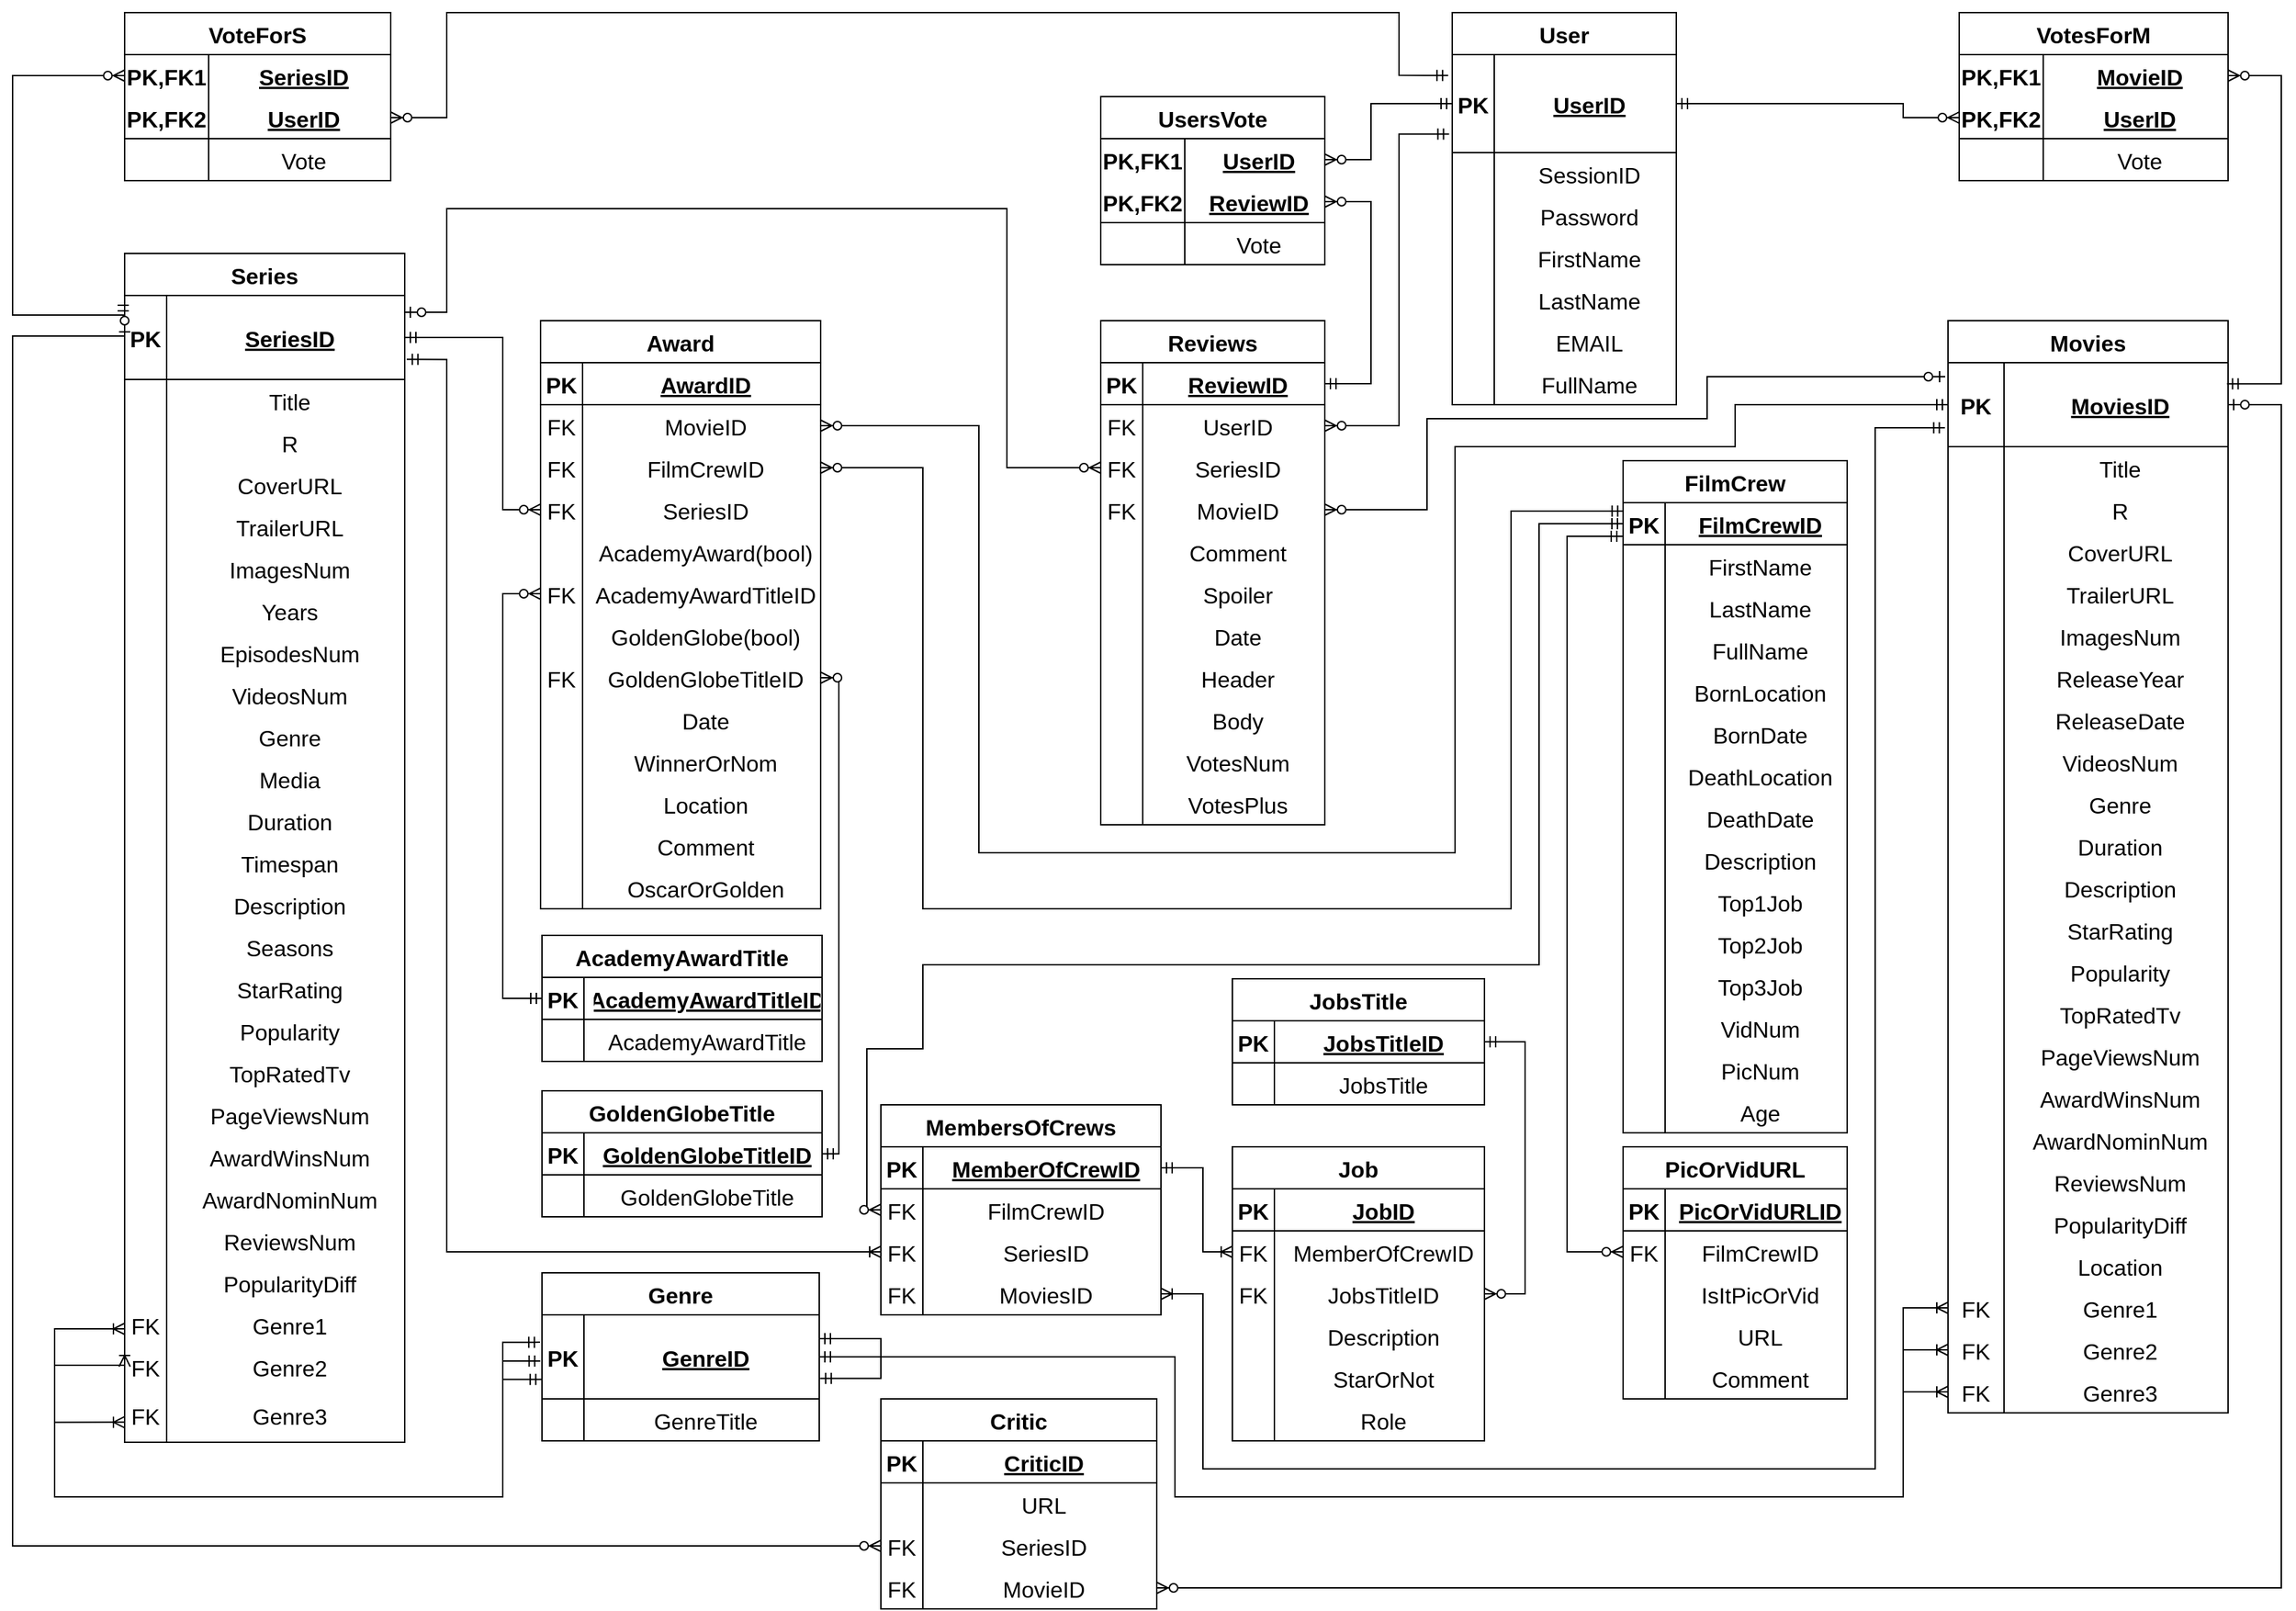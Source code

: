 <mxfile version="20.8.10" type="device"><diagram name="Page-1" id="P2k-CoFAPc5jkMMUKAaD"><mxGraphModel dx="947" dy="496" grid="1" gridSize="10" guides="1" tooltips="1" connect="1" arrows="1" fold="1" page="1" pageScale="1" pageWidth="1654" pageHeight="1169" math="0" shadow="0"><root><mxCell id="0"/><mxCell id="1" parent="0"/><mxCell id="il9IJNmEZa1HXIa2WhHK-3" value="Series" style="shape=table;startSize=30;container=1;collapsible=1;childLayout=tableLayout;fixedRows=1;rowLines=0;fontStyle=1;align=center;resizeLast=1;fontSize=16;rounded=0;" parent="1" vertex="1"><mxGeometry x="90" y="192" width="200" height="849.0" as="geometry"/></mxCell><mxCell id="il9IJNmEZa1HXIa2WhHK-4" value="" style="shape=tableRow;horizontal=0;startSize=0;swimlaneHead=0;swimlaneBody=0;fillColor=none;collapsible=0;dropTarget=0;points=[[0,0.5],[1,0.5]];portConstraint=eastwest;top=0;left=0;right=0;bottom=1;align=center;fontSize=16;fontStyle=0;rounded=0;" parent="il9IJNmEZa1HXIa2WhHK-3" vertex="1"><mxGeometry y="30" width="200" height="60" as="geometry"/></mxCell><mxCell id="il9IJNmEZa1HXIa2WhHK-5" value="PK" style="shape=partialRectangle;connectable=0;fillColor=none;top=0;left=0;bottom=0;right=0;fontStyle=1;overflow=hidden;align=center;fontSize=16;rounded=0;" parent="il9IJNmEZa1HXIa2WhHK-4" vertex="1"><mxGeometry width="30" height="60" as="geometry"><mxRectangle width="30" height="60" as="alternateBounds"/></mxGeometry></mxCell><mxCell id="il9IJNmEZa1HXIa2WhHK-6" value="SeriesID" style="shape=partialRectangle;connectable=0;fillColor=none;top=0;left=0;bottom=0;right=0;align=center;spacingLeft=6;fontStyle=5;overflow=hidden;fontSize=16;rounded=0;" parent="il9IJNmEZa1HXIa2WhHK-4" vertex="1"><mxGeometry x="30" width="170" height="60" as="geometry"><mxRectangle width="170" height="60" as="alternateBounds"/></mxGeometry></mxCell><mxCell id="il9IJNmEZa1HXIa2WhHK-7" value="" style="shape=tableRow;horizontal=0;startSize=0;swimlaneHead=0;swimlaneBody=0;fillColor=none;collapsible=0;dropTarget=0;points=[[0,0.5],[1,0.5]];portConstraint=eastwest;top=0;left=0;right=0;bottom=0;align=center;fontSize=16;fontStyle=0;rounded=0;" parent="il9IJNmEZa1HXIa2WhHK-3" vertex="1"><mxGeometry y="90" width="200" height="30" as="geometry"/></mxCell><mxCell id="il9IJNmEZa1HXIa2WhHK-8" value="" style="shape=partialRectangle;connectable=0;fillColor=none;top=0;left=0;bottom=0;right=0;editable=1;overflow=hidden;align=center;fontSize=16;fontStyle=0;rounded=0;" parent="il9IJNmEZa1HXIa2WhHK-7" vertex="1"><mxGeometry width="30" height="30" as="geometry"><mxRectangle width="30" height="30" as="alternateBounds"/></mxGeometry></mxCell><mxCell id="il9IJNmEZa1HXIa2WhHK-9" value="Title" style="shape=partialRectangle;connectable=0;fillColor=none;top=0;left=0;bottom=0;right=0;align=center;spacingLeft=6;overflow=hidden;fontSize=16;fontStyle=0;rounded=0;" parent="il9IJNmEZa1HXIa2WhHK-7" vertex="1"><mxGeometry x="30" width="170" height="30" as="geometry"><mxRectangle width="170" height="30" as="alternateBounds"/></mxGeometry></mxCell><mxCell id="il9IJNmEZa1HXIa2WhHK-10" value="" style="shape=tableRow;horizontal=0;startSize=0;swimlaneHead=0;swimlaneBody=0;fillColor=none;collapsible=0;dropTarget=0;points=[[0,0.5],[1,0.5]];portConstraint=eastwest;top=0;left=0;right=0;bottom=0;align=center;fontSize=16;fontStyle=0;rounded=0;" parent="il9IJNmEZa1HXIa2WhHK-3" vertex="1"><mxGeometry y="120" width="200" height="30" as="geometry"/></mxCell><mxCell id="il9IJNmEZa1HXIa2WhHK-11" value="" style="shape=partialRectangle;connectable=0;fillColor=none;top=0;left=0;bottom=0;right=0;editable=1;overflow=hidden;align=center;fontSize=16;fontStyle=0;rounded=0;" parent="il9IJNmEZa1HXIa2WhHK-10" vertex="1"><mxGeometry width="30" height="30" as="geometry"><mxRectangle width="30" height="30" as="alternateBounds"/></mxGeometry></mxCell><mxCell id="il9IJNmEZa1HXIa2WhHK-12" value="R" style="shape=partialRectangle;connectable=0;fillColor=none;top=0;left=0;bottom=0;right=0;align=center;spacingLeft=6;overflow=hidden;fontSize=16;fontStyle=0;rounded=0;" parent="il9IJNmEZa1HXIa2WhHK-10" vertex="1"><mxGeometry x="30" width="170" height="30" as="geometry"><mxRectangle width="170" height="30" as="alternateBounds"/></mxGeometry></mxCell><mxCell id="il9IJNmEZa1HXIa2WhHK-13" value="" style="shape=tableRow;horizontal=0;startSize=0;swimlaneHead=0;swimlaneBody=0;fillColor=none;collapsible=0;dropTarget=0;points=[[0,0.5],[1,0.5]];portConstraint=eastwest;top=0;left=0;right=0;bottom=0;align=center;fontSize=16;fontStyle=0;rounded=0;" parent="il9IJNmEZa1HXIa2WhHK-3" vertex="1"><mxGeometry y="150" width="200" height="30" as="geometry"/></mxCell><mxCell id="il9IJNmEZa1HXIa2WhHK-14" value="" style="shape=partialRectangle;connectable=0;fillColor=none;top=0;left=0;bottom=0;right=0;editable=1;overflow=hidden;align=center;fontSize=16;fontStyle=0;rounded=0;" parent="il9IJNmEZa1HXIa2WhHK-13" vertex="1"><mxGeometry width="30" height="30" as="geometry"><mxRectangle width="30" height="30" as="alternateBounds"/></mxGeometry></mxCell><mxCell id="il9IJNmEZa1HXIa2WhHK-15" value="CoverURL" style="shape=partialRectangle;connectable=0;fillColor=none;top=0;left=0;bottom=0;right=0;align=center;spacingLeft=6;overflow=hidden;fontSize=16;fontStyle=0;rounded=0;" parent="il9IJNmEZa1HXIa2WhHK-13" vertex="1"><mxGeometry x="30" width="170" height="30" as="geometry"><mxRectangle width="170" height="30" as="alternateBounds"/></mxGeometry></mxCell><mxCell id="r2-Md_TMf04x_Zx0R8XA-45" value="" style="shape=tableRow;horizontal=0;startSize=0;swimlaneHead=0;swimlaneBody=0;fillColor=none;collapsible=0;dropTarget=0;points=[[0,0.5],[1,0.5]];portConstraint=eastwest;top=0;left=0;right=0;bottom=0;align=center;fontSize=16;fontStyle=0;rounded=0;" parent="il9IJNmEZa1HXIa2WhHK-3" vertex="1"><mxGeometry y="180" width="200" height="30" as="geometry"/></mxCell><mxCell id="r2-Md_TMf04x_Zx0R8XA-46" value="" style="shape=partialRectangle;connectable=0;fillColor=none;top=0;left=0;bottom=0;right=0;editable=1;overflow=hidden;align=center;fontSize=16;fontStyle=0;rounded=0;" parent="r2-Md_TMf04x_Zx0R8XA-45" vertex="1"><mxGeometry width="30" height="30" as="geometry"><mxRectangle width="30" height="30" as="alternateBounds"/></mxGeometry></mxCell><mxCell id="r2-Md_TMf04x_Zx0R8XA-47" value="TrailerURL" style="shape=partialRectangle;connectable=0;fillColor=none;top=0;left=0;bottom=0;right=0;align=center;spacingLeft=6;overflow=hidden;fontSize=16;fontStyle=0;rounded=0;" parent="r2-Md_TMf04x_Zx0R8XA-45" vertex="1"><mxGeometry x="30" width="170" height="30" as="geometry"><mxRectangle width="170" height="30" as="alternateBounds"/></mxGeometry></mxCell><mxCell id="r2-Md_TMf04x_Zx0R8XA-49" value="" style="shape=tableRow;horizontal=0;startSize=0;swimlaneHead=0;swimlaneBody=0;fillColor=none;collapsible=0;dropTarget=0;points=[[0,0.5],[1,0.5]];portConstraint=eastwest;top=0;left=0;right=0;bottom=0;align=center;fontSize=16;fontStyle=0;rounded=0;" parent="il9IJNmEZa1HXIa2WhHK-3" vertex="1"><mxGeometry y="210" width="200" height="30" as="geometry"/></mxCell><mxCell id="r2-Md_TMf04x_Zx0R8XA-50" value="" style="shape=partialRectangle;connectable=0;fillColor=none;top=0;left=0;bottom=0;right=0;editable=1;overflow=hidden;align=center;fontSize=16;fontStyle=0;rounded=0;" parent="r2-Md_TMf04x_Zx0R8XA-49" vertex="1"><mxGeometry width="30" height="30" as="geometry"><mxRectangle width="30" height="30" as="alternateBounds"/></mxGeometry></mxCell><mxCell id="r2-Md_TMf04x_Zx0R8XA-51" value="ImagesNum" style="shape=partialRectangle;connectable=0;fillColor=none;top=0;left=0;bottom=0;right=0;align=center;spacingLeft=6;overflow=hidden;fontSize=16;fontStyle=0;rounded=0;" parent="r2-Md_TMf04x_Zx0R8XA-49" vertex="1"><mxGeometry x="30" width="170" height="30" as="geometry"><mxRectangle width="170" height="30" as="alternateBounds"/></mxGeometry></mxCell><mxCell id="r2-Md_TMf04x_Zx0R8XA-57" value="" style="shape=tableRow;horizontal=0;startSize=0;swimlaneHead=0;swimlaneBody=0;fillColor=none;collapsible=0;dropTarget=0;points=[[0,0.5],[1,0.5]];portConstraint=eastwest;top=0;left=0;right=0;bottom=0;align=center;fontSize=16;fontStyle=0;rounded=0;" parent="il9IJNmEZa1HXIa2WhHK-3" vertex="1"><mxGeometry y="240" width="200" height="30" as="geometry"/></mxCell><mxCell id="r2-Md_TMf04x_Zx0R8XA-58" value="" style="shape=partialRectangle;connectable=0;fillColor=none;top=0;left=0;bottom=0;right=0;editable=1;overflow=hidden;align=center;fontSize=16;fontStyle=0;rounded=0;" parent="r2-Md_TMf04x_Zx0R8XA-57" vertex="1"><mxGeometry width="30" height="30" as="geometry"><mxRectangle width="30" height="30" as="alternateBounds"/></mxGeometry></mxCell><mxCell id="r2-Md_TMf04x_Zx0R8XA-59" value="Years" style="shape=partialRectangle;connectable=0;fillColor=none;top=0;left=0;bottom=0;right=0;align=center;spacingLeft=6;overflow=hidden;fontSize=16;fontStyle=0;rounded=0;" parent="r2-Md_TMf04x_Zx0R8XA-57" vertex="1"><mxGeometry x="30" width="170" height="30" as="geometry"><mxRectangle width="170" height="30" as="alternateBounds"/></mxGeometry></mxCell><mxCell id="r2-Md_TMf04x_Zx0R8XA-61" value="" style="shape=tableRow;horizontal=0;startSize=0;swimlaneHead=0;swimlaneBody=0;fillColor=none;collapsible=0;dropTarget=0;points=[[0,0.5],[1,0.5]];portConstraint=eastwest;top=0;left=0;right=0;bottom=0;align=center;fontSize=16;fontStyle=0;rounded=0;" parent="il9IJNmEZa1HXIa2WhHK-3" vertex="1"><mxGeometry y="270" width="200" height="30" as="geometry"/></mxCell><mxCell id="r2-Md_TMf04x_Zx0R8XA-62" value="" style="shape=partialRectangle;connectable=0;fillColor=none;top=0;left=0;bottom=0;right=0;editable=1;overflow=hidden;align=center;fontSize=16;fontStyle=0;rounded=0;" parent="r2-Md_TMf04x_Zx0R8XA-61" vertex="1"><mxGeometry width="30" height="30" as="geometry"><mxRectangle width="30" height="30" as="alternateBounds"/></mxGeometry></mxCell><mxCell id="r2-Md_TMf04x_Zx0R8XA-63" value="EpisodesNum" style="shape=partialRectangle;connectable=0;fillColor=none;top=0;left=0;bottom=0;right=0;align=center;spacingLeft=6;overflow=hidden;fontSize=16;fontStyle=0;rounded=0;" parent="r2-Md_TMf04x_Zx0R8XA-61" vertex="1"><mxGeometry x="30" width="170" height="30" as="geometry"><mxRectangle width="170" height="30" as="alternateBounds"/></mxGeometry></mxCell><mxCell id="r2-Md_TMf04x_Zx0R8XA-65" value="" style="shape=tableRow;horizontal=0;startSize=0;swimlaneHead=0;swimlaneBody=0;fillColor=none;collapsible=0;dropTarget=0;points=[[0,0.5],[1,0.5]];portConstraint=eastwest;top=0;left=0;right=0;bottom=0;align=center;fontSize=16;fontStyle=0;rounded=0;" parent="il9IJNmEZa1HXIa2WhHK-3" vertex="1"><mxGeometry y="300" width="200" height="30" as="geometry"/></mxCell><mxCell id="r2-Md_TMf04x_Zx0R8XA-66" value="" style="shape=partialRectangle;connectable=0;fillColor=none;top=0;left=0;bottom=0;right=0;editable=1;overflow=hidden;align=center;fontSize=16;fontStyle=0;rounded=0;" parent="r2-Md_TMf04x_Zx0R8XA-65" vertex="1"><mxGeometry width="30" height="30" as="geometry"><mxRectangle width="30" height="30" as="alternateBounds"/></mxGeometry></mxCell><mxCell id="r2-Md_TMf04x_Zx0R8XA-67" value="VideosNum" style="shape=partialRectangle;connectable=0;fillColor=none;top=0;left=0;bottom=0;right=0;align=center;spacingLeft=6;overflow=hidden;fontSize=16;fontStyle=0;rounded=0;" parent="r2-Md_TMf04x_Zx0R8XA-65" vertex="1"><mxGeometry x="30" width="170" height="30" as="geometry"><mxRectangle width="170" height="30" as="alternateBounds"/></mxGeometry></mxCell><mxCell id="r2-Md_TMf04x_Zx0R8XA-53" value="" style="shape=tableRow;horizontal=0;startSize=0;swimlaneHead=0;swimlaneBody=0;fillColor=none;collapsible=0;dropTarget=0;points=[[0,0.5],[1,0.5]];portConstraint=eastwest;top=0;left=0;right=0;bottom=0;align=center;fontSize=16;fontStyle=0;rounded=0;" parent="il9IJNmEZa1HXIa2WhHK-3" vertex="1"><mxGeometry y="330" width="200" height="30" as="geometry"/></mxCell><mxCell id="r2-Md_TMf04x_Zx0R8XA-54" value="" style="shape=partialRectangle;connectable=0;fillColor=none;top=0;left=0;bottom=0;right=0;editable=1;overflow=hidden;align=center;fontSize=16;fontStyle=0;rounded=0;" parent="r2-Md_TMf04x_Zx0R8XA-53" vertex="1"><mxGeometry width="30" height="30" as="geometry"><mxRectangle width="30" height="30" as="alternateBounds"/></mxGeometry></mxCell><mxCell id="r2-Md_TMf04x_Zx0R8XA-55" value="Genre" style="shape=partialRectangle;connectable=0;fillColor=none;top=0;left=0;bottom=0;right=0;align=center;spacingLeft=6;overflow=hidden;fontSize=16;fontStyle=0;rounded=0;" parent="r2-Md_TMf04x_Zx0R8XA-53" vertex="1"><mxGeometry x="30" width="170" height="30" as="geometry"><mxRectangle width="170" height="30" as="alternateBounds"/></mxGeometry></mxCell><mxCell id="r2-Md_TMf04x_Zx0R8XA-69" value="" style="shape=tableRow;horizontal=0;startSize=0;swimlaneHead=0;swimlaneBody=0;fillColor=none;collapsible=0;dropTarget=0;points=[[0,0.5],[1,0.5]];portConstraint=eastwest;top=0;left=0;right=0;bottom=0;align=center;fontSize=16;fontStyle=0;rounded=0;" parent="il9IJNmEZa1HXIa2WhHK-3" vertex="1"><mxGeometry y="360" width="200" height="30" as="geometry"/></mxCell><mxCell id="r2-Md_TMf04x_Zx0R8XA-70" value="" style="shape=partialRectangle;connectable=0;fillColor=none;top=0;left=0;bottom=0;right=0;editable=1;overflow=hidden;align=center;fontSize=16;fontStyle=0;rounded=0;" parent="r2-Md_TMf04x_Zx0R8XA-69" vertex="1"><mxGeometry width="30" height="30" as="geometry"><mxRectangle width="30" height="30" as="alternateBounds"/></mxGeometry></mxCell><mxCell id="r2-Md_TMf04x_Zx0R8XA-71" value="Media" style="shape=partialRectangle;connectable=0;fillColor=none;top=0;left=0;bottom=0;right=0;align=center;spacingLeft=6;overflow=hidden;fontSize=16;fontStyle=0;rounded=0;" parent="r2-Md_TMf04x_Zx0R8XA-69" vertex="1"><mxGeometry x="30" width="170" height="30" as="geometry"><mxRectangle width="170" height="30" as="alternateBounds"/></mxGeometry></mxCell><mxCell id="r2-Md_TMf04x_Zx0R8XA-229" value="" style="shape=tableRow;horizontal=0;startSize=0;swimlaneHead=0;swimlaneBody=0;fillColor=none;collapsible=0;dropTarget=0;points=[[0,0.5],[1,0.5]];portConstraint=eastwest;top=0;left=0;right=0;bottom=0;fontSize=16;align=center;fontStyle=0;rounded=0;" parent="il9IJNmEZa1HXIa2WhHK-3" vertex="1"><mxGeometry y="390" width="200" height="30" as="geometry"/></mxCell><mxCell id="r2-Md_TMf04x_Zx0R8XA-230" value="" style="shape=partialRectangle;connectable=0;fillColor=none;top=0;left=0;bottom=0;right=0;editable=1;overflow=hidden;fontSize=16;align=center;fontStyle=0;rounded=0;" parent="r2-Md_TMf04x_Zx0R8XA-229" vertex="1"><mxGeometry width="30" height="30" as="geometry"><mxRectangle width="30" height="30" as="alternateBounds"/></mxGeometry></mxCell><mxCell id="r2-Md_TMf04x_Zx0R8XA-231" value="Duration" style="shape=partialRectangle;connectable=0;fillColor=none;top=0;left=0;bottom=0;right=0;align=center;spacingLeft=6;overflow=hidden;fontSize=16;fontStyle=0;rounded=0;" parent="r2-Md_TMf04x_Zx0R8XA-229" vertex="1"><mxGeometry x="30" width="170" height="30" as="geometry"><mxRectangle width="170" height="30" as="alternateBounds"/></mxGeometry></mxCell><mxCell id="r2-Md_TMf04x_Zx0R8XA-249" value="" style="shape=tableRow;horizontal=0;startSize=0;swimlaneHead=0;swimlaneBody=0;fillColor=none;collapsible=0;dropTarget=0;points=[[0,0.5],[1,0.5]];portConstraint=eastwest;top=0;left=0;right=0;bottom=0;fontSize=16;align=center;fontStyle=0;rounded=0;" parent="il9IJNmEZa1HXIa2WhHK-3" vertex="1"><mxGeometry y="420" width="200" height="30" as="geometry"/></mxCell><mxCell id="r2-Md_TMf04x_Zx0R8XA-250" value="" style="shape=partialRectangle;connectable=0;fillColor=none;top=0;left=0;bottom=0;right=0;editable=1;overflow=hidden;fontSize=16;align=center;fontStyle=0;rounded=0;" parent="r2-Md_TMf04x_Zx0R8XA-249" vertex="1"><mxGeometry width="30" height="30" as="geometry"><mxRectangle width="30" height="30" as="alternateBounds"/></mxGeometry></mxCell><mxCell id="r2-Md_TMf04x_Zx0R8XA-251" value="Timespan" style="shape=partialRectangle;connectable=0;fillColor=none;top=0;left=0;bottom=0;right=0;align=center;spacingLeft=6;overflow=hidden;fontSize=16;fontStyle=0;rounded=0;" parent="r2-Md_TMf04x_Zx0R8XA-249" vertex="1"><mxGeometry x="30" width="170" height="30" as="geometry"><mxRectangle width="170" height="30" as="alternateBounds"/></mxGeometry></mxCell><mxCell id="r2-Md_TMf04x_Zx0R8XA-233" value="" style="shape=tableRow;horizontal=0;startSize=0;swimlaneHead=0;swimlaneBody=0;fillColor=none;collapsible=0;dropTarget=0;points=[[0,0.5],[1,0.5]];portConstraint=eastwest;top=0;left=0;right=0;bottom=0;fontSize=16;align=center;fontStyle=0;rounded=0;" parent="il9IJNmEZa1HXIa2WhHK-3" vertex="1"><mxGeometry y="450" width="200" height="30" as="geometry"/></mxCell><mxCell id="r2-Md_TMf04x_Zx0R8XA-234" value="" style="shape=partialRectangle;connectable=0;fillColor=none;top=0;left=0;bottom=0;right=0;editable=1;overflow=hidden;fontSize=16;align=center;fontStyle=0;rounded=0;" parent="r2-Md_TMf04x_Zx0R8XA-233" vertex="1"><mxGeometry width="30" height="30" as="geometry"><mxRectangle width="30" height="30" as="alternateBounds"/></mxGeometry></mxCell><mxCell id="r2-Md_TMf04x_Zx0R8XA-235" value="Description" style="shape=partialRectangle;connectable=0;fillColor=none;top=0;left=0;bottom=0;right=0;align=center;spacingLeft=6;overflow=hidden;fontSize=16;fontStyle=0;rounded=0;" parent="r2-Md_TMf04x_Zx0R8XA-233" vertex="1"><mxGeometry x="30" width="170" height="30" as="geometry"><mxRectangle width="170" height="30" as="alternateBounds"/></mxGeometry></mxCell><mxCell id="r2-Md_TMf04x_Zx0R8XA-245" value="" style="shape=tableRow;horizontal=0;startSize=0;swimlaneHead=0;swimlaneBody=0;fillColor=none;collapsible=0;dropTarget=0;points=[[0,0.5],[1,0.5]];portConstraint=eastwest;top=0;left=0;right=0;bottom=0;fontSize=16;align=center;fontStyle=0;rounded=0;" parent="il9IJNmEZa1HXIa2WhHK-3" vertex="1"><mxGeometry y="480" width="200" height="30" as="geometry"/></mxCell><mxCell id="r2-Md_TMf04x_Zx0R8XA-246" value="" style="shape=partialRectangle;connectable=0;fillColor=none;top=0;left=0;bottom=0;right=0;editable=1;overflow=hidden;fontSize=16;align=center;fontStyle=0;rounded=0;" parent="r2-Md_TMf04x_Zx0R8XA-245" vertex="1"><mxGeometry width="30" height="30" as="geometry"><mxRectangle width="30" height="30" as="alternateBounds"/></mxGeometry></mxCell><mxCell id="r2-Md_TMf04x_Zx0R8XA-247" value="Seasons" style="shape=partialRectangle;connectable=0;fillColor=none;top=0;left=0;bottom=0;right=0;align=center;spacingLeft=6;overflow=hidden;fontSize=16;fontStyle=0;rounded=0;" parent="r2-Md_TMf04x_Zx0R8XA-245" vertex="1"><mxGeometry x="30" width="170" height="30" as="geometry"><mxRectangle width="170" height="30" as="alternateBounds"/></mxGeometry></mxCell><mxCell id="r2-Md_TMf04x_Zx0R8XA-237" value="" style="shape=tableRow;horizontal=0;startSize=0;swimlaneHead=0;swimlaneBody=0;fillColor=none;collapsible=0;dropTarget=0;points=[[0,0.5],[1,0.5]];portConstraint=eastwest;top=0;left=0;right=0;bottom=0;fontSize=16;align=center;fontStyle=0;rounded=0;" parent="il9IJNmEZa1HXIa2WhHK-3" vertex="1"><mxGeometry y="510" width="200" height="30" as="geometry"/></mxCell><mxCell id="r2-Md_TMf04x_Zx0R8XA-238" value="" style="shape=partialRectangle;connectable=0;fillColor=none;top=0;left=0;bottom=0;right=0;editable=1;overflow=hidden;fontSize=16;align=center;fontStyle=0;rounded=0;" parent="r2-Md_TMf04x_Zx0R8XA-237" vertex="1"><mxGeometry width="30" height="30" as="geometry"><mxRectangle width="30" height="30" as="alternateBounds"/></mxGeometry></mxCell><mxCell id="r2-Md_TMf04x_Zx0R8XA-239" value="StarRating" style="shape=partialRectangle;connectable=0;fillColor=none;top=0;left=0;bottom=0;right=0;align=center;spacingLeft=6;overflow=hidden;fontSize=16;fontStyle=0;rounded=0;" parent="r2-Md_TMf04x_Zx0R8XA-237" vertex="1"><mxGeometry x="30" width="170" height="30" as="geometry"><mxRectangle width="170" height="30" as="alternateBounds"/></mxGeometry></mxCell><mxCell id="r2-Md_TMf04x_Zx0R8XA-253" value="" style="shape=tableRow;horizontal=0;startSize=0;swimlaneHead=0;swimlaneBody=0;fillColor=none;collapsible=0;dropTarget=0;points=[[0,0.5],[1,0.5]];portConstraint=eastwest;top=0;left=0;right=0;bottom=0;fontSize=16;align=center;fontStyle=0;rounded=0;" parent="il9IJNmEZa1HXIa2WhHK-3" vertex="1"><mxGeometry y="540" width="200" height="30" as="geometry"/></mxCell><mxCell id="r2-Md_TMf04x_Zx0R8XA-254" value="" style="shape=partialRectangle;connectable=0;fillColor=none;top=0;left=0;bottom=0;right=0;editable=1;overflow=hidden;fontSize=16;align=center;fontStyle=0;rounded=0;" parent="r2-Md_TMf04x_Zx0R8XA-253" vertex="1"><mxGeometry width="30" height="30" as="geometry"><mxRectangle width="30" height="30" as="alternateBounds"/></mxGeometry></mxCell><mxCell id="r2-Md_TMf04x_Zx0R8XA-255" value="Popularity" style="shape=partialRectangle;connectable=0;fillColor=none;top=0;left=0;bottom=0;right=0;align=center;spacingLeft=6;overflow=hidden;fontSize=16;fontStyle=0;rounded=0;" parent="r2-Md_TMf04x_Zx0R8XA-253" vertex="1"><mxGeometry x="30" width="170" height="30" as="geometry"><mxRectangle width="170" height="30" as="alternateBounds"/></mxGeometry></mxCell><mxCell id="r2-Md_TMf04x_Zx0R8XA-241" value="" style="shape=tableRow;horizontal=0;startSize=0;swimlaneHead=0;swimlaneBody=0;fillColor=none;collapsible=0;dropTarget=0;points=[[0,0.5],[1,0.5]];portConstraint=eastwest;top=0;left=0;right=0;bottom=0;fontSize=16;align=center;fontStyle=0;rounded=0;" parent="il9IJNmEZa1HXIa2WhHK-3" vertex="1"><mxGeometry y="570" width="200" height="30" as="geometry"/></mxCell><mxCell id="r2-Md_TMf04x_Zx0R8XA-242" value="" style="shape=partialRectangle;connectable=0;fillColor=none;top=0;left=0;bottom=0;right=0;editable=1;overflow=hidden;fontSize=16;align=center;fontStyle=0;rounded=0;" parent="r2-Md_TMf04x_Zx0R8XA-241" vertex="1"><mxGeometry width="30" height="30" as="geometry"><mxRectangle width="30" height="30" as="alternateBounds"/></mxGeometry></mxCell><mxCell id="r2-Md_TMf04x_Zx0R8XA-243" value="TopRatedTv" style="shape=partialRectangle;connectable=0;fillColor=none;top=0;left=0;bottom=0;right=0;align=center;spacingLeft=6;overflow=hidden;fontSize=16;fontStyle=0;rounded=0;" parent="r2-Md_TMf04x_Zx0R8XA-241" vertex="1"><mxGeometry x="30" width="170" height="30" as="geometry"><mxRectangle width="170" height="30" as="alternateBounds"/></mxGeometry></mxCell><mxCell id="r2-Md_TMf04x_Zx0R8XA-277" value="" style="shape=tableRow;horizontal=0;startSize=0;swimlaneHead=0;swimlaneBody=0;fillColor=none;collapsible=0;dropTarget=0;points=[[0,0.5],[1,0.5]];portConstraint=eastwest;top=0;left=0;right=0;bottom=0;fontSize=16;align=center;fontStyle=0;rounded=0;" parent="il9IJNmEZa1HXIa2WhHK-3" vertex="1"><mxGeometry y="600" width="200" height="30" as="geometry"/></mxCell><mxCell id="r2-Md_TMf04x_Zx0R8XA-278" value="" style="shape=partialRectangle;connectable=0;fillColor=none;top=0;left=0;bottom=0;right=0;editable=1;overflow=hidden;fontSize=16;align=center;fontStyle=0;rounded=0;" parent="r2-Md_TMf04x_Zx0R8XA-277" vertex="1"><mxGeometry width="30" height="30" as="geometry"><mxRectangle width="30" height="30" as="alternateBounds"/></mxGeometry></mxCell><mxCell id="r2-Md_TMf04x_Zx0R8XA-279" value="PageViewsNum" style="shape=partialRectangle;connectable=0;fillColor=none;top=0;left=0;bottom=0;right=0;align=center;spacingLeft=6;overflow=hidden;fontSize=16;fontStyle=0;rounded=0;" parent="r2-Md_TMf04x_Zx0R8XA-277" vertex="1"><mxGeometry x="30" width="170" height="30" as="geometry"><mxRectangle width="170" height="30" as="alternateBounds"/></mxGeometry></mxCell><mxCell id="r2-Md_TMf04x_Zx0R8XA-281" value="" style="shape=tableRow;horizontal=0;startSize=0;swimlaneHead=0;swimlaneBody=0;fillColor=none;collapsible=0;dropTarget=0;points=[[0,0.5],[1,0.5]];portConstraint=eastwest;top=0;left=0;right=0;bottom=0;fontSize=16;align=center;fontStyle=0;rounded=0;" parent="il9IJNmEZa1HXIa2WhHK-3" vertex="1"><mxGeometry y="630" width="200" height="30" as="geometry"/></mxCell><mxCell id="r2-Md_TMf04x_Zx0R8XA-282" value="" style="shape=partialRectangle;connectable=0;fillColor=none;top=0;left=0;bottom=0;right=0;editable=1;overflow=hidden;fontSize=16;align=center;fontStyle=0;rounded=0;" parent="r2-Md_TMf04x_Zx0R8XA-281" vertex="1"><mxGeometry width="30" height="30" as="geometry"><mxRectangle width="30" height="30" as="alternateBounds"/></mxGeometry></mxCell><mxCell id="r2-Md_TMf04x_Zx0R8XA-283" value="AwardWinsNum" style="shape=partialRectangle;connectable=0;fillColor=none;top=0;left=0;bottom=0;right=0;align=center;spacingLeft=6;overflow=hidden;fontSize=16;fontStyle=0;rounded=0;" parent="r2-Md_TMf04x_Zx0R8XA-281" vertex="1"><mxGeometry x="30" width="170" height="30" as="geometry"><mxRectangle width="170" height="30" as="alternateBounds"/></mxGeometry></mxCell><mxCell id="r2-Md_TMf04x_Zx0R8XA-269" value="" style="shape=tableRow;horizontal=0;startSize=0;swimlaneHead=0;swimlaneBody=0;fillColor=none;collapsible=0;dropTarget=0;points=[[0,0.5],[1,0.5]];portConstraint=eastwest;top=0;left=0;right=0;bottom=0;fontSize=16;align=center;fontStyle=0;rounded=0;" parent="il9IJNmEZa1HXIa2WhHK-3" vertex="1"><mxGeometry y="660" width="200" height="30" as="geometry"/></mxCell><mxCell id="r2-Md_TMf04x_Zx0R8XA-270" value="" style="shape=partialRectangle;connectable=0;fillColor=none;top=0;left=0;bottom=0;right=0;editable=1;overflow=hidden;fontSize=16;align=center;fontStyle=0;rounded=0;" parent="r2-Md_TMf04x_Zx0R8XA-269" vertex="1"><mxGeometry width="30" height="30" as="geometry"><mxRectangle width="30" height="30" as="alternateBounds"/></mxGeometry></mxCell><mxCell id="r2-Md_TMf04x_Zx0R8XA-271" value="AwardNominNum" style="shape=partialRectangle;connectable=0;fillColor=none;top=0;left=0;bottom=0;right=0;align=center;spacingLeft=6;overflow=hidden;fontSize=16;fontStyle=0;rounded=0;" parent="r2-Md_TMf04x_Zx0R8XA-269" vertex="1"><mxGeometry x="30" width="170" height="30" as="geometry"><mxRectangle width="170" height="30" as="alternateBounds"/></mxGeometry></mxCell><mxCell id="r2-Md_TMf04x_Zx0R8XA-351" value="" style="shape=tableRow;horizontal=0;startSize=0;swimlaneHead=0;swimlaneBody=0;fillColor=none;collapsible=0;dropTarget=0;points=[[0,0.5],[1,0.5]];portConstraint=eastwest;top=0;left=0;right=0;bottom=0;fontSize=16;align=center;fontStyle=0;rounded=0;" parent="il9IJNmEZa1HXIa2WhHK-3" vertex="1"><mxGeometry y="690" width="200" height="30" as="geometry"/></mxCell><mxCell id="r2-Md_TMf04x_Zx0R8XA-352" value="" style="shape=partialRectangle;connectable=0;fillColor=none;top=0;left=0;bottom=0;right=0;editable=1;overflow=hidden;fontSize=16;align=center;fontStyle=0;rounded=0;" parent="r2-Md_TMf04x_Zx0R8XA-351" vertex="1"><mxGeometry width="30" height="30" as="geometry"><mxRectangle width="30" height="30" as="alternateBounds"/></mxGeometry></mxCell><mxCell id="r2-Md_TMf04x_Zx0R8XA-353" value="ReviewsNum" style="shape=partialRectangle;connectable=0;fillColor=none;top=0;left=0;bottom=0;right=0;align=center;spacingLeft=6;overflow=hidden;fontSize=16;fontStyle=0;rounded=0;" parent="r2-Md_TMf04x_Zx0R8XA-351" vertex="1"><mxGeometry x="30" width="170" height="30" as="geometry"><mxRectangle width="170" height="30" as="alternateBounds"/></mxGeometry></mxCell><mxCell id="qLYxdYKpoARyJa1HPs68-188" value="" style="shape=tableRow;horizontal=0;startSize=0;swimlaneHead=0;swimlaneBody=0;fillColor=none;collapsible=0;dropTarget=0;points=[[0,0.5],[1,0.5]];portConstraint=eastwest;top=0;left=0;right=0;bottom=0;fontSize=16;align=center;fontStyle=0;rounded=0;" parent="il9IJNmEZa1HXIa2WhHK-3" vertex="1"><mxGeometry y="720" width="200" height="30" as="geometry"/></mxCell><mxCell id="qLYxdYKpoARyJa1HPs68-189" value="" style="shape=partialRectangle;connectable=0;fillColor=none;top=0;left=0;bottom=0;right=0;editable=1;overflow=hidden;fontSize=16;align=center;fontStyle=0;rounded=0;" parent="qLYxdYKpoARyJa1HPs68-188" vertex="1"><mxGeometry width="30" height="30" as="geometry"><mxRectangle width="30" height="30" as="alternateBounds"/></mxGeometry></mxCell><mxCell id="qLYxdYKpoARyJa1HPs68-190" value="PopularityDiff" style="shape=partialRectangle;connectable=0;fillColor=none;top=0;left=0;bottom=0;right=0;align=center;spacingLeft=6;overflow=hidden;fontSize=16;fontStyle=0;rounded=0;" parent="qLYxdYKpoARyJa1HPs68-188" vertex="1"><mxGeometry x="30" width="170" height="30" as="geometry"><mxRectangle width="170" height="30" as="alternateBounds"/></mxGeometry></mxCell><mxCell id="qLYxdYKpoARyJa1HPs68-13" value="" style="shape=tableRow;horizontal=0;startSize=0;swimlaneHead=0;swimlaneBody=0;fillColor=none;collapsible=0;dropTarget=0;points=[[0,0.5],[1,0.5]];portConstraint=eastwest;top=0;left=0;right=0;bottom=0;fontSize=16;align=center;fontStyle=0;rounded=0;" parent="il9IJNmEZa1HXIa2WhHK-3" vertex="1"><mxGeometry y="750" width="200" height="30" as="geometry"/></mxCell><mxCell id="qLYxdYKpoARyJa1HPs68-14" value="FK" style="shape=partialRectangle;connectable=0;fillColor=none;top=0;left=0;bottom=0;right=0;editable=1;overflow=hidden;fontSize=16;align=center;fontStyle=0;rounded=0;" parent="qLYxdYKpoARyJa1HPs68-13" vertex="1"><mxGeometry width="30" height="30" as="geometry"><mxRectangle width="30" height="30" as="alternateBounds"/></mxGeometry></mxCell><mxCell id="qLYxdYKpoARyJa1HPs68-15" value="Genre1" style="shape=partialRectangle;connectable=0;fillColor=none;top=0;left=0;bottom=0;right=0;align=center;spacingLeft=6;overflow=hidden;fontSize=16;fontStyle=0;rounded=0;" parent="qLYxdYKpoARyJa1HPs68-13" vertex="1"><mxGeometry x="30" width="170" height="30" as="geometry"><mxRectangle width="170" height="30" as="alternateBounds"/></mxGeometry></mxCell><mxCell id="qLYxdYKpoARyJa1HPs68-86" value="" style="shape=tableRow;horizontal=0;startSize=0;swimlaneHead=0;swimlaneBody=0;fillColor=none;collapsible=0;dropTarget=0;points=[[0,0.5],[1,0.5]];portConstraint=eastwest;top=0;left=0;right=0;bottom=0;fontSize=16;align=center;fontStyle=0;rounded=0;" parent="il9IJNmEZa1HXIa2WhHK-3" vertex="1"><mxGeometry y="780" width="200" height="30" as="geometry"/></mxCell><mxCell id="qLYxdYKpoARyJa1HPs68-87" value="FK" style="shape=partialRectangle;connectable=0;fillColor=none;top=0;left=0;bottom=0;right=0;editable=1;overflow=hidden;fontSize=16;align=center;fontStyle=0;rounded=0;" parent="qLYxdYKpoARyJa1HPs68-86" vertex="1"><mxGeometry width="30" height="30" as="geometry"><mxRectangle width="30" height="30" as="alternateBounds"/></mxGeometry></mxCell><mxCell id="qLYxdYKpoARyJa1HPs68-88" value="Genre2" style="shape=partialRectangle;connectable=0;fillColor=none;top=0;left=0;bottom=0;right=0;align=center;spacingLeft=6;overflow=hidden;fontSize=16;fontStyle=0;rounded=0;" parent="qLYxdYKpoARyJa1HPs68-86" vertex="1"><mxGeometry x="30" width="170" height="30" as="geometry"><mxRectangle width="170" height="30" as="alternateBounds"/></mxGeometry></mxCell><mxCell id="qLYxdYKpoARyJa1HPs68-89" value="" style="shape=tableRow;horizontal=0;startSize=0;swimlaneHead=0;swimlaneBody=0;fillColor=none;collapsible=0;dropTarget=0;points=[[0,0.5],[1,0.5]];portConstraint=eastwest;top=0;left=0;right=0;bottom=0;fontSize=16;align=center;fontStyle=0;rounded=0;" parent="il9IJNmEZa1HXIa2WhHK-3" vertex="1"><mxGeometry y="810" width="200" height="39" as="geometry"/></mxCell><mxCell id="qLYxdYKpoARyJa1HPs68-90" value="FK" style="shape=partialRectangle;connectable=0;fillColor=none;top=0;left=0;bottom=0;right=0;editable=1;overflow=hidden;fontSize=16;align=center;fontStyle=0;rounded=0;" parent="qLYxdYKpoARyJa1HPs68-89" vertex="1"><mxGeometry width="30" height="39" as="geometry"><mxRectangle width="30" height="39" as="alternateBounds"/></mxGeometry></mxCell><mxCell id="qLYxdYKpoARyJa1HPs68-91" value="Genre3" style="shape=partialRectangle;connectable=0;fillColor=none;top=0;left=0;bottom=0;right=0;align=center;spacingLeft=6;overflow=hidden;fontSize=16;fontStyle=0;rounded=0;" parent="qLYxdYKpoARyJa1HPs68-89" vertex="1"><mxGeometry x="30" width="170" height="39" as="geometry"><mxRectangle width="170" height="39" as="alternateBounds"/></mxGeometry></mxCell><mxCell id="il9IJNmEZa1HXIa2WhHK-16" value="Job" style="shape=table;startSize=30;container=1;collapsible=1;childLayout=tableLayout;fixedRows=1;rowLines=0;fontStyle=1;align=center;resizeLast=1;fontSize=16;rounded=0;" parent="1" vertex="1"><mxGeometry x="881" y="830" width="180" height="210" as="geometry"/></mxCell><mxCell id="il9IJNmEZa1HXIa2WhHK-17" value="" style="shape=tableRow;horizontal=0;startSize=0;swimlaneHead=0;swimlaneBody=0;fillColor=none;collapsible=0;dropTarget=0;points=[[0,0.5],[1,0.5]];portConstraint=eastwest;top=0;left=0;right=0;bottom=1;align=center;fontSize=16;fontStyle=0;rounded=0;" parent="il9IJNmEZa1HXIa2WhHK-16" vertex="1"><mxGeometry y="30" width="180" height="30" as="geometry"/></mxCell><mxCell id="il9IJNmEZa1HXIa2WhHK-18" value="PK" style="shape=partialRectangle;connectable=0;fillColor=none;top=0;left=0;bottom=0;right=0;fontStyle=1;overflow=hidden;align=center;fontSize=16;rounded=0;" parent="il9IJNmEZa1HXIa2WhHK-17" vertex="1"><mxGeometry width="30" height="30" as="geometry"><mxRectangle width="30" height="30" as="alternateBounds"/></mxGeometry></mxCell><mxCell id="il9IJNmEZa1HXIa2WhHK-19" value="JobID" style="shape=partialRectangle;connectable=0;fillColor=none;top=0;left=0;bottom=0;right=0;align=center;spacingLeft=6;fontStyle=5;overflow=hidden;fontSize=16;rounded=0;" parent="il9IJNmEZa1HXIa2WhHK-17" vertex="1"><mxGeometry x="30" width="150" height="30" as="geometry"><mxRectangle width="150" height="30" as="alternateBounds"/></mxGeometry></mxCell><mxCell id="il9IJNmEZa1HXIa2WhHK-20" value="" style="shape=tableRow;horizontal=0;startSize=0;swimlaneHead=0;swimlaneBody=0;fillColor=none;collapsible=0;dropTarget=0;points=[[0,0.5],[1,0.5]];portConstraint=eastwest;top=0;left=0;right=0;bottom=0;align=center;fontSize=16;fontStyle=0;rounded=0;" parent="il9IJNmEZa1HXIa2WhHK-16" vertex="1"><mxGeometry y="60" width="180" height="30" as="geometry"/></mxCell><mxCell id="il9IJNmEZa1HXIa2WhHK-21" value="FK" style="shape=partialRectangle;connectable=0;fillColor=none;top=0;left=0;bottom=0;right=0;editable=1;overflow=hidden;align=center;fontSize=16;fontStyle=0;rounded=0;" parent="il9IJNmEZa1HXIa2WhHK-20" vertex="1"><mxGeometry width="30" height="30" as="geometry"><mxRectangle width="30" height="30" as="alternateBounds"/></mxGeometry></mxCell><mxCell id="il9IJNmEZa1HXIa2WhHK-22" value="MemberOfCrewID" style="shape=partialRectangle;connectable=0;fillColor=none;top=0;left=0;bottom=0;right=0;align=center;spacingLeft=6;overflow=hidden;fontSize=16;fontStyle=0;rounded=0;" parent="il9IJNmEZa1HXIa2WhHK-20" vertex="1"><mxGeometry x="30" width="150" height="30" as="geometry"><mxRectangle width="150" height="30" as="alternateBounds"/></mxGeometry></mxCell><mxCell id="il9IJNmEZa1HXIa2WhHK-23" value="" style="shape=tableRow;horizontal=0;startSize=0;swimlaneHead=0;swimlaneBody=0;fillColor=none;collapsible=0;dropTarget=0;points=[[0,0.5],[1,0.5]];portConstraint=eastwest;top=0;left=0;right=0;bottom=0;align=center;fontSize=16;fontStyle=0;rounded=0;" parent="il9IJNmEZa1HXIa2WhHK-16" vertex="1"><mxGeometry y="90" width="180" height="30" as="geometry"/></mxCell><mxCell id="il9IJNmEZa1HXIa2WhHK-24" value="FK" style="shape=partialRectangle;connectable=0;fillColor=none;top=0;left=0;bottom=0;right=0;editable=1;overflow=hidden;align=center;fontSize=16;fontStyle=0;rounded=0;" parent="il9IJNmEZa1HXIa2WhHK-23" vertex="1"><mxGeometry width="30" height="30" as="geometry"><mxRectangle width="30" height="30" as="alternateBounds"/></mxGeometry></mxCell><mxCell id="il9IJNmEZa1HXIa2WhHK-25" value="JobsTitleID" style="shape=partialRectangle;connectable=0;fillColor=none;top=0;left=0;bottom=0;right=0;align=center;spacingLeft=6;overflow=hidden;fontSize=16;fontStyle=0;rounded=0;" parent="il9IJNmEZa1HXIa2WhHK-23" vertex="1"><mxGeometry x="30" width="150" height="30" as="geometry"><mxRectangle width="150" height="30" as="alternateBounds"/></mxGeometry></mxCell><mxCell id="il9IJNmEZa1HXIa2WhHK-26" value="" style="shape=tableRow;horizontal=0;startSize=0;swimlaneHead=0;swimlaneBody=0;fillColor=none;collapsible=0;dropTarget=0;points=[[0,0.5],[1,0.5]];portConstraint=eastwest;top=0;left=0;right=0;bottom=0;align=center;fontSize=16;fontStyle=0;rounded=0;" parent="il9IJNmEZa1HXIa2WhHK-16" vertex="1"><mxGeometry y="120" width="180" height="30" as="geometry"/></mxCell><mxCell id="il9IJNmEZa1HXIa2WhHK-27" value="" style="shape=partialRectangle;connectable=0;fillColor=none;top=0;left=0;bottom=0;right=0;editable=1;overflow=hidden;align=center;fontSize=16;fontStyle=0;rounded=0;" parent="il9IJNmEZa1HXIa2WhHK-26" vertex="1"><mxGeometry width="30" height="30" as="geometry"><mxRectangle width="30" height="30" as="alternateBounds"/></mxGeometry></mxCell><mxCell id="il9IJNmEZa1HXIa2WhHK-28" value="Description" style="shape=partialRectangle;connectable=0;fillColor=none;top=0;left=0;bottom=0;right=0;align=center;spacingLeft=6;overflow=hidden;fontSize=16;fontStyle=0;rounded=0;" parent="il9IJNmEZa1HXIa2WhHK-26" vertex="1"><mxGeometry x="30" width="150" height="30" as="geometry"><mxRectangle width="150" height="30" as="alternateBounds"/></mxGeometry></mxCell><mxCell id="r2-Md_TMf04x_Zx0R8XA-711" value="" style="shape=tableRow;horizontal=0;startSize=0;swimlaneHead=0;swimlaneBody=0;fillColor=none;collapsible=0;dropTarget=0;points=[[0,0.5],[1,0.5]];portConstraint=eastwest;top=0;left=0;right=0;bottom=0;align=center;fontSize=16;fontStyle=0;rounded=0;" parent="il9IJNmEZa1HXIa2WhHK-16" vertex="1"><mxGeometry y="150" width="180" height="30" as="geometry"/></mxCell><mxCell id="r2-Md_TMf04x_Zx0R8XA-712" value="" style="shape=partialRectangle;connectable=0;fillColor=none;top=0;left=0;bottom=0;right=0;editable=1;overflow=hidden;align=center;fontSize=16;fontStyle=0;rounded=0;" parent="r2-Md_TMf04x_Zx0R8XA-711" vertex="1"><mxGeometry width="30" height="30" as="geometry"><mxRectangle width="30" height="30" as="alternateBounds"/></mxGeometry></mxCell><mxCell id="r2-Md_TMf04x_Zx0R8XA-713" value="StarOrNot" style="shape=partialRectangle;connectable=0;fillColor=none;top=0;left=0;bottom=0;right=0;align=center;spacingLeft=6;overflow=hidden;fontSize=16;fontStyle=0;rounded=0;" parent="r2-Md_TMf04x_Zx0R8XA-711" vertex="1"><mxGeometry x="30" width="150" height="30" as="geometry"><mxRectangle width="150" height="30" as="alternateBounds"/></mxGeometry></mxCell><mxCell id="r2-Md_TMf04x_Zx0R8XA-714" value="" style="shape=tableRow;horizontal=0;startSize=0;swimlaneHead=0;swimlaneBody=0;fillColor=none;collapsible=0;dropTarget=0;points=[[0,0.5],[1,0.5]];portConstraint=eastwest;top=0;left=0;right=0;bottom=0;align=center;fontSize=16;fontStyle=0;rounded=0;" parent="il9IJNmEZa1HXIa2WhHK-16" vertex="1"><mxGeometry y="180" width="180" height="30" as="geometry"/></mxCell><mxCell id="r2-Md_TMf04x_Zx0R8XA-715" value="" style="shape=partialRectangle;connectable=0;fillColor=none;top=0;left=0;bottom=0;right=0;editable=1;overflow=hidden;align=center;fontSize=16;fontStyle=0;rounded=0;" parent="r2-Md_TMf04x_Zx0R8XA-714" vertex="1"><mxGeometry width="30" height="30" as="geometry"><mxRectangle width="30" height="30" as="alternateBounds"/></mxGeometry></mxCell><mxCell id="r2-Md_TMf04x_Zx0R8XA-716" value="Role" style="shape=partialRectangle;connectable=0;fillColor=none;top=0;left=0;bottom=0;right=0;align=center;spacingLeft=6;overflow=hidden;fontSize=16;fontStyle=0;rounded=0;" parent="r2-Md_TMf04x_Zx0R8XA-714" vertex="1"><mxGeometry x="30" width="150" height="30" as="geometry"><mxRectangle width="150" height="30" as="alternateBounds"/></mxGeometry></mxCell><mxCell id="r2-Md_TMf04x_Zx0R8XA-31" value="User" style="shape=table;startSize=30;container=1;collapsible=1;childLayout=tableLayout;fixedRows=1;rowLines=0;fontStyle=1;align=center;resizeLast=1;fontSize=16;rounded=0;" parent="1" vertex="1"><mxGeometry x="1038" y="20" width="160" height="280" as="geometry"/></mxCell><mxCell id="r2-Md_TMf04x_Zx0R8XA-32" value="" style="shape=tableRow;horizontal=0;startSize=0;swimlaneHead=0;swimlaneBody=0;fillColor=none;collapsible=0;dropTarget=0;points=[[0,0.5],[1,0.5]];portConstraint=eastwest;top=0;left=0;right=0;bottom=1;align=center;fontSize=16;fontStyle=0;rounded=0;" parent="r2-Md_TMf04x_Zx0R8XA-31" vertex="1"><mxGeometry y="30" width="160" height="70" as="geometry"/></mxCell><mxCell id="r2-Md_TMf04x_Zx0R8XA-33" value="PK" style="shape=partialRectangle;connectable=0;fillColor=none;top=0;left=0;bottom=0;right=0;fontStyle=1;overflow=hidden;align=center;fontSize=16;rounded=0;" parent="r2-Md_TMf04x_Zx0R8XA-32" vertex="1"><mxGeometry width="30" height="70" as="geometry"><mxRectangle width="30" height="70" as="alternateBounds"/></mxGeometry></mxCell><mxCell id="r2-Md_TMf04x_Zx0R8XA-34" value="UserID" style="shape=partialRectangle;connectable=0;fillColor=none;top=0;left=0;bottom=0;right=0;align=center;spacingLeft=6;fontStyle=5;overflow=hidden;fontSize=16;rounded=0;" parent="r2-Md_TMf04x_Zx0R8XA-32" vertex="1"><mxGeometry x="30" width="130" height="70" as="geometry"><mxRectangle width="130" height="70" as="alternateBounds"/></mxGeometry></mxCell><mxCell id="r2-Md_TMf04x_Zx0R8XA-35" value="" style="shape=tableRow;horizontal=0;startSize=0;swimlaneHead=0;swimlaneBody=0;fillColor=none;collapsible=0;dropTarget=0;points=[[0,0.5],[1,0.5]];portConstraint=eastwest;top=0;left=0;right=0;bottom=0;align=center;fontSize=16;fontStyle=0;rounded=0;" parent="r2-Md_TMf04x_Zx0R8XA-31" vertex="1"><mxGeometry y="100" width="160" height="30" as="geometry"/></mxCell><mxCell id="r2-Md_TMf04x_Zx0R8XA-36" value="" style="shape=partialRectangle;connectable=0;fillColor=none;top=0;left=0;bottom=0;right=0;editable=1;overflow=hidden;align=center;fontSize=16;fontStyle=0;rounded=0;" parent="r2-Md_TMf04x_Zx0R8XA-35" vertex="1"><mxGeometry width="30" height="30" as="geometry"><mxRectangle width="30" height="30" as="alternateBounds"/></mxGeometry></mxCell><mxCell id="r2-Md_TMf04x_Zx0R8XA-37" value="SessionID" style="shape=partialRectangle;connectable=0;fillColor=none;top=0;left=0;bottom=0;right=0;align=center;spacingLeft=6;overflow=hidden;fontSize=16;fontStyle=0;rounded=0;" parent="r2-Md_TMf04x_Zx0R8XA-35" vertex="1"><mxGeometry x="30" width="130" height="30" as="geometry"><mxRectangle width="130" height="30" as="alternateBounds"/></mxGeometry></mxCell><mxCell id="r2-Md_TMf04x_Zx0R8XA-38" value="" style="shape=tableRow;horizontal=0;startSize=0;swimlaneHead=0;swimlaneBody=0;fillColor=none;collapsible=0;dropTarget=0;points=[[0,0.5],[1,0.5]];portConstraint=eastwest;top=0;left=0;right=0;bottom=0;align=center;fontSize=16;fontStyle=0;rounded=0;" parent="r2-Md_TMf04x_Zx0R8XA-31" vertex="1"><mxGeometry y="130" width="160" height="30" as="geometry"/></mxCell><mxCell id="r2-Md_TMf04x_Zx0R8XA-39" value="" style="shape=partialRectangle;connectable=0;fillColor=none;top=0;left=0;bottom=0;right=0;editable=1;overflow=hidden;align=center;fontSize=16;fontStyle=0;rounded=0;" parent="r2-Md_TMf04x_Zx0R8XA-38" vertex="1"><mxGeometry width="30" height="30" as="geometry"><mxRectangle width="30" height="30" as="alternateBounds"/></mxGeometry></mxCell><mxCell id="r2-Md_TMf04x_Zx0R8XA-40" value="Password" style="shape=partialRectangle;connectable=0;fillColor=none;top=0;left=0;bottom=0;right=0;align=center;spacingLeft=6;overflow=hidden;fontSize=16;fontStyle=0;rounded=0;" parent="r2-Md_TMf04x_Zx0R8XA-38" vertex="1"><mxGeometry x="30" width="130" height="30" as="geometry"><mxRectangle width="130" height="30" as="alternateBounds"/></mxGeometry></mxCell><mxCell id="r2-Md_TMf04x_Zx0R8XA-41" value="" style="shape=tableRow;horizontal=0;startSize=0;swimlaneHead=0;swimlaneBody=0;fillColor=none;collapsible=0;dropTarget=0;points=[[0,0.5],[1,0.5]];portConstraint=eastwest;top=0;left=0;right=0;bottom=0;align=center;fontSize=16;fontStyle=0;rounded=0;" parent="r2-Md_TMf04x_Zx0R8XA-31" vertex="1"><mxGeometry y="160" width="160" height="30" as="geometry"/></mxCell><mxCell id="r2-Md_TMf04x_Zx0R8XA-42" value="" style="shape=partialRectangle;connectable=0;fillColor=none;top=0;left=0;bottom=0;right=0;editable=1;overflow=hidden;align=center;fontSize=16;fontStyle=0;rounded=0;" parent="r2-Md_TMf04x_Zx0R8XA-41" vertex="1"><mxGeometry width="30" height="30" as="geometry"><mxRectangle width="30" height="30" as="alternateBounds"/></mxGeometry></mxCell><mxCell id="r2-Md_TMf04x_Zx0R8XA-43" value="FirstName" style="shape=partialRectangle;connectable=0;fillColor=none;top=0;left=0;bottom=0;right=0;align=center;spacingLeft=6;overflow=hidden;fontSize=16;fontStyle=0;rounded=0;" parent="r2-Md_TMf04x_Zx0R8XA-41" vertex="1"><mxGeometry x="30" width="130" height="30" as="geometry"><mxRectangle width="130" height="30" as="alternateBounds"/></mxGeometry></mxCell><mxCell id="r2-Md_TMf04x_Zx0R8XA-414" value="" style="shape=tableRow;horizontal=0;startSize=0;swimlaneHead=0;swimlaneBody=0;fillColor=none;collapsible=0;dropTarget=0;points=[[0,0.5],[1,0.5]];portConstraint=eastwest;top=0;left=0;right=0;bottom=0;fontSize=16;align=center;fontStyle=0;rounded=0;" parent="r2-Md_TMf04x_Zx0R8XA-31" vertex="1"><mxGeometry y="190" width="160" height="30" as="geometry"/></mxCell><mxCell id="r2-Md_TMf04x_Zx0R8XA-415" value="" style="shape=partialRectangle;connectable=0;fillColor=none;top=0;left=0;bottom=0;right=0;editable=1;overflow=hidden;fontSize=16;align=center;fontStyle=0;rounded=0;" parent="r2-Md_TMf04x_Zx0R8XA-414" vertex="1"><mxGeometry width="30" height="30" as="geometry"><mxRectangle width="30" height="30" as="alternateBounds"/></mxGeometry></mxCell><mxCell id="r2-Md_TMf04x_Zx0R8XA-416" value="LastName" style="shape=partialRectangle;connectable=0;fillColor=none;top=0;left=0;bottom=0;right=0;align=center;spacingLeft=6;overflow=hidden;fontSize=16;fontStyle=0;rounded=0;" parent="r2-Md_TMf04x_Zx0R8XA-414" vertex="1"><mxGeometry x="30" width="130" height="30" as="geometry"><mxRectangle width="130" height="30" as="alternateBounds"/></mxGeometry></mxCell><mxCell id="qLYxdYKpoARyJa1HPs68-1" value="" style="shape=tableRow;horizontal=0;startSize=0;swimlaneHead=0;swimlaneBody=0;fillColor=none;collapsible=0;dropTarget=0;points=[[0,0.5],[1,0.5]];portConstraint=eastwest;top=0;left=0;right=0;bottom=0;fontSize=16;align=center;fontStyle=0;rounded=0;" parent="r2-Md_TMf04x_Zx0R8XA-31" vertex="1"><mxGeometry y="220" width="160" height="30" as="geometry"/></mxCell><mxCell id="qLYxdYKpoARyJa1HPs68-2" value="" style="shape=partialRectangle;connectable=0;fillColor=none;top=0;left=0;bottom=0;right=0;editable=1;overflow=hidden;fontSize=16;align=center;fontStyle=0;rounded=0;" parent="qLYxdYKpoARyJa1HPs68-1" vertex="1"><mxGeometry width="30" height="30" as="geometry"><mxRectangle width="30" height="30" as="alternateBounds"/></mxGeometry></mxCell><mxCell id="qLYxdYKpoARyJa1HPs68-3" value="EMAIL" style="shape=partialRectangle;connectable=0;fillColor=none;top=0;left=0;bottom=0;right=0;align=center;spacingLeft=6;overflow=hidden;fontSize=16;fontStyle=0;rounded=0;" parent="qLYxdYKpoARyJa1HPs68-1" vertex="1"><mxGeometry x="30" width="130" height="30" as="geometry"><mxRectangle width="130" height="30" as="alternateBounds"/></mxGeometry></mxCell><mxCell id="qLYxdYKpoARyJa1HPs68-4" value="" style="shape=tableRow;horizontal=0;startSize=0;swimlaneHead=0;swimlaneBody=0;fillColor=none;collapsible=0;dropTarget=0;points=[[0,0.5],[1,0.5]];portConstraint=eastwest;top=0;left=0;right=0;bottom=0;fontSize=16;align=center;fontStyle=0;rounded=0;" parent="r2-Md_TMf04x_Zx0R8XA-31" vertex="1"><mxGeometry y="250" width="160" height="30" as="geometry"/></mxCell><mxCell id="qLYxdYKpoARyJa1HPs68-5" value="" style="shape=partialRectangle;connectable=0;fillColor=none;top=0;left=0;bottom=0;right=0;editable=1;overflow=hidden;fontSize=16;align=center;fontStyle=0;rounded=0;" parent="qLYxdYKpoARyJa1HPs68-4" vertex="1"><mxGeometry width="30" height="30" as="geometry"><mxRectangle width="30" height="30" as="alternateBounds"/></mxGeometry></mxCell><mxCell id="qLYxdYKpoARyJa1HPs68-6" value="FullName" style="shape=partialRectangle;connectable=0;fillColor=none;top=0;left=0;bottom=0;right=0;align=center;spacingLeft=6;overflow=hidden;fontSize=16;fontStyle=0;rounded=0;" parent="qLYxdYKpoARyJa1HPs68-4" vertex="1"><mxGeometry x="30" width="130" height="30" as="geometry"><mxRectangle width="130" height="30" as="alternateBounds"/></mxGeometry></mxCell><mxCell id="r2-Md_TMf04x_Zx0R8XA-72" value="VotesForM" style="shape=table;startSize=30;container=1;collapsible=1;childLayout=tableLayout;fixedRows=1;rowLines=0;fontStyle=1;align=center;resizeLast=1;fontSize=16;rounded=0;" parent="1" vertex="1"><mxGeometry x="1400" y="20" width="192" height="120" as="geometry"/></mxCell><mxCell id="r2-Md_TMf04x_Zx0R8XA-73" value="" style="shape=tableRow;horizontal=0;startSize=0;swimlaneHead=0;swimlaneBody=0;fillColor=none;collapsible=0;dropTarget=0;points=[[0,0.5],[1,0.5]];portConstraint=eastwest;top=0;left=0;right=0;bottom=0;align=center;fontSize=16;fontStyle=0;rounded=0;" parent="r2-Md_TMf04x_Zx0R8XA-72" vertex="1"><mxGeometry y="30" width="192" height="30" as="geometry"/></mxCell><mxCell id="r2-Md_TMf04x_Zx0R8XA-74" value="PK,FK1" style="shape=partialRectangle;connectable=0;fillColor=none;top=0;left=0;bottom=0;right=0;fontStyle=1;overflow=hidden;align=center;fontSize=16;rounded=0;" parent="r2-Md_TMf04x_Zx0R8XA-73" vertex="1"><mxGeometry width="60" height="30" as="geometry"><mxRectangle width="60" height="30" as="alternateBounds"/></mxGeometry></mxCell><mxCell id="r2-Md_TMf04x_Zx0R8XA-75" value="MovieID" style="shape=partialRectangle;connectable=0;fillColor=none;top=0;left=0;bottom=0;right=0;align=center;spacingLeft=6;fontStyle=5;overflow=hidden;fontSize=16;rounded=0;" parent="r2-Md_TMf04x_Zx0R8XA-73" vertex="1"><mxGeometry x="60" width="132" height="30" as="geometry"><mxRectangle width="132" height="30" as="alternateBounds"/></mxGeometry></mxCell><mxCell id="r2-Md_TMf04x_Zx0R8XA-76" value="" style="shape=tableRow;horizontal=0;startSize=0;swimlaneHead=0;swimlaneBody=0;fillColor=none;collapsible=0;dropTarget=0;points=[[0,0.5],[1,0.5]];portConstraint=eastwest;top=0;left=0;right=0;bottom=1;align=center;fontSize=16;fontStyle=0;rounded=0;" parent="r2-Md_TMf04x_Zx0R8XA-72" vertex="1"><mxGeometry y="60" width="192" height="30" as="geometry"/></mxCell><mxCell id="r2-Md_TMf04x_Zx0R8XA-77" value="PK,FK2" style="shape=partialRectangle;connectable=0;fillColor=none;top=0;left=0;bottom=0;right=0;fontStyle=1;overflow=hidden;align=center;fontSize=16;rounded=0;" parent="r2-Md_TMf04x_Zx0R8XA-76" vertex="1"><mxGeometry width="60" height="30" as="geometry"><mxRectangle width="60" height="30" as="alternateBounds"/></mxGeometry></mxCell><mxCell id="r2-Md_TMf04x_Zx0R8XA-78" value="UserID" style="shape=partialRectangle;connectable=0;fillColor=none;top=0;left=0;bottom=0;right=0;align=center;spacingLeft=6;fontStyle=5;overflow=hidden;fontSize=16;rounded=0;" parent="r2-Md_TMf04x_Zx0R8XA-76" vertex="1"><mxGeometry x="60" width="132" height="30" as="geometry"><mxRectangle width="132" height="30" as="alternateBounds"/></mxGeometry></mxCell><mxCell id="r2-Md_TMf04x_Zx0R8XA-79" value="" style="shape=tableRow;horizontal=0;startSize=0;swimlaneHead=0;swimlaneBody=0;fillColor=none;collapsible=0;dropTarget=0;points=[[0,0.5],[1,0.5]];portConstraint=eastwest;top=0;left=0;right=0;bottom=0;align=center;fontSize=16;fontStyle=0;rounded=0;" parent="r2-Md_TMf04x_Zx0R8XA-72" vertex="1"><mxGeometry y="90" width="192" height="30" as="geometry"/></mxCell><mxCell id="r2-Md_TMf04x_Zx0R8XA-80" value="" style="shape=partialRectangle;connectable=0;fillColor=none;top=0;left=0;bottom=0;right=0;editable=1;overflow=hidden;align=center;fontSize=16;fontStyle=0;rounded=0;" parent="r2-Md_TMf04x_Zx0R8XA-79" vertex="1"><mxGeometry width="60" height="30" as="geometry"><mxRectangle width="60" height="30" as="alternateBounds"/></mxGeometry></mxCell><mxCell id="r2-Md_TMf04x_Zx0R8XA-81" value="Vote" style="shape=partialRectangle;connectable=0;fillColor=none;top=0;left=0;bottom=0;right=0;align=center;spacingLeft=6;overflow=hidden;fontSize=16;fontStyle=0;rounded=0;" parent="r2-Md_TMf04x_Zx0R8XA-79" vertex="1"><mxGeometry x="60" width="132" height="30" as="geometry"><mxRectangle width="132" height="30" as="alternateBounds"/></mxGeometry></mxCell><mxCell id="r2-Md_TMf04x_Zx0R8XA-284" value="Movies" style="shape=table;startSize=30;container=1;collapsible=1;childLayout=tableLayout;fixedRows=1;rowLines=0;fontStyle=1;align=center;resizeLast=1;fontSize=16;rounded=0;" parent="1" vertex="1"><mxGeometry x="1392" y="240" width="200" height="780" as="geometry"/></mxCell><mxCell id="r2-Md_TMf04x_Zx0R8XA-285" value="" style="shape=tableRow;horizontal=0;startSize=0;swimlaneHead=0;swimlaneBody=0;fillColor=none;collapsible=0;dropTarget=0;points=[[0,0.5],[1,0.5]];portConstraint=eastwest;top=0;left=0;right=0;bottom=1;align=center;fontSize=16;fontStyle=0;rounded=0;" parent="r2-Md_TMf04x_Zx0R8XA-284" vertex="1"><mxGeometry y="30" width="200" height="60" as="geometry"/></mxCell><mxCell id="r2-Md_TMf04x_Zx0R8XA-286" value="PK" style="shape=partialRectangle;connectable=0;fillColor=none;top=0;left=0;bottom=0;right=0;fontStyle=1;overflow=hidden;align=center;fontSize=16;rounded=0;" parent="r2-Md_TMf04x_Zx0R8XA-285" vertex="1"><mxGeometry width="40" height="60" as="geometry"><mxRectangle width="40" height="60" as="alternateBounds"/></mxGeometry></mxCell><mxCell id="r2-Md_TMf04x_Zx0R8XA-287" value="MoviesID" style="shape=partialRectangle;connectable=0;fillColor=none;top=0;left=0;bottom=0;right=0;align=center;spacingLeft=6;fontStyle=5;overflow=hidden;fontSize=16;rounded=0;" parent="r2-Md_TMf04x_Zx0R8XA-285" vertex="1"><mxGeometry x="40" width="160" height="60" as="geometry"><mxRectangle width="160" height="60" as="alternateBounds"/></mxGeometry></mxCell><mxCell id="r2-Md_TMf04x_Zx0R8XA-288" value="" style="shape=tableRow;horizontal=0;startSize=0;swimlaneHead=0;swimlaneBody=0;fillColor=none;collapsible=0;dropTarget=0;points=[[0,0.5],[1,0.5]];portConstraint=eastwest;top=0;left=0;right=0;bottom=0;align=center;fontSize=16;fontStyle=0;rounded=0;" parent="r2-Md_TMf04x_Zx0R8XA-284" vertex="1"><mxGeometry y="90" width="200" height="30" as="geometry"/></mxCell><mxCell id="r2-Md_TMf04x_Zx0R8XA-289" value="" style="shape=partialRectangle;connectable=0;fillColor=none;top=0;left=0;bottom=0;right=0;editable=1;overflow=hidden;align=center;fontSize=16;fontStyle=0;rounded=0;" parent="r2-Md_TMf04x_Zx0R8XA-288" vertex="1"><mxGeometry width="40" height="30" as="geometry"><mxRectangle width="40" height="30" as="alternateBounds"/></mxGeometry></mxCell><mxCell id="r2-Md_TMf04x_Zx0R8XA-290" value="Title" style="shape=partialRectangle;connectable=0;fillColor=none;top=0;left=0;bottom=0;right=0;align=center;spacingLeft=6;overflow=hidden;fontSize=16;fontStyle=0;rounded=0;" parent="r2-Md_TMf04x_Zx0R8XA-288" vertex="1"><mxGeometry x="40" width="160" height="30" as="geometry"><mxRectangle width="160" height="30" as="alternateBounds"/></mxGeometry></mxCell><mxCell id="r2-Md_TMf04x_Zx0R8XA-291" value="" style="shape=tableRow;horizontal=0;startSize=0;swimlaneHead=0;swimlaneBody=0;fillColor=none;collapsible=0;dropTarget=0;points=[[0,0.5],[1,0.5]];portConstraint=eastwest;top=0;left=0;right=0;bottom=0;align=center;fontSize=16;fontStyle=0;rounded=0;" parent="r2-Md_TMf04x_Zx0R8XA-284" vertex="1"><mxGeometry y="120" width="200" height="30" as="geometry"/></mxCell><mxCell id="r2-Md_TMf04x_Zx0R8XA-292" value="" style="shape=partialRectangle;connectable=0;fillColor=none;top=0;left=0;bottom=0;right=0;editable=1;overflow=hidden;align=center;fontSize=16;fontStyle=0;rounded=0;" parent="r2-Md_TMf04x_Zx0R8XA-291" vertex="1"><mxGeometry width="40" height="30" as="geometry"><mxRectangle width="40" height="30" as="alternateBounds"/></mxGeometry></mxCell><mxCell id="r2-Md_TMf04x_Zx0R8XA-293" value="R" style="shape=partialRectangle;connectable=0;fillColor=none;top=0;left=0;bottom=0;right=0;align=center;spacingLeft=6;overflow=hidden;fontSize=16;fontStyle=0;rounded=0;" parent="r2-Md_TMf04x_Zx0R8XA-291" vertex="1"><mxGeometry x="40" width="160" height="30" as="geometry"><mxRectangle width="160" height="30" as="alternateBounds"/></mxGeometry></mxCell><mxCell id="r2-Md_TMf04x_Zx0R8XA-294" value="" style="shape=tableRow;horizontal=0;startSize=0;swimlaneHead=0;swimlaneBody=0;fillColor=none;collapsible=0;dropTarget=0;points=[[0,0.5],[1,0.5]];portConstraint=eastwest;top=0;left=0;right=0;bottom=0;align=center;fontSize=16;fontStyle=0;rounded=0;" parent="r2-Md_TMf04x_Zx0R8XA-284" vertex="1"><mxGeometry y="150" width="200" height="30" as="geometry"/></mxCell><mxCell id="r2-Md_TMf04x_Zx0R8XA-295" value="" style="shape=partialRectangle;connectable=0;fillColor=none;top=0;left=0;bottom=0;right=0;editable=1;overflow=hidden;align=center;fontSize=16;fontStyle=0;rounded=0;" parent="r2-Md_TMf04x_Zx0R8XA-294" vertex="1"><mxGeometry width="40" height="30" as="geometry"><mxRectangle width="40" height="30" as="alternateBounds"/></mxGeometry></mxCell><mxCell id="r2-Md_TMf04x_Zx0R8XA-296" value="CoverURL" style="shape=partialRectangle;connectable=0;fillColor=none;top=0;left=0;bottom=0;right=0;align=center;spacingLeft=6;overflow=hidden;fontSize=16;fontStyle=0;rounded=0;" parent="r2-Md_TMf04x_Zx0R8XA-294" vertex="1"><mxGeometry x="40" width="160" height="30" as="geometry"><mxRectangle width="160" height="30" as="alternateBounds"/></mxGeometry></mxCell><mxCell id="r2-Md_TMf04x_Zx0R8XA-297" value="" style="shape=tableRow;horizontal=0;startSize=0;swimlaneHead=0;swimlaneBody=0;fillColor=none;collapsible=0;dropTarget=0;points=[[0,0.5],[1,0.5]];portConstraint=eastwest;top=0;left=0;right=0;bottom=0;align=center;fontSize=16;fontStyle=0;rounded=0;" parent="r2-Md_TMf04x_Zx0R8XA-284" vertex="1"><mxGeometry y="180" width="200" height="30" as="geometry"/></mxCell><mxCell id="r2-Md_TMf04x_Zx0R8XA-298" value="" style="shape=partialRectangle;connectable=0;fillColor=none;top=0;left=0;bottom=0;right=0;editable=1;overflow=hidden;align=center;fontSize=16;fontStyle=0;rounded=0;" parent="r2-Md_TMf04x_Zx0R8XA-297" vertex="1"><mxGeometry width="40" height="30" as="geometry"><mxRectangle width="40" height="30" as="alternateBounds"/></mxGeometry></mxCell><mxCell id="r2-Md_TMf04x_Zx0R8XA-299" value="TrailerURL" style="shape=partialRectangle;connectable=0;fillColor=none;top=0;left=0;bottom=0;right=0;align=center;spacingLeft=6;overflow=hidden;fontSize=16;fontStyle=0;rounded=0;" parent="r2-Md_TMf04x_Zx0R8XA-297" vertex="1"><mxGeometry x="40" width="160" height="30" as="geometry"><mxRectangle width="160" height="30" as="alternateBounds"/></mxGeometry></mxCell><mxCell id="r2-Md_TMf04x_Zx0R8XA-300" value="" style="shape=tableRow;horizontal=0;startSize=0;swimlaneHead=0;swimlaneBody=0;fillColor=none;collapsible=0;dropTarget=0;points=[[0,0.5],[1,0.5]];portConstraint=eastwest;top=0;left=0;right=0;bottom=0;align=center;fontSize=16;fontStyle=0;rounded=0;" parent="r2-Md_TMf04x_Zx0R8XA-284" vertex="1"><mxGeometry y="210" width="200" height="30" as="geometry"/></mxCell><mxCell id="r2-Md_TMf04x_Zx0R8XA-301" value="" style="shape=partialRectangle;connectable=0;fillColor=none;top=0;left=0;bottom=0;right=0;editable=1;overflow=hidden;align=center;fontSize=16;fontStyle=0;rounded=0;" parent="r2-Md_TMf04x_Zx0R8XA-300" vertex="1"><mxGeometry width="40" height="30" as="geometry"><mxRectangle width="40" height="30" as="alternateBounds"/></mxGeometry></mxCell><mxCell id="r2-Md_TMf04x_Zx0R8XA-302" value="ImagesNum" style="shape=partialRectangle;connectable=0;fillColor=none;top=0;left=0;bottom=0;right=0;align=center;spacingLeft=6;overflow=hidden;fontSize=16;fontStyle=0;rounded=0;" parent="r2-Md_TMf04x_Zx0R8XA-300" vertex="1"><mxGeometry x="40" width="160" height="30" as="geometry"><mxRectangle width="160" height="30" as="alternateBounds"/></mxGeometry></mxCell><mxCell id="r2-Md_TMf04x_Zx0R8XA-303" value="" style="shape=tableRow;horizontal=0;startSize=0;swimlaneHead=0;swimlaneBody=0;fillColor=none;collapsible=0;dropTarget=0;points=[[0,0.5],[1,0.5]];portConstraint=eastwest;top=0;left=0;right=0;bottom=0;align=center;fontSize=16;fontStyle=0;rounded=0;" parent="r2-Md_TMf04x_Zx0R8XA-284" vertex="1"><mxGeometry y="240" width="200" height="30" as="geometry"/></mxCell><mxCell id="r2-Md_TMf04x_Zx0R8XA-304" value="" style="shape=partialRectangle;connectable=0;fillColor=none;top=0;left=0;bottom=0;right=0;editable=1;overflow=hidden;align=center;fontSize=16;fontStyle=0;rounded=0;" parent="r2-Md_TMf04x_Zx0R8XA-303" vertex="1"><mxGeometry width="40" height="30" as="geometry"><mxRectangle width="40" height="30" as="alternateBounds"/></mxGeometry></mxCell><mxCell id="r2-Md_TMf04x_Zx0R8XA-305" value="ReleaseYear" style="shape=partialRectangle;connectable=0;fillColor=none;top=0;left=0;bottom=0;right=0;align=center;spacingLeft=6;overflow=hidden;fontSize=16;fontStyle=0;rounded=0;" parent="r2-Md_TMf04x_Zx0R8XA-303" vertex="1"><mxGeometry x="40" width="160" height="30" as="geometry"><mxRectangle width="160" height="30" as="alternateBounds"/></mxGeometry></mxCell><mxCell id="r2-Md_TMf04x_Zx0R8XA-354" value="" style="shape=tableRow;horizontal=0;startSize=0;swimlaneHead=0;swimlaneBody=0;fillColor=none;collapsible=0;dropTarget=0;points=[[0,0.5],[1,0.5]];portConstraint=eastwest;top=0;left=0;right=0;bottom=0;fontSize=16;align=center;fontStyle=0;rounded=0;" parent="r2-Md_TMf04x_Zx0R8XA-284" vertex="1"><mxGeometry y="270" width="200" height="30" as="geometry"/></mxCell><mxCell id="r2-Md_TMf04x_Zx0R8XA-355" value="" style="shape=partialRectangle;connectable=0;fillColor=none;top=0;left=0;bottom=0;right=0;editable=1;overflow=hidden;fontSize=16;align=center;fontStyle=0;rounded=0;" parent="r2-Md_TMf04x_Zx0R8XA-354" vertex="1"><mxGeometry width="40" height="30" as="geometry"><mxRectangle width="40" height="30" as="alternateBounds"/></mxGeometry></mxCell><mxCell id="r2-Md_TMf04x_Zx0R8XA-356" value="ReleaseDate" style="shape=partialRectangle;connectable=0;fillColor=none;top=0;left=0;bottom=0;right=0;align=center;spacingLeft=6;overflow=hidden;fontSize=16;fontStyle=0;rounded=0;" parent="r2-Md_TMf04x_Zx0R8XA-354" vertex="1"><mxGeometry x="40" width="160" height="30" as="geometry"><mxRectangle width="160" height="30" as="alternateBounds"/></mxGeometry></mxCell><mxCell id="r2-Md_TMf04x_Zx0R8XA-309" value="" style="shape=tableRow;horizontal=0;startSize=0;swimlaneHead=0;swimlaneBody=0;fillColor=none;collapsible=0;dropTarget=0;points=[[0,0.5],[1,0.5]];portConstraint=eastwest;top=0;left=0;right=0;bottom=0;align=center;fontSize=16;fontStyle=0;rounded=0;" parent="r2-Md_TMf04x_Zx0R8XA-284" vertex="1"><mxGeometry y="300" width="200" height="30" as="geometry"/></mxCell><mxCell id="r2-Md_TMf04x_Zx0R8XA-310" value="" style="shape=partialRectangle;connectable=0;fillColor=none;top=0;left=0;bottom=0;right=0;editable=1;overflow=hidden;align=center;fontSize=16;fontStyle=0;rounded=0;" parent="r2-Md_TMf04x_Zx0R8XA-309" vertex="1"><mxGeometry width="40" height="30" as="geometry"><mxRectangle width="40" height="30" as="alternateBounds"/></mxGeometry></mxCell><mxCell id="r2-Md_TMf04x_Zx0R8XA-311" value="VideosNum" style="shape=partialRectangle;connectable=0;fillColor=none;top=0;left=0;bottom=0;right=0;align=center;spacingLeft=6;overflow=hidden;fontSize=16;fontStyle=0;rounded=0;" parent="r2-Md_TMf04x_Zx0R8XA-309" vertex="1"><mxGeometry x="40" width="160" height="30" as="geometry"><mxRectangle width="160" height="30" as="alternateBounds"/></mxGeometry></mxCell><mxCell id="r2-Md_TMf04x_Zx0R8XA-312" value="" style="shape=tableRow;horizontal=0;startSize=0;swimlaneHead=0;swimlaneBody=0;fillColor=none;collapsible=0;dropTarget=0;points=[[0,0.5],[1,0.5]];portConstraint=eastwest;top=0;left=0;right=0;bottom=0;align=center;fontSize=16;fontStyle=0;rounded=0;" parent="r2-Md_TMf04x_Zx0R8XA-284" vertex="1"><mxGeometry y="330" width="200" height="30" as="geometry"/></mxCell><mxCell id="r2-Md_TMf04x_Zx0R8XA-313" value="" style="shape=partialRectangle;connectable=0;fillColor=none;top=0;left=0;bottom=0;right=0;editable=1;overflow=hidden;align=center;fontSize=16;fontStyle=0;rounded=0;" parent="r2-Md_TMf04x_Zx0R8XA-312" vertex="1"><mxGeometry width="40" height="30" as="geometry"><mxRectangle width="40" height="30" as="alternateBounds"/></mxGeometry></mxCell><mxCell id="r2-Md_TMf04x_Zx0R8XA-314" value="Genre" style="shape=partialRectangle;connectable=0;fillColor=none;top=0;left=0;bottom=0;right=0;align=center;spacingLeft=6;overflow=hidden;fontSize=16;fontStyle=0;rounded=0;" parent="r2-Md_TMf04x_Zx0R8XA-312" vertex="1"><mxGeometry x="40" width="160" height="30" as="geometry"><mxRectangle width="160" height="30" as="alternateBounds"/></mxGeometry></mxCell><mxCell id="r2-Md_TMf04x_Zx0R8XA-318" value="" style="shape=tableRow;horizontal=0;startSize=0;swimlaneHead=0;swimlaneBody=0;fillColor=none;collapsible=0;dropTarget=0;points=[[0,0.5],[1,0.5]];portConstraint=eastwest;top=0;left=0;right=0;bottom=0;fontSize=16;align=center;fontStyle=0;rounded=0;" parent="r2-Md_TMf04x_Zx0R8XA-284" vertex="1"><mxGeometry y="360" width="200" height="30" as="geometry"/></mxCell><mxCell id="r2-Md_TMf04x_Zx0R8XA-319" value="" style="shape=partialRectangle;connectable=0;fillColor=none;top=0;left=0;bottom=0;right=0;editable=1;overflow=hidden;fontSize=16;align=center;fontStyle=0;rounded=0;" parent="r2-Md_TMf04x_Zx0R8XA-318" vertex="1"><mxGeometry width="40" height="30" as="geometry"><mxRectangle width="40" height="30" as="alternateBounds"/></mxGeometry></mxCell><mxCell id="r2-Md_TMf04x_Zx0R8XA-320" value="Duration" style="shape=partialRectangle;connectable=0;fillColor=none;top=0;left=0;bottom=0;right=0;align=center;spacingLeft=6;overflow=hidden;fontSize=16;fontStyle=0;rounded=0;" parent="r2-Md_TMf04x_Zx0R8XA-318" vertex="1"><mxGeometry x="40" width="160" height="30" as="geometry"><mxRectangle width="160" height="30" as="alternateBounds"/></mxGeometry></mxCell><mxCell id="r2-Md_TMf04x_Zx0R8XA-324" value="" style="shape=tableRow;horizontal=0;startSize=0;swimlaneHead=0;swimlaneBody=0;fillColor=none;collapsible=0;dropTarget=0;points=[[0,0.5],[1,0.5]];portConstraint=eastwest;top=0;left=0;right=0;bottom=0;fontSize=16;align=center;fontStyle=0;rounded=0;" parent="r2-Md_TMf04x_Zx0R8XA-284" vertex="1"><mxGeometry y="390" width="200" height="30" as="geometry"/></mxCell><mxCell id="r2-Md_TMf04x_Zx0R8XA-325" value="" style="shape=partialRectangle;connectable=0;fillColor=none;top=0;left=0;bottom=0;right=0;editable=1;overflow=hidden;fontSize=16;align=center;fontStyle=0;rounded=0;" parent="r2-Md_TMf04x_Zx0R8XA-324" vertex="1"><mxGeometry width="40" height="30" as="geometry"><mxRectangle width="40" height="30" as="alternateBounds"/></mxGeometry></mxCell><mxCell id="r2-Md_TMf04x_Zx0R8XA-326" value="Description" style="shape=partialRectangle;connectable=0;fillColor=none;top=0;left=0;bottom=0;right=0;align=center;spacingLeft=6;overflow=hidden;fontSize=16;fontStyle=0;rounded=0;" parent="r2-Md_TMf04x_Zx0R8XA-324" vertex="1"><mxGeometry x="40" width="160" height="30" as="geometry"><mxRectangle width="160" height="30" as="alternateBounds"/></mxGeometry></mxCell><mxCell id="r2-Md_TMf04x_Zx0R8XA-330" value="" style="shape=tableRow;horizontal=0;startSize=0;swimlaneHead=0;swimlaneBody=0;fillColor=none;collapsible=0;dropTarget=0;points=[[0,0.5],[1,0.5]];portConstraint=eastwest;top=0;left=0;right=0;bottom=0;fontSize=16;align=center;fontStyle=0;rounded=0;" parent="r2-Md_TMf04x_Zx0R8XA-284" vertex="1"><mxGeometry y="420" width="200" height="30" as="geometry"/></mxCell><mxCell id="r2-Md_TMf04x_Zx0R8XA-331" value="" style="shape=partialRectangle;connectable=0;fillColor=none;top=0;left=0;bottom=0;right=0;editable=1;overflow=hidden;fontSize=16;align=center;fontStyle=0;rounded=0;" parent="r2-Md_TMf04x_Zx0R8XA-330" vertex="1"><mxGeometry width="40" height="30" as="geometry"><mxRectangle width="40" height="30" as="alternateBounds"/></mxGeometry></mxCell><mxCell id="r2-Md_TMf04x_Zx0R8XA-332" value="StarRating" style="shape=partialRectangle;connectable=0;fillColor=none;top=0;left=0;bottom=0;right=0;align=center;spacingLeft=6;overflow=hidden;fontSize=16;fontStyle=0;rounded=0;" parent="r2-Md_TMf04x_Zx0R8XA-330" vertex="1"><mxGeometry x="40" width="160" height="30" as="geometry"><mxRectangle width="160" height="30" as="alternateBounds"/></mxGeometry></mxCell><mxCell id="r2-Md_TMf04x_Zx0R8XA-333" value="" style="shape=tableRow;horizontal=0;startSize=0;swimlaneHead=0;swimlaneBody=0;fillColor=none;collapsible=0;dropTarget=0;points=[[0,0.5],[1,0.5]];portConstraint=eastwest;top=0;left=0;right=0;bottom=0;fontSize=16;align=center;fontStyle=0;rounded=0;" parent="r2-Md_TMf04x_Zx0R8XA-284" vertex="1"><mxGeometry y="450" width="200" height="30" as="geometry"/></mxCell><mxCell id="r2-Md_TMf04x_Zx0R8XA-334" value="" style="shape=partialRectangle;connectable=0;fillColor=none;top=0;left=0;bottom=0;right=0;editable=1;overflow=hidden;fontSize=16;align=center;fontStyle=0;rounded=0;" parent="r2-Md_TMf04x_Zx0R8XA-333" vertex="1"><mxGeometry width="40" height="30" as="geometry"><mxRectangle width="40" height="30" as="alternateBounds"/></mxGeometry></mxCell><mxCell id="r2-Md_TMf04x_Zx0R8XA-335" value="Popularity" style="shape=partialRectangle;connectable=0;fillColor=none;top=0;left=0;bottom=0;right=0;align=center;spacingLeft=6;overflow=hidden;fontSize=16;fontStyle=0;rounded=0;" parent="r2-Md_TMf04x_Zx0R8XA-333" vertex="1"><mxGeometry x="40" width="160" height="30" as="geometry"><mxRectangle width="160" height="30" as="alternateBounds"/></mxGeometry></mxCell><mxCell id="r2-Md_TMf04x_Zx0R8XA-336" value="" style="shape=tableRow;horizontal=0;startSize=0;swimlaneHead=0;swimlaneBody=0;fillColor=none;collapsible=0;dropTarget=0;points=[[0,0.5],[1,0.5]];portConstraint=eastwest;top=0;left=0;right=0;bottom=0;fontSize=16;align=center;fontStyle=0;rounded=0;" parent="r2-Md_TMf04x_Zx0R8XA-284" vertex="1"><mxGeometry y="480" width="200" height="30" as="geometry"/></mxCell><mxCell id="r2-Md_TMf04x_Zx0R8XA-337" value="" style="shape=partialRectangle;connectable=0;fillColor=none;top=0;left=0;bottom=0;right=0;editable=1;overflow=hidden;fontSize=16;align=center;fontStyle=0;rounded=0;" parent="r2-Md_TMf04x_Zx0R8XA-336" vertex="1"><mxGeometry width="40" height="30" as="geometry"><mxRectangle width="40" height="30" as="alternateBounds"/></mxGeometry></mxCell><mxCell id="r2-Md_TMf04x_Zx0R8XA-338" value="TopRatedTv" style="shape=partialRectangle;connectable=0;fillColor=none;top=0;left=0;bottom=0;right=0;align=center;spacingLeft=6;overflow=hidden;fontSize=16;fontStyle=0;rounded=0;" parent="r2-Md_TMf04x_Zx0R8XA-336" vertex="1"><mxGeometry x="40" width="160" height="30" as="geometry"><mxRectangle width="160" height="30" as="alternateBounds"/></mxGeometry></mxCell><mxCell id="r2-Md_TMf04x_Zx0R8XA-339" value="" style="shape=tableRow;horizontal=0;startSize=0;swimlaneHead=0;swimlaneBody=0;fillColor=none;collapsible=0;dropTarget=0;points=[[0,0.5],[1,0.5]];portConstraint=eastwest;top=0;left=0;right=0;bottom=0;fontSize=16;align=center;fontStyle=0;rounded=0;" parent="r2-Md_TMf04x_Zx0R8XA-284" vertex="1"><mxGeometry y="510" width="200" height="30" as="geometry"/></mxCell><mxCell id="r2-Md_TMf04x_Zx0R8XA-340" value="" style="shape=partialRectangle;connectable=0;fillColor=none;top=0;left=0;bottom=0;right=0;editable=1;overflow=hidden;fontSize=16;align=center;fontStyle=0;rounded=0;" parent="r2-Md_TMf04x_Zx0R8XA-339" vertex="1"><mxGeometry width="40" height="30" as="geometry"><mxRectangle width="40" height="30" as="alternateBounds"/></mxGeometry></mxCell><mxCell id="r2-Md_TMf04x_Zx0R8XA-341" value="PageViewsNum" style="shape=partialRectangle;connectable=0;fillColor=none;top=0;left=0;bottom=0;right=0;align=center;spacingLeft=6;overflow=hidden;fontSize=16;fontStyle=0;rounded=0;" parent="r2-Md_TMf04x_Zx0R8XA-339" vertex="1"><mxGeometry x="40" width="160" height="30" as="geometry"><mxRectangle width="160" height="30" as="alternateBounds"/></mxGeometry></mxCell><mxCell id="r2-Md_TMf04x_Zx0R8XA-342" value="" style="shape=tableRow;horizontal=0;startSize=0;swimlaneHead=0;swimlaneBody=0;fillColor=none;collapsible=0;dropTarget=0;points=[[0,0.5],[1,0.5]];portConstraint=eastwest;top=0;left=0;right=0;bottom=0;fontSize=16;align=center;fontStyle=0;rounded=0;" parent="r2-Md_TMf04x_Zx0R8XA-284" vertex="1"><mxGeometry y="540" width="200" height="30" as="geometry"/></mxCell><mxCell id="r2-Md_TMf04x_Zx0R8XA-343" value="" style="shape=partialRectangle;connectable=0;fillColor=none;top=0;left=0;bottom=0;right=0;editable=1;overflow=hidden;fontSize=16;align=center;fontStyle=0;rounded=0;" parent="r2-Md_TMf04x_Zx0R8XA-342" vertex="1"><mxGeometry width="40" height="30" as="geometry"><mxRectangle width="40" height="30" as="alternateBounds"/></mxGeometry></mxCell><mxCell id="r2-Md_TMf04x_Zx0R8XA-344" value="AwardWinsNum" style="shape=partialRectangle;connectable=0;fillColor=none;top=0;left=0;bottom=0;right=0;align=center;spacingLeft=6;overflow=hidden;fontSize=16;fontStyle=0;rounded=0;" parent="r2-Md_TMf04x_Zx0R8XA-342" vertex="1"><mxGeometry x="40" width="160" height="30" as="geometry"><mxRectangle width="160" height="30" as="alternateBounds"/></mxGeometry></mxCell><mxCell id="r2-Md_TMf04x_Zx0R8XA-345" value="" style="shape=tableRow;horizontal=0;startSize=0;swimlaneHead=0;swimlaneBody=0;fillColor=none;collapsible=0;dropTarget=0;points=[[0,0.5],[1,0.5]];portConstraint=eastwest;top=0;left=0;right=0;bottom=0;fontSize=16;align=center;fontStyle=0;rounded=0;" parent="r2-Md_TMf04x_Zx0R8XA-284" vertex="1"><mxGeometry y="570" width="200" height="30" as="geometry"/></mxCell><mxCell id="r2-Md_TMf04x_Zx0R8XA-346" value="" style="shape=partialRectangle;connectable=0;fillColor=none;top=0;left=0;bottom=0;right=0;editable=1;overflow=hidden;fontSize=16;align=center;fontStyle=0;rounded=0;" parent="r2-Md_TMf04x_Zx0R8XA-345" vertex="1"><mxGeometry width="40" height="30" as="geometry"><mxRectangle width="40" height="30" as="alternateBounds"/></mxGeometry></mxCell><mxCell id="r2-Md_TMf04x_Zx0R8XA-347" value="AwardNominNum" style="shape=partialRectangle;connectable=0;fillColor=none;top=0;left=0;bottom=0;right=0;align=center;spacingLeft=6;overflow=hidden;fontSize=16;fontStyle=0;rounded=0;" parent="r2-Md_TMf04x_Zx0R8XA-345" vertex="1"><mxGeometry x="40" width="160" height="30" as="geometry"><mxRectangle width="160" height="30" as="alternateBounds"/></mxGeometry></mxCell><mxCell id="r2-Md_TMf04x_Zx0R8XA-348" value="" style="shape=tableRow;horizontal=0;startSize=0;swimlaneHead=0;swimlaneBody=0;fillColor=none;collapsible=0;dropTarget=0;points=[[0,0.5],[1,0.5]];portConstraint=eastwest;top=0;left=0;right=0;bottom=0;fontSize=16;align=center;fontStyle=0;rounded=0;" parent="r2-Md_TMf04x_Zx0R8XA-284" vertex="1"><mxGeometry y="600" width="200" height="30" as="geometry"/></mxCell><mxCell id="r2-Md_TMf04x_Zx0R8XA-349" value="" style="shape=partialRectangle;connectable=0;fillColor=none;top=0;left=0;bottom=0;right=0;editable=1;overflow=hidden;fontSize=16;align=center;fontStyle=0;rounded=0;" parent="r2-Md_TMf04x_Zx0R8XA-348" vertex="1"><mxGeometry width="40" height="30" as="geometry"><mxRectangle width="40" height="30" as="alternateBounds"/></mxGeometry></mxCell><mxCell id="r2-Md_TMf04x_Zx0R8XA-350" value="ReviewsNum" style="shape=partialRectangle;connectable=0;fillColor=none;top=0;left=0;bottom=0;right=0;align=center;spacingLeft=6;overflow=hidden;fontSize=16;fontStyle=0;rounded=0;" parent="r2-Md_TMf04x_Zx0R8XA-348" vertex="1"><mxGeometry x="40" width="160" height="30" as="geometry"><mxRectangle width="160" height="30" as="alternateBounds"/></mxGeometry></mxCell><mxCell id="qLYxdYKpoARyJa1HPs68-191" value="" style="shape=tableRow;horizontal=0;startSize=0;swimlaneHead=0;swimlaneBody=0;fillColor=none;collapsible=0;dropTarget=0;points=[[0,0.5],[1,0.5]];portConstraint=eastwest;top=0;left=0;right=0;bottom=0;fontSize=16;align=center;fontStyle=0;rounded=0;" parent="r2-Md_TMf04x_Zx0R8XA-284" vertex="1"><mxGeometry y="630" width="200" height="30" as="geometry"/></mxCell><mxCell id="qLYxdYKpoARyJa1HPs68-192" value="" style="shape=partialRectangle;connectable=0;fillColor=none;top=0;left=0;bottom=0;right=0;editable=1;overflow=hidden;fontSize=16;align=center;fontStyle=0;rounded=0;" parent="qLYxdYKpoARyJa1HPs68-191" vertex="1"><mxGeometry width="40" height="30" as="geometry"><mxRectangle width="40" height="30" as="alternateBounds"/></mxGeometry></mxCell><mxCell id="qLYxdYKpoARyJa1HPs68-193" value="PopularityDiff" style="shape=partialRectangle;connectable=0;fillColor=none;top=0;left=0;bottom=0;right=0;align=center;spacingLeft=6;overflow=hidden;fontSize=16;fontStyle=0;rounded=0;" parent="qLYxdYKpoARyJa1HPs68-191" vertex="1"><mxGeometry x="40" width="160" height="30" as="geometry"><mxRectangle width="160" height="30" as="alternateBounds"/></mxGeometry></mxCell><mxCell id="qLYxdYKpoARyJa1HPs68-194" value="" style="shape=tableRow;horizontal=0;startSize=0;swimlaneHead=0;swimlaneBody=0;fillColor=none;collapsible=0;dropTarget=0;points=[[0,0.5],[1,0.5]];portConstraint=eastwest;top=0;left=0;right=0;bottom=0;fontSize=16;align=center;fontStyle=0;rounded=0;" parent="r2-Md_TMf04x_Zx0R8XA-284" vertex="1"><mxGeometry y="660" width="200" height="30" as="geometry"/></mxCell><mxCell id="qLYxdYKpoARyJa1HPs68-195" value="" style="shape=partialRectangle;connectable=0;fillColor=none;top=0;left=0;bottom=0;right=0;editable=1;overflow=hidden;fontSize=16;align=center;fontStyle=0;rounded=0;" parent="qLYxdYKpoARyJa1HPs68-194" vertex="1"><mxGeometry width="40" height="30" as="geometry"><mxRectangle width="40" height="30" as="alternateBounds"/></mxGeometry></mxCell><mxCell id="qLYxdYKpoARyJa1HPs68-196" value="Location" style="shape=partialRectangle;connectable=0;fillColor=none;top=0;left=0;bottom=0;right=0;align=center;spacingLeft=6;overflow=hidden;fontSize=16;fontStyle=0;rounded=0;" parent="qLYxdYKpoARyJa1HPs68-194" vertex="1"><mxGeometry x="40" width="160" height="30" as="geometry"><mxRectangle width="160" height="30" as="alternateBounds"/></mxGeometry></mxCell><mxCell id="qLYxdYKpoARyJa1HPs68-101" value="" style="shape=tableRow;horizontal=0;startSize=0;swimlaneHead=0;swimlaneBody=0;fillColor=none;collapsible=0;dropTarget=0;points=[[0,0.5],[1,0.5]];portConstraint=eastwest;top=0;left=0;right=0;bottom=0;fontSize=16;align=center;fontStyle=0;rounded=0;" parent="r2-Md_TMf04x_Zx0R8XA-284" vertex="1"><mxGeometry y="690" width="200" height="30" as="geometry"/></mxCell><mxCell id="qLYxdYKpoARyJa1HPs68-102" value="FK" style="shape=partialRectangle;connectable=0;fillColor=none;top=0;left=0;bottom=0;right=0;editable=1;overflow=hidden;fontSize=16;align=center;fontStyle=0;rounded=0;" parent="qLYxdYKpoARyJa1HPs68-101" vertex="1"><mxGeometry width="40" height="30" as="geometry"><mxRectangle width="40" height="30" as="alternateBounds"/></mxGeometry></mxCell><mxCell id="qLYxdYKpoARyJa1HPs68-103" value="Genre1" style="shape=partialRectangle;connectable=0;fillColor=none;top=0;left=0;bottom=0;right=0;align=center;spacingLeft=6;overflow=hidden;fontSize=16;fontStyle=0;rounded=0;" parent="qLYxdYKpoARyJa1HPs68-101" vertex="1"><mxGeometry x="40" width="160" height="30" as="geometry"><mxRectangle width="160" height="30" as="alternateBounds"/></mxGeometry></mxCell><mxCell id="qLYxdYKpoARyJa1HPs68-104" value="" style="shape=tableRow;horizontal=0;startSize=0;swimlaneHead=0;swimlaneBody=0;fillColor=none;collapsible=0;dropTarget=0;points=[[0,0.5],[1,0.5]];portConstraint=eastwest;top=0;left=0;right=0;bottom=0;fontSize=16;align=center;fontStyle=0;rounded=0;" parent="r2-Md_TMf04x_Zx0R8XA-284" vertex="1"><mxGeometry y="720" width="200" height="30" as="geometry"/></mxCell><mxCell id="qLYxdYKpoARyJa1HPs68-105" value="FK" style="shape=partialRectangle;connectable=0;fillColor=none;top=0;left=0;bottom=0;right=0;editable=1;overflow=hidden;fontSize=16;align=center;fontStyle=0;rounded=0;" parent="qLYxdYKpoARyJa1HPs68-104" vertex="1"><mxGeometry width="40" height="30" as="geometry"><mxRectangle width="40" height="30" as="alternateBounds"/></mxGeometry></mxCell><mxCell id="qLYxdYKpoARyJa1HPs68-106" value="Genre2" style="shape=partialRectangle;connectable=0;fillColor=none;top=0;left=0;bottom=0;right=0;align=center;spacingLeft=6;overflow=hidden;fontSize=16;fontStyle=0;rounded=0;" parent="qLYxdYKpoARyJa1HPs68-104" vertex="1"><mxGeometry x="40" width="160" height="30" as="geometry"><mxRectangle width="160" height="30" as="alternateBounds"/></mxGeometry></mxCell><mxCell id="qLYxdYKpoARyJa1HPs68-107" value="" style="shape=tableRow;horizontal=0;startSize=0;swimlaneHead=0;swimlaneBody=0;fillColor=none;collapsible=0;dropTarget=0;points=[[0,0.5],[1,0.5]];portConstraint=eastwest;top=0;left=0;right=0;bottom=0;fontSize=16;align=center;fontStyle=0;rounded=0;" parent="r2-Md_TMf04x_Zx0R8XA-284" vertex="1"><mxGeometry y="750" width="200" height="30" as="geometry"/></mxCell><mxCell id="qLYxdYKpoARyJa1HPs68-108" value="FK" style="shape=partialRectangle;connectable=0;fillColor=none;top=0;left=0;bottom=0;right=0;editable=1;overflow=hidden;fontSize=16;align=center;fontStyle=0;rounded=0;" parent="qLYxdYKpoARyJa1HPs68-107" vertex="1"><mxGeometry width="40" height="30" as="geometry"><mxRectangle width="40" height="30" as="alternateBounds"/></mxGeometry></mxCell><mxCell id="qLYxdYKpoARyJa1HPs68-109" value="Genre3" style="shape=partialRectangle;connectable=0;fillColor=none;top=0;left=0;bottom=0;right=0;align=center;spacingLeft=6;overflow=hidden;fontSize=16;fontStyle=0;rounded=0;" parent="qLYxdYKpoARyJa1HPs68-107" vertex="1"><mxGeometry x="40" width="160" height="30" as="geometry"><mxRectangle width="160" height="30" as="alternateBounds"/></mxGeometry></mxCell><mxCell id="r2-Md_TMf04x_Zx0R8XA-360" value="VoteForS" style="shape=table;startSize=30;container=1;collapsible=1;childLayout=tableLayout;fixedRows=1;rowLines=0;fontStyle=1;align=center;resizeLast=1;fontSize=16;rounded=0;" parent="1" vertex="1"><mxGeometry x="90" y="20" width="190" height="120" as="geometry"/></mxCell><mxCell id="r2-Md_TMf04x_Zx0R8XA-361" value="" style="shape=tableRow;horizontal=0;startSize=0;swimlaneHead=0;swimlaneBody=0;fillColor=none;collapsible=0;dropTarget=0;points=[[0,0.5],[1,0.5]];portConstraint=eastwest;top=0;left=0;right=0;bottom=0;align=center;fontSize=16;fontStyle=0;rounded=0;" parent="r2-Md_TMf04x_Zx0R8XA-360" vertex="1"><mxGeometry y="30" width="190" height="30" as="geometry"/></mxCell><mxCell id="r2-Md_TMf04x_Zx0R8XA-362" value="PK,FK1" style="shape=partialRectangle;connectable=0;fillColor=none;top=0;left=0;bottom=0;right=0;fontStyle=1;overflow=hidden;align=center;fontSize=16;rounded=0;" parent="r2-Md_TMf04x_Zx0R8XA-361" vertex="1"><mxGeometry width="60" height="30" as="geometry"><mxRectangle width="60" height="30" as="alternateBounds"/></mxGeometry></mxCell><mxCell id="r2-Md_TMf04x_Zx0R8XA-363" value="SeriesID" style="shape=partialRectangle;connectable=0;fillColor=none;top=0;left=0;bottom=0;right=0;align=center;spacingLeft=6;fontStyle=5;overflow=hidden;fontSize=16;rounded=0;" parent="r2-Md_TMf04x_Zx0R8XA-361" vertex="1"><mxGeometry x="60" width="130" height="30" as="geometry"><mxRectangle width="130" height="30" as="alternateBounds"/></mxGeometry></mxCell><mxCell id="r2-Md_TMf04x_Zx0R8XA-364" value="" style="shape=tableRow;horizontal=0;startSize=0;swimlaneHead=0;swimlaneBody=0;fillColor=none;collapsible=0;dropTarget=0;points=[[0,0.5],[1,0.5]];portConstraint=eastwest;top=0;left=0;right=0;bottom=1;align=center;fontSize=16;fontStyle=0;rounded=0;" parent="r2-Md_TMf04x_Zx0R8XA-360" vertex="1"><mxGeometry y="60" width="190" height="30" as="geometry"/></mxCell><mxCell id="r2-Md_TMf04x_Zx0R8XA-365" value="PK,FK2" style="shape=partialRectangle;connectable=0;fillColor=none;top=0;left=0;bottom=0;right=0;fontStyle=1;overflow=hidden;align=center;fontSize=16;rounded=0;" parent="r2-Md_TMf04x_Zx0R8XA-364" vertex="1"><mxGeometry width="60" height="30" as="geometry"><mxRectangle width="60" height="30" as="alternateBounds"/></mxGeometry></mxCell><mxCell id="r2-Md_TMf04x_Zx0R8XA-366" value="UserID" style="shape=partialRectangle;connectable=0;fillColor=none;top=0;left=0;bottom=0;right=0;align=center;spacingLeft=6;fontStyle=5;overflow=hidden;fontSize=16;rounded=0;" parent="r2-Md_TMf04x_Zx0R8XA-364" vertex="1"><mxGeometry x="60" width="130" height="30" as="geometry"><mxRectangle width="130" height="30" as="alternateBounds"/></mxGeometry></mxCell><mxCell id="r2-Md_TMf04x_Zx0R8XA-367" value="" style="shape=tableRow;horizontal=0;startSize=0;swimlaneHead=0;swimlaneBody=0;fillColor=none;collapsible=0;dropTarget=0;points=[[0,0.5],[1,0.5]];portConstraint=eastwest;top=0;left=0;right=0;bottom=0;align=center;fontSize=16;fontStyle=0;rounded=0;" parent="r2-Md_TMf04x_Zx0R8XA-360" vertex="1"><mxGeometry y="90" width="190" height="30" as="geometry"/></mxCell><mxCell id="r2-Md_TMf04x_Zx0R8XA-368" value="" style="shape=partialRectangle;connectable=0;fillColor=none;top=0;left=0;bottom=0;right=0;editable=1;overflow=hidden;align=center;fontSize=16;fontStyle=0;rounded=0;" parent="r2-Md_TMf04x_Zx0R8XA-367" vertex="1"><mxGeometry width="60" height="30" as="geometry"><mxRectangle width="60" height="30" as="alternateBounds"/></mxGeometry></mxCell><mxCell id="r2-Md_TMf04x_Zx0R8XA-369" value="Vote" style="shape=partialRectangle;connectable=0;fillColor=none;top=0;left=0;bottom=0;right=0;align=center;spacingLeft=6;overflow=hidden;fontSize=16;fontStyle=0;rounded=0;" parent="r2-Md_TMf04x_Zx0R8XA-367" vertex="1"><mxGeometry x="60" width="130" height="30" as="geometry"><mxRectangle width="130" height="30" as="alternateBounds"/></mxGeometry></mxCell><mxCell id="r2-Md_TMf04x_Zx0R8XA-489" value="Critic" style="shape=table;startSize=30;container=1;collapsible=1;childLayout=tableLayout;fixedRows=1;rowLines=0;fontStyle=1;align=center;resizeLast=1;fontSize=16;rounded=0;" parent="1" vertex="1"><mxGeometry x="630" y="1010" width="197" height="150" as="geometry"/></mxCell><mxCell id="r2-Md_TMf04x_Zx0R8XA-490" value="" style="shape=tableRow;horizontal=0;startSize=0;swimlaneHead=0;swimlaneBody=0;fillColor=none;collapsible=0;dropTarget=0;points=[[0,0.5],[1,0.5]];portConstraint=eastwest;top=0;left=0;right=0;bottom=1;align=center;fontSize=16;fontStyle=0;rounded=0;" parent="r2-Md_TMf04x_Zx0R8XA-489" vertex="1"><mxGeometry y="30" width="197" height="30" as="geometry"/></mxCell><mxCell id="r2-Md_TMf04x_Zx0R8XA-491" value="PK" style="shape=partialRectangle;connectable=0;fillColor=none;top=0;left=0;bottom=0;right=0;fontStyle=1;overflow=hidden;align=center;fontSize=16;rounded=0;" parent="r2-Md_TMf04x_Zx0R8XA-490" vertex="1"><mxGeometry width="30" height="30" as="geometry"><mxRectangle width="30" height="30" as="alternateBounds"/></mxGeometry></mxCell><mxCell id="r2-Md_TMf04x_Zx0R8XA-492" value="CriticID" style="shape=partialRectangle;connectable=0;fillColor=none;top=0;left=0;bottom=0;right=0;align=center;spacingLeft=6;fontStyle=5;overflow=hidden;fontSize=16;rounded=0;" parent="r2-Md_TMf04x_Zx0R8XA-490" vertex="1"><mxGeometry x="30" width="167" height="30" as="geometry"><mxRectangle width="167" height="30" as="alternateBounds"/></mxGeometry></mxCell><mxCell id="r2-Md_TMf04x_Zx0R8XA-499" value="" style="shape=tableRow;horizontal=0;startSize=0;swimlaneHead=0;swimlaneBody=0;fillColor=none;collapsible=0;dropTarget=0;points=[[0,0.5],[1,0.5]];portConstraint=eastwest;top=0;left=0;right=0;bottom=0;align=center;fontSize=16;fontStyle=0;rounded=0;" parent="r2-Md_TMf04x_Zx0R8XA-489" vertex="1"><mxGeometry y="60" width="197" height="30" as="geometry"/></mxCell><mxCell id="r2-Md_TMf04x_Zx0R8XA-500" value="" style="shape=partialRectangle;connectable=0;fillColor=none;top=0;left=0;bottom=0;right=0;editable=1;overflow=hidden;align=center;fontSize=16;fontStyle=0;rounded=0;" parent="r2-Md_TMf04x_Zx0R8XA-499" vertex="1"><mxGeometry width="30" height="30" as="geometry"><mxRectangle width="30" height="30" as="alternateBounds"/></mxGeometry></mxCell><mxCell id="r2-Md_TMf04x_Zx0R8XA-501" value="URL" style="shape=partialRectangle;connectable=0;fillColor=none;top=0;left=0;bottom=0;right=0;align=center;spacingLeft=6;overflow=hidden;fontSize=16;fontStyle=0;rounded=0;" parent="r2-Md_TMf04x_Zx0R8XA-499" vertex="1"><mxGeometry x="30" width="167" height="30" as="geometry"><mxRectangle width="167" height="30" as="alternateBounds"/></mxGeometry></mxCell><mxCell id="r2-Md_TMf04x_Zx0R8XA-502" value="" style="shape=tableRow;horizontal=0;startSize=0;swimlaneHead=0;swimlaneBody=0;fillColor=none;collapsible=0;dropTarget=0;points=[[0,0.5],[1,0.5]];portConstraint=eastwest;top=0;left=0;right=0;bottom=0;fontSize=16;align=center;fontStyle=0;rounded=0;" parent="r2-Md_TMf04x_Zx0R8XA-489" vertex="1"><mxGeometry y="90" width="197" height="30" as="geometry"/></mxCell><mxCell id="r2-Md_TMf04x_Zx0R8XA-503" value="FK" style="shape=partialRectangle;connectable=0;fillColor=none;top=0;left=0;bottom=0;right=0;editable=1;overflow=hidden;fontSize=16;align=center;fontStyle=0;rounded=0;" parent="r2-Md_TMf04x_Zx0R8XA-502" vertex="1"><mxGeometry width="30" height="30" as="geometry"><mxRectangle width="30" height="30" as="alternateBounds"/></mxGeometry></mxCell><mxCell id="r2-Md_TMf04x_Zx0R8XA-504" value="SeriesID" style="shape=partialRectangle;connectable=0;fillColor=none;top=0;left=0;bottom=0;right=0;align=center;spacingLeft=6;overflow=hidden;fontSize=16;fontStyle=0;rounded=0;" parent="r2-Md_TMf04x_Zx0R8XA-502" vertex="1"><mxGeometry x="30" width="167" height="30" as="geometry"><mxRectangle width="167" height="30" as="alternateBounds"/></mxGeometry></mxCell><mxCell id="qLYxdYKpoARyJa1HPs68-7" value="" style="shape=tableRow;horizontal=0;startSize=0;swimlaneHead=0;swimlaneBody=0;fillColor=none;collapsible=0;dropTarget=0;points=[[0,0.5],[1,0.5]];portConstraint=eastwest;top=0;left=0;right=0;bottom=0;fontSize=16;align=center;fontStyle=0;rounded=0;" parent="r2-Md_TMf04x_Zx0R8XA-489" vertex="1"><mxGeometry y="120" width="197" height="30" as="geometry"/></mxCell><mxCell id="qLYxdYKpoARyJa1HPs68-8" value="FK" style="shape=partialRectangle;connectable=0;fillColor=none;top=0;left=0;bottom=0;right=0;editable=1;overflow=hidden;fontSize=16;align=center;fontStyle=0;rounded=0;" parent="qLYxdYKpoARyJa1HPs68-7" vertex="1"><mxGeometry width="30" height="30" as="geometry"><mxRectangle width="30" height="30" as="alternateBounds"/></mxGeometry></mxCell><mxCell id="qLYxdYKpoARyJa1HPs68-9" value="MovieID" style="shape=partialRectangle;connectable=0;fillColor=none;top=0;left=0;bottom=0;right=0;align=center;spacingLeft=6;overflow=hidden;fontSize=16;fontStyle=0;rounded=0;" parent="qLYxdYKpoARyJa1HPs68-7" vertex="1"><mxGeometry x="30" width="167" height="30" as="geometry"><mxRectangle width="167" height="30" as="alternateBounds"/></mxGeometry></mxCell><mxCell id="r2-Md_TMf04x_Zx0R8XA-515" value="UsersVote" style="shape=table;startSize=30;container=1;collapsible=1;childLayout=tableLayout;fixedRows=1;rowLines=0;fontStyle=1;align=center;resizeLast=1;fontSize=16;rounded=0;" parent="1" vertex="1"><mxGeometry x="787" y="80" width="160" height="120" as="geometry"/></mxCell><mxCell id="r2-Md_TMf04x_Zx0R8XA-516" value="" style="shape=tableRow;horizontal=0;startSize=0;swimlaneHead=0;swimlaneBody=0;fillColor=none;collapsible=0;dropTarget=0;points=[[0,0.5],[1,0.5]];portConstraint=eastwest;top=0;left=0;right=0;bottom=0;align=center;fontSize=16;fontStyle=0;rounded=0;" parent="r2-Md_TMf04x_Zx0R8XA-515" vertex="1"><mxGeometry y="30" width="160" height="30" as="geometry"/></mxCell><mxCell id="r2-Md_TMf04x_Zx0R8XA-517" value="PK,FK1" style="shape=partialRectangle;connectable=0;fillColor=none;top=0;left=0;bottom=0;right=0;fontStyle=1;overflow=hidden;align=center;fontSize=16;rounded=0;" parent="r2-Md_TMf04x_Zx0R8XA-516" vertex="1"><mxGeometry width="60" height="30" as="geometry"><mxRectangle width="60" height="30" as="alternateBounds"/></mxGeometry></mxCell><mxCell id="r2-Md_TMf04x_Zx0R8XA-518" value="UserID" style="shape=partialRectangle;connectable=0;fillColor=none;top=0;left=0;bottom=0;right=0;align=center;spacingLeft=6;fontStyle=5;overflow=hidden;fontSize=16;rounded=0;" parent="r2-Md_TMf04x_Zx0R8XA-516" vertex="1"><mxGeometry x="60" width="100" height="30" as="geometry"><mxRectangle width="100" height="30" as="alternateBounds"/></mxGeometry></mxCell><mxCell id="r2-Md_TMf04x_Zx0R8XA-519" value="" style="shape=tableRow;horizontal=0;startSize=0;swimlaneHead=0;swimlaneBody=0;fillColor=none;collapsible=0;dropTarget=0;points=[[0,0.5],[1,0.5]];portConstraint=eastwest;top=0;left=0;right=0;bottom=1;align=center;fontSize=16;fontStyle=0;rounded=0;" parent="r2-Md_TMf04x_Zx0R8XA-515" vertex="1"><mxGeometry y="60" width="160" height="30" as="geometry"/></mxCell><mxCell id="r2-Md_TMf04x_Zx0R8XA-520" value="PK,FK2" style="shape=partialRectangle;connectable=0;fillColor=none;top=0;left=0;bottom=0;right=0;fontStyle=1;overflow=hidden;align=center;fontSize=16;rounded=0;" parent="r2-Md_TMf04x_Zx0R8XA-519" vertex="1"><mxGeometry width="60" height="30" as="geometry"><mxRectangle width="60" height="30" as="alternateBounds"/></mxGeometry></mxCell><mxCell id="r2-Md_TMf04x_Zx0R8XA-521" value="ReviewID" style="shape=partialRectangle;connectable=0;fillColor=none;top=0;left=0;bottom=0;right=0;align=center;spacingLeft=6;fontStyle=5;overflow=hidden;fontSize=16;rounded=0;" parent="r2-Md_TMf04x_Zx0R8XA-519" vertex="1"><mxGeometry x="60" width="100" height="30" as="geometry"><mxRectangle width="100" height="30" as="alternateBounds"/></mxGeometry></mxCell><mxCell id="r2-Md_TMf04x_Zx0R8XA-522" value="" style="shape=tableRow;horizontal=0;startSize=0;swimlaneHead=0;swimlaneBody=0;fillColor=none;collapsible=0;dropTarget=0;points=[[0,0.5],[1,0.5]];portConstraint=eastwest;top=0;left=0;right=0;bottom=0;align=center;fontSize=16;fontStyle=0;rounded=0;" parent="r2-Md_TMf04x_Zx0R8XA-515" vertex="1"><mxGeometry y="90" width="160" height="30" as="geometry"/></mxCell><mxCell id="r2-Md_TMf04x_Zx0R8XA-523" value="" style="shape=partialRectangle;connectable=0;fillColor=none;top=0;left=0;bottom=0;right=0;editable=1;overflow=hidden;align=center;fontSize=16;fontStyle=0;rounded=0;" parent="r2-Md_TMf04x_Zx0R8XA-522" vertex="1"><mxGeometry width="60" height="30" as="geometry"><mxRectangle width="60" height="30" as="alternateBounds"/></mxGeometry></mxCell><mxCell id="r2-Md_TMf04x_Zx0R8XA-524" value="Vote" style="shape=partialRectangle;connectable=0;fillColor=none;top=0;left=0;bottom=0;right=0;align=center;spacingLeft=6;overflow=hidden;fontSize=16;fontStyle=0;rounded=0;" parent="r2-Md_TMf04x_Zx0R8XA-522" vertex="1"><mxGeometry x="60" width="100" height="30" as="geometry"><mxRectangle width="100" height="30" as="alternateBounds"/></mxGeometry></mxCell><mxCell id="r2-Md_TMf04x_Zx0R8XA-586" value="Reviews" style="shape=table;startSize=30;container=1;collapsible=1;childLayout=tableLayout;fixedRows=1;rowLines=0;fontStyle=1;align=center;resizeLast=1;fontSize=16;rounded=0;" parent="1" vertex="1"><mxGeometry x="787" y="240" width="160" height="360" as="geometry"><mxRectangle x="747" y="320" width="100" height="30" as="alternateBounds"/></mxGeometry></mxCell><mxCell id="r2-Md_TMf04x_Zx0R8XA-587" value="" style="shape=tableRow;horizontal=0;startSize=0;swimlaneHead=0;swimlaneBody=0;fillColor=none;collapsible=0;dropTarget=0;points=[[0,0.5],[1,0.5]];portConstraint=eastwest;top=0;left=0;right=0;bottom=1;align=center;fontSize=16;fontStyle=0;rounded=0;" parent="r2-Md_TMf04x_Zx0R8XA-586" vertex="1"><mxGeometry y="30" width="160" height="30" as="geometry"/></mxCell><mxCell id="r2-Md_TMf04x_Zx0R8XA-588" value="PK" style="shape=partialRectangle;connectable=0;fillColor=none;top=0;left=0;bottom=0;right=0;fontStyle=1;overflow=hidden;align=center;fontSize=16;rounded=0;" parent="r2-Md_TMf04x_Zx0R8XA-587" vertex="1"><mxGeometry width="30" height="30" as="geometry"><mxRectangle width="30" height="30" as="alternateBounds"/></mxGeometry></mxCell><mxCell id="r2-Md_TMf04x_Zx0R8XA-589" value="ReviewID" style="shape=partialRectangle;connectable=0;fillColor=none;top=0;left=0;bottom=0;right=0;align=center;spacingLeft=6;fontStyle=5;overflow=hidden;fontSize=16;rounded=0;" parent="r2-Md_TMf04x_Zx0R8XA-587" vertex="1"><mxGeometry x="30" width="130" height="30" as="geometry"><mxRectangle width="130" height="30" as="alternateBounds"/></mxGeometry></mxCell><mxCell id="r2-Md_TMf04x_Zx0R8XA-590" value="" style="shape=tableRow;horizontal=0;startSize=0;swimlaneHead=0;swimlaneBody=0;fillColor=none;collapsible=0;dropTarget=0;points=[[0,0.5],[1,0.5]];portConstraint=eastwest;top=0;left=0;right=0;bottom=0;align=center;fontSize=16;fontStyle=0;rounded=0;" parent="r2-Md_TMf04x_Zx0R8XA-586" vertex="1"><mxGeometry y="60" width="160" height="30" as="geometry"/></mxCell><mxCell id="r2-Md_TMf04x_Zx0R8XA-591" value="FK" style="shape=partialRectangle;connectable=0;fillColor=none;top=0;left=0;bottom=0;right=0;editable=1;overflow=hidden;align=center;fontSize=16;fontStyle=0;rounded=0;" parent="r2-Md_TMf04x_Zx0R8XA-590" vertex="1"><mxGeometry width="30" height="30" as="geometry"><mxRectangle width="30" height="30" as="alternateBounds"/></mxGeometry></mxCell><mxCell id="r2-Md_TMf04x_Zx0R8XA-592" value="UserID" style="shape=partialRectangle;connectable=0;fillColor=none;top=0;left=0;bottom=0;right=0;align=center;spacingLeft=6;overflow=hidden;fontSize=16;fontStyle=0;rounded=0;" parent="r2-Md_TMf04x_Zx0R8XA-590" vertex="1"><mxGeometry x="30" width="130" height="30" as="geometry"><mxRectangle width="130" height="30" as="alternateBounds"/></mxGeometry></mxCell><mxCell id="r2-Md_TMf04x_Zx0R8XA-611" value="" style="shape=tableRow;horizontal=0;startSize=0;swimlaneHead=0;swimlaneBody=0;fillColor=none;collapsible=0;dropTarget=0;points=[[0,0.5],[1,0.5]];portConstraint=eastwest;top=0;left=0;right=0;bottom=0;fontSize=16;align=center;fontStyle=0;rounded=0;" parent="r2-Md_TMf04x_Zx0R8XA-586" vertex="1"><mxGeometry y="90" width="160" height="30" as="geometry"/></mxCell><mxCell id="r2-Md_TMf04x_Zx0R8XA-612" value="FK" style="shape=partialRectangle;connectable=0;fillColor=none;top=0;left=0;bottom=0;right=0;editable=1;overflow=hidden;fontSize=16;align=center;fontStyle=0;rounded=0;" parent="r2-Md_TMf04x_Zx0R8XA-611" vertex="1"><mxGeometry width="30" height="30" as="geometry"><mxRectangle width="30" height="30" as="alternateBounds"/></mxGeometry></mxCell><mxCell id="r2-Md_TMf04x_Zx0R8XA-613" value="SeriesID" style="shape=partialRectangle;connectable=0;fillColor=none;top=0;left=0;bottom=0;right=0;align=center;spacingLeft=6;overflow=hidden;fontSize=16;fontStyle=0;rounded=0;" parent="r2-Md_TMf04x_Zx0R8XA-611" vertex="1"><mxGeometry x="30" width="130" height="30" as="geometry"><mxRectangle width="130" height="30" as="alternateBounds"/></mxGeometry></mxCell><mxCell id="r2-Md_TMf04x_Zx0R8XA-596" value="" style="shape=tableRow;horizontal=0;startSize=0;swimlaneHead=0;swimlaneBody=0;fillColor=none;collapsible=0;dropTarget=0;points=[[0,0.5],[1,0.5]];portConstraint=eastwest;top=0;left=0;right=0;bottom=0;align=center;fontSize=16;fontStyle=0;rounded=0;" parent="r2-Md_TMf04x_Zx0R8XA-586" vertex="1"><mxGeometry y="120" width="160" height="30" as="geometry"/></mxCell><mxCell id="r2-Md_TMf04x_Zx0R8XA-597" value="FK" style="shape=partialRectangle;connectable=0;fillColor=none;top=0;left=0;bottom=0;right=0;editable=1;overflow=hidden;align=center;fontSize=16;fontStyle=0;rounded=0;" parent="r2-Md_TMf04x_Zx0R8XA-596" vertex="1"><mxGeometry width="30" height="30" as="geometry"><mxRectangle width="30" height="30" as="alternateBounds"/></mxGeometry></mxCell><mxCell id="r2-Md_TMf04x_Zx0R8XA-598" value="MovieID" style="shape=partialRectangle;connectable=0;fillColor=none;top=0;left=0;bottom=0;right=0;align=center;spacingLeft=6;overflow=hidden;fontSize=16;fontStyle=0;rounded=0;" parent="r2-Md_TMf04x_Zx0R8XA-596" vertex="1"><mxGeometry x="30" width="130" height="30" as="geometry"><mxRectangle width="130" height="30" as="alternateBounds"/></mxGeometry></mxCell><mxCell id="r2-Md_TMf04x_Zx0R8XA-674" value="" style="shape=tableRow;horizontal=0;startSize=0;swimlaneHead=0;swimlaneBody=0;fillColor=none;collapsible=0;dropTarget=0;points=[[0,0.5],[1,0.5]];portConstraint=eastwest;top=0;left=0;right=0;bottom=0;fontSize=16;align=center;fontStyle=0;rounded=0;" parent="r2-Md_TMf04x_Zx0R8XA-586" vertex="1"><mxGeometry y="150" width="160" height="30" as="geometry"/></mxCell><mxCell id="r2-Md_TMf04x_Zx0R8XA-675" value="" style="shape=partialRectangle;connectable=0;fillColor=none;top=0;left=0;bottom=0;right=0;editable=1;overflow=hidden;fontSize=16;align=center;fontStyle=0;rounded=0;" parent="r2-Md_TMf04x_Zx0R8XA-674" vertex="1"><mxGeometry width="30" height="30" as="geometry"><mxRectangle width="30" height="30" as="alternateBounds"/></mxGeometry></mxCell><mxCell id="r2-Md_TMf04x_Zx0R8XA-676" value="Comment" style="shape=partialRectangle;connectable=0;fillColor=none;top=0;left=0;bottom=0;right=0;align=center;spacingLeft=6;overflow=hidden;fontSize=16;fontStyle=0;rounded=0;" parent="r2-Md_TMf04x_Zx0R8XA-674" vertex="1"><mxGeometry x="30" width="130" height="30" as="geometry"><mxRectangle width="130" height="30" as="alternateBounds"/></mxGeometry></mxCell><mxCell id="r2-Md_TMf04x_Zx0R8XA-677" value="" style="shape=tableRow;horizontal=0;startSize=0;swimlaneHead=0;swimlaneBody=0;fillColor=none;collapsible=0;dropTarget=0;points=[[0,0.5],[1,0.5]];portConstraint=eastwest;top=0;left=0;right=0;bottom=0;fontSize=16;align=center;fontStyle=0;rounded=0;" parent="r2-Md_TMf04x_Zx0R8XA-586" vertex="1"><mxGeometry y="180" width="160" height="30" as="geometry"/></mxCell><mxCell id="r2-Md_TMf04x_Zx0R8XA-678" value="" style="shape=partialRectangle;connectable=0;fillColor=none;top=0;left=0;bottom=0;right=0;editable=1;overflow=hidden;fontSize=16;align=center;fontStyle=0;rounded=0;" parent="r2-Md_TMf04x_Zx0R8XA-677" vertex="1"><mxGeometry width="30" height="30" as="geometry"><mxRectangle width="30" height="30" as="alternateBounds"/></mxGeometry></mxCell><mxCell id="r2-Md_TMf04x_Zx0R8XA-679" value="Spoiler" style="shape=partialRectangle;connectable=0;fillColor=none;top=0;left=0;bottom=0;right=0;align=center;spacingLeft=6;overflow=hidden;fontSize=16;fontStyle=0;rounded=0;" parent="r2-Md_TMf04x_Zx0R8XA-677" vertex="1"><mxGeometry x="30" width="130" height="30" as="geometry"><mxRectangle width="130" height="30" as="alternateBounds"/></mxGeometry></mxCell><mxCell id="r2-Md_TMf04x_Zx0R8XA-680" value="" style="shape=tableRow;horizontal=0;startSize=0;swimlaneHead=0;swimlaneBody=0;fillColor=none;collapsible=0;dropTarget=0;points=[[0,0.5],[1,0.5]];portConstraint=eastwest;top=0;left=0;right=0;bottom=0;fontSize=16;align=center;fontStyle=0;rounded=0;" parent="r2-Md_TMf04x_Zx0R8XA-586" vertex="1"><mxGeometry y="210" width="160" height="30" as="geometry"/></mxCell><mxCell id="r2-Md_TMf04x_Zx0R8XA-681" value="" style="shape=partialRectangle;connectable=0;fillColor=none;top=0;left=0;bottom=0;right=0;editable=1;overflow=hidden;fontSize=16;align=center;fontStyle=0;rounded=0;" parent="r2-Md_TMf04x_Zx0R8XA-680" vertex="1"><mxGeometry width="30" height="30" as="geometry"><mxRectangle width="30" height="30" as="alternateBounds"/></mxGeometry></mxCell><mxCell id="r2-Md_TMf04x_Zx0R8XA-682" value="Date" style="shape=partialRectangle;connectable=0;fillColor=none;top=0;left=0;bottom=0;right=0;align=center;spacingLeft=6;overflow=hidden;fontSize=16;fontStyle=0;rounded=0;" parent="r2-Md_TMf04x_Zx0R8XA-680" vertex="1"><mxGeometry x="30" width="130" height="30" as="geometry"><mxRectangle width="130" height="30" as="alternateBounds"/></mxGeometry></mxCell><mxCell id="r2-Md_TMf04x_Zx0R8XA-683" value="" style="shape=tableRow;horizontal=0;startSize=0;swimlaneHead=0;swimlaneBody=0;fillColor=none;collapsible=0;dropTarget=0;points=[[0,0.5],[1,0.5]];portConstraint=eastwest;top=0;left=0;right=0;bottom=0;fontSize=16;align=center;fontStyle=0;rounded=0;" parent="r2-Md_TMf04x_Zx0R8XA-586" vertex="1"><mxGeometry y="240" width="160" height="30" as="geometry"/></mxCell><mxCell id="r2-Md_TMf04x_Zx0R8XA-684" value="" style="shape=partialRectangle;connectable=0;fillColor=none;top=0;left=0;bottom=0;right=0;editable=1;overflow=hidden;fontSize=16;align=center;fontStyle=0;rounded=0;" parent="r2-Md_TMf04x_Zx0R8XA-683" vertex="1"><mxGeometry width="30" height="30" as="geometry"><mxRectangle width="30" height="30" as="alternateBounds"/></mxGeometry></mxCell><mxCell id="r2-Md_TMf04x_Zx0R8XA-685" value="Header" style="shape=partialRectangle;connectable=0;fillColor=none;top=0;left=0;bottom=0;right=0;align=center;spacingLeft=6;overflow=hidden;fontSize=16;fontStyle=0;rounded=0;" parent="r2-Md_TMf04x_Zx0R8XA-683" vertex="1"><mxGeometry x="30" width="130" height="30" as="geometry"><mxRectangle width="130" height="30" as="alternateBounds"/></mxGeometry></mxCell><mxCell id="r2-Md_TMf04x_Zx0R8XA-686" value="" style="shape=tableRow;horizontal=0;startSize=0;swimlaneHead=0;swimlaneBody=0;fillColor=none;collapsible=0;dropTarget=0;points=[[0,0.5],[1,0.5]];portConstraint=eastwest;top=0;left=0;right=0;bottom=0;fontSize=16;align=center;fontStyle=0;rounded=0;" parent="r2-Md_TMf04x_Zx0R8XA-586" vertex="1"><mxGeometry y="270" width="160" height="30" as="geometry"/></mxCell><mxCell id="r2-Md_TMf04x_Zx0R8XA-687" value="" style="shape=partialRectangle;connectable=0;fillColor=none;top=0;left=0;bottom=0;right=0;editable=1;overflow=hidden;fontSize=16;align=center;fontStyle=0;rounded=0;" parent="r2-Md_TMf04x_Zx0R8XA-686" vertex="1"><mxGeometry width="30" height="30" as="geometry"><mxRectangle width="30" height="30" as="alternateBounds"/></mxGeometry></mxCell><mxCell id="r2-Md_TMf04x_Zx0R8XA-688" value="Body" style="shape=partialRectangle;connectable=0;fillColor=none;top=0;left=0;bottom=0;right=0;align=center;spacingLeft=6;overflow=hidden;fontSize=16;fontStyle=0;rounded=0;" parent="r2-Md_TMf04x_Zx0R8XA-686" vertex="1"><mxGeometry x="30" width="130" height="30" as="geometry"><mxRectangle width="130" height="30" as="alternateBounds"/></mxGeometry></mxCell><mxCell id="r2-Md_TMf04x_Zx0R8XA-689" value="" style="shape=tableRow;horizontal=0;startSize=0;swimlaneHead=0;swimlaneBody=0;fillColor=none;collapsible=0;dropTarget=0;points=[[0,0.5],[1,0.5]];portConstraint=eastwest;top=0;left=0;right=0;bottom=0;fontSize=16;align=center;fontStyle=0;rounded=0;" parent="r2-Md_TMf04x_Zx0R8XA-586" vertex="1"><mxGeometry y="300" width="160" height="30" as="geometry"/></mxCell><mxCell id="r2-Md_TMf04x_Zx0R8XA-690" value="" style="shape=partialRectangle;connectable=0;fillColor=none;top=0;left=0;bottom=0;right=0;editable=1;overflow=hidden;fontSize=16;align=center;fontStyle=0;rounded=0;" parent="r2-Md_TMf04x_Zx0R8XA-689" vertex="1"><mxGeometry width="30" height="30" as="geometry"><mxRectangle width="30" height="30" as="alternateBounds"/></mxGeometry></mxCell><mxCell id="r2-Md_TMf04x_Zx0R8XA-691" value="VotesNum" style="shape=partialRectangle;connectable=0;fillColor=none;top=0;left=0;bottom=0;right=0;align=center;spacingLeft=6;overflow=hidden;fontSize=16;fontStyle=0;rounded=0;" parent="r2-Md_TMf04x_Zx0R8XA-689" vertex="1"><mxGeometry x="30" width="130" height="30" as="geometry"><mxRectangle width="130" height="30" as="alternateBounds"/></mxGeometry></mxCell><mxCell id="r2-Md_TMf04x_Zx0R8XA-692" value="" style="shape=tableRow;horizontal=0;startSize=0;swimlaneHead=0;swimlaneBody=0;fillColor=none;collapsible=0;dropTarget=0;points=[[0,0.5],[1,0.5]];portConstraint=eastwest;top=0;left=0;right=0;bottom=0;fontSize=16;align=center;fontStyle=0;rounded=0;" parent="r2-Md_TMf04x_Zx0R8XA-586" vertex="1"><mxGeometry y="330" width="160" height="30" as="geometry"/></mxCell><mxCell id="r2-Md_TMf04x_Zx0R8XA-693" value="" style="shape=partialRectangle;connectable=0;fillColor=none;top=0;left=0;bottom=0;right=0;editable=1;overflow=hidden;fontSize=16;align=center;fontStyle=0;rounded=0;" parent="r2-Md_TMf04x_Zx0R8XA-692" vertex="1"><mxGeometry width="30" height="30" as="geometry"><mxRectangle width="30" height="30" as="alternateBounds"/></mxGeometry></mxCell><mxCell id="r2-Md_TMf04x_Zx0R8XA-694" value="VotesPlus" style="shape=partialRectangle;connectable=0;fillColor=none;top=0;left=0;bottom=0;right=0;align=center;spacingLeft=6;overflow=hidden;fontSize=16;fontStyle=0;rounded=0;" parent="r2-Md_TMf04x_Zx0R8XA-692" vertex="1"><mxGeometry x="30" width="130" height="30" as="geometry"><mxRectangle width="130" height="30" as="alternateBounds"/></mxGeometry></mxCell><mxCell id="r2-Md_TMf04x_Zx0R8XA-627" value="Award" style="shape=table;startSize=30;container=1;collapsible=1;childLayout=tableLayout;fixedRows=1;rowLines=0;fontStyle=1;align=center;resizeLast=1;fontSize=16;rounded=0;" parent="1" vertex="1"><mxGeometry x="387" y="240" width="200" height="420" as="geometry"/></mxCell><mxCell id="r2-Md_TMf04x_Zx0R8XA-628" value="" style="shape=tableRow;horizontal=0;startSize=0;swimlaneHead=0;swimlaneBody=0;fillColor=none;collapsible=0;dropTarget=0;points=[[0,0.5],[1,0.5]];portConstraint=eastwest;top=0;left=0;right=0;bottom=1;fontSize=16;align=center;fontStyle=0;rounded=0;" parent="r2-Md_TMf04x_Zx0R8XA-627" vertex="1"><mxGeometry y="30" width="200" height="30" as="geometry"/></mxCell><mxCell id="r2-Md_TMf04x_Zx0R8XA-629" value="PK" style="shape=partialRectangle;connectable=0;fillColor=none;top=0;left=0;bottom=0;right=0;fontStyle=1;overflow=hidden;fontSize=16;align=center;rounded=0;" parent="r2-Md_TMf04x_Zx0R8XA-628" vertex="1"><mxGeometry width="30" height="30" as="geometry"><mxRectangle width="30" height="30" as="alternateBounds"/></mxGeometry></mxCell><mxCell id="r2-Md_TMf04x_Zx0R8XA-630" value="AwardID" style="shape=partialRectangle;connectable=0;fillColor=none;top=0;left=0;bottom=0;right=0;align=center;spacingLeft=6;fontStyle=5;overflow=hidden;fontSize=16;rounded=0;" parent="r2-Md_TMf04x_Zx0R8XA-628" vertex="1"><mxGeometry x="30" width="170" height="30" as="geometry"><mxRectangle width="170" height="30" as="alternateBounds"/></mxGeometry></mxCell><mxCell id="r2-Md_TMf04x_Zx0R8XA-634" value="" style="shape=tableRow;horizontal=0;startSize=0;swimlaneHead=0;swimlaneBody=0;fillColor=none;collapsible=0;dropTarget=0;points=[[0,0.5],[1,0.5]];portConstraint=eastwest;top=0;left=0;right=0;bottom=0;fontSize=16;align=center;fontStyle=0;rounded=0;" parent="r2-Md_TMf04x_Zx0R8XA-627" vertex="1"><mxGeometry y="60" width="200" height="30" as="geometry"/></mxCell><mxCell id="r2-Md_TMf04x_Zx0R8XA-635" value="FK" style="shape=partialRectangle;connectable=0;fillColor=none;top=0;left=0;bottom=0;right=0;editable=1;overflow=hidden;fontSize=16;align=center;fontStyle=0;rounded=0;" parent="r2-Md_TMf04x_Zx0R8XA-634" vertex="1"><mxGeometry width="30" height="30" as="geometry"><mxRectangle width="30" height="30" as="alternateBounds"/></mxGeometry></mxCell><mxCell id="r2-Md_TMf04x_Zx0R8XA-636" value="MovieID" style="shape=partialRectangle;connectable=0;fillColor=none;top=0;left=0;bottom=0;right=0;align=center;spacingLeft=6;overflow=hidden;fontSize=16;fontStyle=0;rounded=0;" parent="r2-Md_TMf04x_Zx0R8XA-634" vertex="1"><mxGeometry x="30" width="170" height="30" as="geometry"><mxRectangle width="170" height="30" as="alternateBounds"/></mxGeometry></mxCell><mxCell id="r2-Md_TMf04x_Zx0R8XA-631" value="" style="shape=tableRow;horizontal=0;startSize=0;swimlaneHead=0;swimlaneBody=0;fillColor=none;collapsible=0;dropTarget=0;points=[[0,0.5],[1,0.5]];portConstraint=eastwest;top=0;left=0;right=0;bottom=0;fontSize=16;align=center;fontStyle=0;rounded=0;" parent="r2-Md_TMf04x_Zx0R8XA-627" vertex="1"><mxGeometry y="90" width="200" height="30" as="geometry"/></mxCell><mxCell id="r2-Md_TMf04x_Zx0R8XA-632" value="FK" style="shape=partialRectangle;connectable=0;fillColor=none;top=0;left=0;bottom=0;right=0;editable=1;overflow=hidden;fontSize=16;align=center;fontStyle=0;rounded=0;" parent="r2-Md_TMf04x_Zx0R8XA-631" vertex="1"><mxGeometry width="30" height="30" as="geometry"><mxRectangle width="30" height="30" as="alternateBounds"/></mxGeometry></mxCell><mxCell id="r2-Md_TMf04x_Zx0R8XA-633" value="FilmCrewID" style="shape=partialRectangle;connectable=0;fillColor=none;top=0;left=0;bottom=0;right=0;align=center;spacingLeft=6;overflow=hidden;fontSize=16;fontStyle=0;rounded=0;" parent="r2-Md_TMf04x_Zx0R8XA-631" vertex="1"><mxGeometry x="30" width="170" height="30" as="geometry"><mxRectangle width="170" height="30" as="alternateBounds"/></mxGeometry></mxCell><mxCell id="r2-Md_TMf04x_Zx0R8XA-637" value="" style="shape=tableRow;horizontal=0;startSize=0;swimlaneHead=0;swimlaneBody=0;fillColor=none;collapsible=0;dropTarget=0;points=[[0,0.5],[1,0.5]];portConstraint=eastwest;top=0;left=0;right=0;bottom=0;fontSize=16;align=center;fontStyle=0;rounded=0;" parent="r2-Md_TMf04x_Zx0R8XA-627" vertex="1"><mxGeometry y="120" width="200" height="30" as="geometry"/></mxCell><mxCell id="r2-Md_TMf04x_Zx0R8XA-638" value="FK" style="shape=partialRectangle;connectable=0;fillColor=none;top=0;left=0;bottom=0;right=0;editable=1;overflow=hidden;fontSize=16;align=center;fontStyle=0;rounded=0;" parent="r2-Md_TMf04x_Zx0R8XA-637" vertex="1"><mxGeometry width="30" height="30" as="geometry"><mxRectangle width="30" height="30" as="alternateBounds"/></mxGeometry></mxCell><mxCell id="r2-Md_TMf04x_Zx0R8XA-639" value="SeriesID" style="shape=partialRectangle;connectable=0;fillColor=none;top=0;left=0;bottom=0;right=0;align=center;spacingLeft=6;overflow=hidden;fontSize=16;fontStyle=0;rounded=0;" parent="r2-Md_TMf04x_Zx0R8XA-637" vertex="1"><mxGeometry x="30" width="170" height="30" as="geometry"><mxRectangle width="170" height="30" as="alternateBounds"/></mxGeometry></mxCell><mxCell id="r2-Md_TMf04x_Zx0R8XA-640" value="" style="shape=tableRow;horizontal=0;startSize=0;swimlaneHead=0;swimlaneBody=0;fillColor=none;collapsible=0;dropTarget=0;points=[[0,0.5],[1,0.5]];portConstraint=eastwest;top=0;left=0;right=0;bottom=0;fontSize=16;align=center;fontStyle=0;rounded=0;" parent="r2-Md_TMf04x_Zx0R8XA-627" vertex="1"><mxGeometry y="150" width="200" height="30" as="geometry"/></mxCell><mxCell id="r2-Md_TMf04x_Zx0R8XA-641" value="" style="shape=partialRectangle;connectable=0;fillColor=none;top=0;left=0;bottom=0;right=0;editable=1;overflow=hidden;fontSize=16;align=center;fontStyle=0;rounded=0;" parent="r2-Md_TMf04x_Zx0R8XA-640" vertex="1"><mxGeometry width="30" height="30" as="geometry"><mxRectangle width="30" height="30" as="alternateBounds"/></mxGeometry></mxCell><mxCell id="r2-Md_TMf04x_Zx0R8XA-642" value="AcademyAward(bool)" style="shape=partialRectangle;connectable=0;fillColor=none;top=0;left=0;bottom=0;right=0;align=center;spacingLeft=6;overflow=hidden;fontSize=16;fontStyle=0;rounded=0;" parent="r2-Md_TMf04x_Zx0R8XA-640" vertex="1"><mxGeometry x="30" width="170" height="30" as="geometry"><mxRectangle width="170" height="30" as="alternateBounds"/></mxGeometry></mxCell><mxCell id="r2-Md_TMf04x_Zx0R8XA-655" value="" style="shape=tableRow;horizontal=0;startSize=0;swimlaneHead=0;swimlaneBody=0;fillColor=none;collapsible=0;dropTarget=0;points=[[0,0.5],[1,0.5]];portConstraint=eastwest;top=0;left=0;right=0;bottom=0;fontSize=16;align=center;fontStyle=0;rounded=0;" parent="r2-Md_TMf04x_Zx0R8XA-627" vertex="1"><mxGeometry y="180" width="200" height="30" as="geometry"/></mxCell><mxCell id="r2-Md_TMf04x_Zx0R8XA-656" value="FK" style="shape=partialRectangle;connectable=0;fillColor=none;top=0;left=0;bottom=0;right=0;editable=1;overflow=hidden;fontSize=16;align=center;fontStyle=0;rounded=0;" parent="r2-Md_TMf04x_Zx0R8XA-655" vertex="1"><mxGeometry width="30" height="30" as="geometry"><mxRectangle width="30" height="30" as="alternateBounds"/></mxGeometry></mxCell><mxCell id="r2-Md_TMf04x_Zx0R8XA-657" value="AcademyAwardTitleID" style="shape=partialRectangle;connectable=0;fillColor=none;top=0;left=0;bottom=0;right=0;align=center;spacingLeft=6;overflow=hidden;fontSize=16;fontStyle=0;rounded=0;" parent="r2-Md_TMf04x_Zx0R8XA-655" vertex="1"><mxGeometry x="30" width="170" height="30" as="geometry"><mxRectangle width="170" height="30" as="alternateBounds"/></mxGeometry></mxCell><mxCell id="r2-Md_TMf04x_Zx0R8XA-647" value="" style="shape=tableRow;horizontal=0;startSize=0;swimlaneHead=0;swimlaneBody=0;fillColor=none;collapsible=0;dropTarget=0;points=[[0,0.5],[1,0.5]];portConstraint=eastwest;top=0;left=0;right=0;bottom=0;fontSize=16;align=center;fontStyle=0;rounded=0;" parent="r2-Md_TMf04x_Zx0R8XA-627" vertex="1"><mxGeometry y="210" width="200" height="30" as="geometry"/></mxCell><mxCell id="r2-Md_TMf04x_Zx0R8XA-648" value="" style="shape=partialRectangle;connectable=0;fillColor=none;top=0;left=0;bottom=0;right=0;editable=1;overflow=hidden;fontSize=16;align=center;fontStyle=0;rounded=0;" parent="r2-Md_TMf04x_Zx0R8XA-647" vertex="1"><mxGeometry width="30" height="30" as="geometry"><mxRectangle width="30" height="30" as="alternateBounds"/></mxGeometry></mxCell><mxCell id="r2-Md_TMf04x_Zx0R8XA-649" value="GoldenGlobe(bool)" style="shape=partialRectangle;connectable=0;fillColor=none;top=0;left=0;bottom=0;right=0;align=center;spacingLeft=6;overflow=hidden;fontSize=16;fontStyle=0;rounded=0;" parent="r2-Md_TMf04x_Zx0R8XA-647" vertex="1"><mxGeometry x="30" width="170" height="30" as="geometry"><mxRectangle width="170" height="30" as="alternateBounds"/></mxGeometry></mxCell><mxCell id="r2-Md_TMf04x_Zx0R8XA-651" value="" style="shape=tableRow;horizontal=0;startSize=0;swimlaneHead=0;swimlaneBody=0;fillColor=none;collapsible=0;dropTarget=0;points=[[0,0.5],[1,0.5]];portConstraint=eastwest;top=0;left=0;right=0;bottom=0;fontSize=16;align=center;fontStyle=0;rounded=0;" parent="r2-Md_TMf04x_Zx0R8XA-627" vertex="1"><mxGeometry y="240" width="200" height="30" as="geometry"/></mxCell><mxCell id="r2-Md_TMf04x_Zx0R8XA-652" value="FK" style="shape=partialRectangle;connectable=0;fillColor=none;top=0;left=0;bottom=0;right=0;editable=1;overflow=hidden;fontSize=16;align=center;fontStyle=0;rounded=0;" parent="r2-Md_TMf04x_Zx0R8XA-651" vertex="1"><mxGeometry width="30" height="30" as="geometry"><mxRectangle width="30" height="30" as="alternateBounds"/></mxGeometry></mxCell><mxCell id="r2-Md_TMf04x_Zx0R8XA-653" value="GoldenGlobeTitleID" style="shape=partialRectangle;connectable=0;fillColor=none;top=0;left=0;bottom=0;right=0;align=center;spacingLeft=6;overflow=hidden;fontSize=16;fontStyle=0;rounded=0;" parent="r2-Md_TMf04x_Zx0R8XA-651" vertex="1"><mxGeometry x="30" width="170" height="30" as="geometry"><mxRectangle width="170" height="30" as="alternateBounds"/></mxGeometry></mxCell><mxCell id="r2-Md_TMf04x_Zx0R8XA-658" value="" style="shape=tableRow;horizontal=0;startSize=0;swimlaneHead=0;swimlaneBody=0;fillColor=none;collapsible=0;dropTarget=0;points=[[0,0.5],[1,0.5]];portConstraint=eastwest;top=0;left=0;right=0;bottom=0;fontSize=16;align=center;fontStyle=0;rounded=0;" parent="r2-Md_TMf04x_Zx0R8XA-627" vertex="1"><mxGeometry y="270" width="200" height="30" as="geometry"/></mxCell><mxCell id="r2-Md_TMf04x_Zx0R8XA-659" value="" style="shape=partialRectangle;connectable=0;fillColor=none;top=0;left=0;bottom=0;right=0;editable=1;overflow=hidden;fontSize=16;align=center;fontStyle=0;rounded=0;" parent="r2-Md_TMf04x_Zx0R8XA-658" vertex="1"><mxGeometry width="30" height="30" as="geometry"><mxRectangle width="30" height="30" as="alternateBounds"/></mxGeometry></mxCell><mxCell id="r2-Md_TMf04x_Zx0R8XA-660" value="Date" style="shape=partialRectangle;connectable=0;fillColor=none;top=0;left=0;bottom=0;right=0;align=center;spacingLeft=6;overflow=hidden;fontSize=16;fontStyle=0;rounded=0;" parent="r2-Md_TMf04x_Zx0R8XA-658" vertex="1"><mxGeometry x="30" width="170" height="30" as="geometry"><mxRectangle width="170" height="30" as="alternateBounds"/></mxGeometry></mxCell><mxCell id="r2-Md_TMf04x_Zx0R8XA-661" value="" style="shape=tableRow;horizontal=0;startSize=0;swimlaneHead=0;swimlaneBody=0;fillColor=none;collapsible=0;dropTarget=0;points=[[0,0.5],[1,0.5]];portConstraint=eastwest;top=0;left=0;right=0;bottom=0;fontSize=16;align=center;fontStyle=0;rounded=0;" parent="r2-Md_TMf04x_Zx0R8XA-627" vertex="1"><mxGeometry y="300" width="200" height="30" as="geometry"/></mxCell><mxCell id="r2-Md_TMf04x_Zx0R8XA-662" value="" style="shape=partialRectangle;connectable=0;fillColor=none;top=0;left=0;bottom=0;right=0;editable=1;overflow=hidden;fontSize=16;align=center;fontStyle=0;rounded=0;" parent="r2-Md_TMf04x_Zx0R8XA-661" vertex="1"><mxGeometry width="30" height="30" as="geometry"><mxRectangle width="30" height="30" as="alternateBounds"/></mxGeometry></mxCell><mxCell id="r2-Md_TMf04x_Zx0R8XA-663" value="WinnerOrNom" style="shape=partialRectangle;connectable=0;fillColor=none;top=0;left=0;bottom=0;right=0;align=center;spacingLeft=6;overflow=hidden;fontSize=16;fontStyle=0;rounded=0;" parent="r2-Md_TMf04x_Zx0R8XA-661" vertex="1"><mxGeometry x="30" width="170" height="30" as="geometry"><mxRectangle width="170" height="30" as="alternateBounds"/></mxGeometry></mxCell><mxCell id="r2-Md_TMf04x_Zx0R8XA-664" value="" style="shape=tableRow;horizontal=0;startSize=0;swimlaneHead=0;swimlaneBody=0;fillColor=none;collapsible=0;dropTarget=0;points=[[0,0.5],[1,0.5]];portConstraint=eastwest;top=0;left=0;right=0;bottom=0;fontSize=16;align=center;fontStyle=0;rounded=0;" parent="r2-Md_TMf04x_Zx0R8XA-627" vertex="1"><mxGeometry y="330" width="200" height="30" as="geometry"/></mxCell><mxCell id="r2-Md_TMf04x_Zx0R8XA-665" value="" style="shape=partialRectangle;connectable=0;fillColor=none;top=0;left=0;bottom=0;right=0;editable=1;overflow=hidden;fontSize=16;align=center;fontStyle=0;rounded=0;" parent="r2-Md_TMf04x_Zx0R8XA-664" vertex="1"><mxGeometry width="30" height="30" as="geometry"><mxRectangle width="30" height="30" as="alternateBounds"/></mxGeometry></mxCell><mxCell id="r2-Md_TMf04x_Zx0R8XA-666" value="Location" style="shape=partialRectangle;connectable=0;fillColor=none;top=0;left=0;bottom=0;right=0;align=center;spacingLeft=6;overflow=hidden;fontSize=16;fontStyle=0;rounded=0;" parent="r2-Md_TMf04x_Zx0R8XA-664" vertex="1"><mxGeometry x="30" width="170" height="30" as="geometry"><mxRectangle width="170" height="30" as="alternateBounds"/></mxGeometry></mxCell><mxCell id="r2-Md_TMf04x_Zx0R8XA-667" value="" style="shape=tableRow;horizontal=0;startSize=0;swimlaneHead=0;swimlaneBody=0;fillColor=none;collapsible=0;dropTarget=0;points=[[0,0.5],[1,0.5]];portConstraint=eastwest;top=0;left=0;right=0;bottom=0;fontSize=16;align=center;fontStyle=0;rounded=0;" parent="r2-Md_TMf04x_Zx0R8XA-627" vertex="1"><mxGeometry y="360" width="200" height="30" as="geometry"/></mxCell><mxCell id="r2-Md_TMf04x_Zx0R8XA-668" value="" style="shape=partialRectangle;connectable=0;fillColor=none;top=0;left=0;bottom=0;right=0;editable=1;overflow=hidden;fontSize=16;align=center;fontStyle=0;rounded=0;" parent="r2-Md_TMf04x_Zx0R8XA-667" vertex="1"><mxGeometry width="30" height="30" as="geometry"><mxRectangle width="30" height="30" as="alternateBounds"/></mxGeometry></mxCell><mxCell id="r2-Md_TMf04x_Zx0R8XA-669" value="Comment" style="shape=partialRectangle;connectable=0;fillColor=none;top=0;left=0;bottom=0;right=0;align=center;spacingLeft=6;overflow=hidden;fontSize=16;fontStyle=0;rounded=0;" parent="r2-Md_TMf04x_Zx0R8XA-667" vertex="1"><mxGeometry x="30" width="170" height="30" as="geometry"><mxRectangle width="170" height="30" as="alternateBounds"/></mxGeometry></mxCell><mxCell id="r2-Md_TMf04x_Zx0R8XA-670" value="" style="shape=tableRow;horizontal=0;startSize=0;swimlaneHead=0;swimlaneBody=0;fillColor=none;collapsible=0;dropTarget=0;points=[[0,0.5],[1,0.5]];portConstraint=eastwest;top=0;left=0;right=0;bottom=0;fontSize=16;align=center;fontStyle=0;rounded=0;" parent="r2-Md_TMf04x_Zx0R8XA-627" vertex="1"><mxGeometry y="390" width="200" height="30" as="geometry"/></mxCell><mxCell id="r2-Md_TMf04x_Zx0R8XA-671" value="" style="shape=partialRectangle;connectable=0;fillColor=none;top=0;left=0;bottom=0;right=0;editable=1;overflow=hidden;fontSize=16;align=center;fontStyle=0;rounded=0;" parent="r2-Md_TMf04x_Zx0R8XA-670" vertex="1"><mxGeometry width="30" height="30" as="geometry"><mxRectangle width="30" height="30" as="alternateBounds"/></mxGeometry></mxCell><mxCell id="r2-Md_TMf04x_Zx0R8XA-672" value="OscarOrGolden" style="shape=partialRectangle;connectable=0;fillColor=none;top=0;left=0;bottom=0;right=0;align=center;spacingLeft=6;overflow=hidden;fontSize=16;fontStyle=0;rounded=0;" parent="r2-Md_TMf04x_Zx0R8XA-670" vertex="1"><mxGeometry x="30" width="170" height="30" as="geometry"><mxRectangle width="170" height="30" as="alternateBounds"/></mxGeometry></mxCell><mxCell id="r2-Md_TMf04x_Zx0R8XA-698" value="MembersOfCrews" style="shape=table;startSize=30;container=1;collapsible=1;childLayout=tableLayout;fixedRows=1;rowLines=0;fontStyle=1;align=center;resizeLast=1;fontSize=16;rounded=0;" parent="1" vertex="1"><mxGeometry x="630" y="800" width="200" height="150" as="geometry"/></mxCell><mxCell id="r2-Md_TMf04x_Zx0R8XA-699" value="" style="shape=tableRow;horizontal=0;startSize=0;swimlaneHead=0;swimlaneBody=0;fillColor=none;collapsible=0;dropTarget=0;points=[[0,0.5],[1,0.5]];portConstraint=eastwest;top=0;left=0;right=0;bottom=1;align=center;fontSize=16;fontStyle=0;rounded=0;" parent="r2-Md_TMf04x_Zx0R8XA-698" vertex="1"><mxGeometry y="30" width="200" height="30" as="geometry"/></mxCell><mxCell id="r2-Md_TMf04x_Zx0R8XA-700" value="PK" style="shape=partialRectangle;connectable=0;fillColor=none;top=0;left=0;bottom=0;right=0;fontStyle=1;overflow=hidden;align=center;fontSize=16;rounded=0;" parent="r2-Md_TMf04x_Zx0R8XA-699" vertex="1"><mxGeometry width="30" height="30" as="geometry"><mxRectangle width="30" height="30" as="alternateBounds"/></mxGeometry></mxCell><mxCell id="r2-Md_TMf04x_Zx0R8XA-701" value="MemberOfCrewID" style="shape=partialRectangle;connectable=0;fillColor=none;top=0;left=0;bottom=0;right=0;align=center;spacingLeft=6;fontStyle=5;overflow=hidden;fontSize=16;rounded=0;" parent="r2-Md_TMf04x_Zx0R8XA-699" vertex="1"><mxGeometry x="30" width="170" height="30" as="geometry"><mxRectangle width="170" height="30" as="alternateBounds"/></mxGeometry></mxCell><mxCell id="r2-Md_TMf04x_Zx0R8XA-702" value="" style="shape=tableRow;horizontal=0;startSize=0;swimlaneHead=0;swimlaneBody=0;fillColor=none;collapsible=0;dropTarget=0;points=[[0,0.5],[1,0.5]];portConstraint=eastwest;top=0;left=0;right=0;bottom=0;align=center;fontSize=16;fontStyle=0;rounded=0;" parent="r2-Md_TMf04x_Zx0R8XA-698" vertex="1"><mxGeometry y="60" width="200" height="30" as="geometry"/></mxCell><mxCell id="r2-Md_TMf04x_Zx0R8XA-703" value="FK" style="shape=partialRectangle;connectable=0;fillColor=none;top=0;left=0;bottom=0;right=0;editable=1;overflow=hidden;align=center;fontSize=16;fontStyle=0;rounded=0;" parent="r2-Md_TMf04x_Zx0R8XA-702" vertex="1"><mxGeometry width="30" height="30" as="geometry"><mxRectangle width="30" height="30" as="alternateBounds"/></mxGeometry></mxCell><mxCell id="r2-Md_TMf04x_Zx0R8XA-704" value="FilmCrewID" style="shape=partialRectangle;connectable=0;fillColor=none;top=0;left=0;bottom=0;right=0;align=center;spacingLeft=6;overflow=hidden;fontSize=16;fontStyle=0;rounded=0;" parent="r2-Md_TMf04x_Zx0R8XA-702" vertex="1"><mxGeometry x="30" width="170" height="30" as="geometry"><mxRectangle width="170" height="30" as="alternateBounds"/></mxGeometry></mxCell><mxCell id="r2-Md_TMf04x_Zx0R8XA-705" value="" style="shape=tableRow;horizontal=0;startSize=0;swimlaneHead=0;swimlaneBody=0;fillColor=none;collapsible=0;dropTarget=0;points=[[0,0.5],[1,0.5]];portConstraint=eastwest;top=0;left=0;right=0;bottom=0;align=center;fontSize=16;fontStyle=0;rounded=0;" parent="r2-Md_TMf04x_Zx0R8XA-698" vertex="1"><mxGeometry y="90" width="200" height="30" as="geometry"/></mxCell><mxCell id="r2-Md_TMf04x_Zx0R8XA-706" value="FK" style="shape=partialRectangle;connectable=0;fillColor=none;top=0;left=0;bottom=0;right=0;editable=1;overflow=hidden;align=center;fontSize=16;fontStyle=0;rounded=0;" parent="r2-Md_TMf04x_Zx0R8XA-705" vertex="1"><mxGeometry width="30" height="30" as="geometry"><mxRectangle width="30" height="30" as="alternateBounds"/></mxGeometry></mxCell><mxCell id="r2-Md_TMf04x_Zx0R8XA-707" value="SeriesID" style="shape=partialRectangle;connectable=0;fillColor=none;top=0;left=0;bottom=0;right=0;align=center;spacingLeft=6;overflow=hidden;fontSize=16;fontStyle=0;rounded=0;" parent="r2-Md_TMf04x_Zx0R8XA-705" vertex="1"><mxGeometry x="30" width="170" height="30" as="geometry"><mxRectangle width="170" height="30" as="alternateBounds"/></mxGeometry></mxCell><mxCell id="r2-Md_TMf04x_Zx0R8XA-708" value="" style="shape=tableRow;horizontal=0;startSize=0;swimlaneHead=0;swimlaneBody=0;fillColor=none;collapsible=0;dropTarget=0;points=[[0,0.5],[1,0.5]];portConstraint=eastwest;top=0;left=0;right=0;bottom=0;align=center;fontSize=16;fontStyle=0;rounded=0;" parent="r2-Md_TMf04x_Zx0R8XA-698" vertex="1"><mxGeometry y="120" width="200" height="30" as="geometry"/></mxCell><mxCell id="r2-Md_TMf04x_Zx0R8XA-709" value="FK" style="shape=partialRectangle;connectable=0;fillColor=none;top=0;left=0;bottom=0;right=0;editable=1;overflow=hidden;align=center;fontSize=16;fontStyle=0;rounded=0;" parent="r2-Md_TMf04x_Zx0R8XA-708" vertex="1"><mxGeometry width="30" height="30" as="geometry"><mxRectangle width="30" height="30" as="alternateBounds"/></mxGeometry></mxCell><mxCell id="r2-Md_TMf04x_Zx0R8XA-710" value="MoviesID" style="shape=partialRectangle;connectable=0;fillColor=none;top=0;left=0;bottom=0;right=0;align=center;spacingLeft=6;overflow=hidden;fontSize=16;fontStyle=0;rounded=0;" parent="r2-Md_TMf04x_Zx0R8XA-708" vertex="1"><mxGeometry x="30" width="170" height="30" as="geometry"><mxRectangle width="170" height="30" as="alternateBounds"/></mxGeometry></mxCell><mxCell id="r2-Md_TMf04x_Zx0R8XA-720" value="JobsTitle" style="shape=table;startSize=30;container=1;collapsible=1;childLayout=tableLayout;fixedRows=1;rowLines=0;fontStyle=1;align=center;resizeLast=1;fontSize=16;rounded=0;" parent="1" vertex="1"><mxGeometry x="881" y="710" width="180" height="90" as="geometry"/></mxCell><mxCell id="r2-Md_TMf04x_Zx0R8XA-721" value="" style="shape=tableRow;horizontal=0;startSize=0;swimlaneHead=0;swimlaneBody=0;fillColor=none;collapsible=0;dropTarget=0;points=[[0,0.5],[1,0.5]];portConstraint=eastwest;top=0;left=0;right=0;bottom=1;align=center;fontSize=16;fontStyle=0;rounded=0;" parent="r2-Md_TMf04x_Zx0R8XA-720" vertex="1"><mxGeometry y="30" width="180" height="30" as="geometry"/></mxCell><mxCell id="r2-Md_TMf04x_Zx0R8XA-722" value="PK" style="shape=partialRectangle;connectable=0;fillColor=none;top=0;left=0;bottom=0;right=0;fontStyle=1;overflow=hidden;align=center;fontSize=16;rounded=0;" parent="r2-Md_TMf04x_Zx0R8XA-721" vertex="1"><mxGeometry width="30" height="30" as="geometry"><mxRectangle width="30" height="30" as="alternateBounds"/></mxGeometry></mxCell><mxCell id="r2-Md_TMf04x_Zx0R8XA-723" value="JobsTitleID" style="shape=partialRectangle;connectable=0;fillColor=none;top=0;left=0;bottom=0;right=0;align=center;spacingLeft=6;fontStyle=5;overflow=hidden;fontSize=16;rounded=0;" parent="r2-Md_TMf04x_Zx0R8XA-721" vertex="1"><mxGeometry x="30" width="150" height="30" as="geometry"><mxRectangle width="150" height="30" as="alternateBounds"/></mxGeometry></mxCell><mxCell id="r2-Md_TMf04x_Zx0R8XA-724" value="" style="shape=tableRow;horizontal=0;startSize=0;swimlaneHead=0;swimlaneBody=0;fillColor=none;collapsible=0;dropTarget=0;points=[[0,0.5],[1,0.5]];portConstraint=eastwest;top=0;left=0;right=0;bottom=0;align=center;fontSize=16;fontStyle=0;rounded=0;" parent="r2-Md_TMf04x_Zx0R8XA-720" vertex="1"><mxGeometry y="60" width="180" height="30" as="geometry"/></mxCell><mxCell id="r2-Md_TMf04x_Zx0R8XA-725" value="" style="shape=partialRectangle;connectable=0;fillColor=none;top=0;left=0;bottom=0;right=0;editable=1;overflow=hidden;align=center;fontSize=16;fontStyle=0;rounded=0;" parent="r2-Md_TMf04x_Zx0R8XA-724" vertex="1"><mxGeometry width="30" height="30" as="geometry"><mxRectangle width="30" height="30" as="alternateBounds"/></mxGeometry></mxCell><mxCell id="r2-Md_TMf04x_Zx0R8XA-726" value="JobsTitle" style="shape=partialRectangle;connectable=0;fillColor=none;top=0;left=0;bottom=0;right=0;align=center;spacingLeft=6;overflow=hidden;fontSize=16;fontStyle=0;rounded=0;" parent="r2-Md_TMf04x_Zx0R8XA-724" vertex="1"><mxGeometry x="30" width="150" height="30" as="geometry"><mxRectangle width="150" height="30" as="alternateBounds"/></mxGeometry></mxCell><mxCell id="r2-Md_TMf04x_Zx0R8XA-733" value="PicOrVidURL" style="shape=table;startSize=30;container=1;collapsible=1;childLayout=tableLayout;fixedRows=1;rowLines=0;fontStyle=1;align=center;resizeLast=1;fontSize=16;rounded=0;" parent="1" vertex="1"><mxGeometry x="1160" y="830" width="160" height="180" as="geometry"/></mxCell><mxCell id="r2-Md_TMf04x_Zx0R8XA-734" value="" style="shape=tableRow;horizontal=0;startSize=0;swimlaneHead=0;swimlaneBody=0;fillColor=none;collapsible=0;dropTarget=0;points=[[0,0.5],[1,0.5]];portConstraint=eastwest;top=0;left=0;right=0;bottom=1;align=center;fontSize=16;fontStyle=0;rounded=0;" parent="r2-Md_TMf04x_Zx0R8XA-733" vertex="1"><mxGeometry y="30" width="160" height="30" as="geometry"/></mxCell><mxCell id="r2-Md_TMf04x_Zx0R8XA-735" value="PK" style="shape=partialRectangle;connectable=0;fillColor=none;top=0;left=0;bottom=0;right=0;fontStyle=1;overflow=hidden;align=center;fontSize=16;rounded=0;" parent="r2-Md_TMf04x_Zx0R8XA-734" vertex="1"><mxGeometry width="30" height="30" as="geometry"><mxRectangle width="30" height="30" as="alternateBounds"/></mxGeometry></mxCell><mxCell id="r2-Md_TMf04x_Zx0R8XA-736" value="PicOrVidURLID" style="shape=partialRectangle;connectable=0;fillColor=none;top=0;left=0;bottom=0;right=0;align=center;spacingLeft=6;fontStyle=5;overflow=hidden;fontSize=16;rounded=0;" parent="r2-Md_TMf04x_Zx0R8XA-734" vertex="1"><mxGeometry x="30" width="130" height="30" as="geometry"><mxRectangle width="130" height="30" as="alternateBounds"/></mxGeometry></mxCell><mxCell id="r2-Md_TMf04x_Zx0R8XA-737" value="" style="shape=tableRow;horizontal=0;startSize=0;swimlaneHead=0;swimlaneBody=0;fillColor=none;collapsible=0;dropTarget=0;points=[[0,0.5],[1,0.5]];portConstraint=eastwest;top=0;left=0;right=0;bottom=0;align=center;fontSize=16;fontStyle=0;rounded=0;" parent="r2-Md_TMf04x_Zx0R8XA-733" vertex="1"><mxGeometry y="60" width="160" height="30" as="geometry"/></mxCell><mxCell id="r2-Md_TMf04x_Zx0R8XA-738" value="FK" style="shape=partialRectangle;connectable=0;fillColor=none;top=0;left=0;bottom=0;right=0;editable=1;overflow=hidden;align=center;fontSize=16;fontStyle=0;rounded=0;" parent="r2-Md_TMf04x_Zx0R8XA-737" vertex="1"><mxGeometry width="30" height="30" as="geometry"><mxRectangle width="30" height="30" as="alternateBounds"/></mxGeometry></mxCell><mxCell id="r2-Md_TMf04x_Zx0R8XA-739" value="FilmCrewID" style="shape=partialRectangle;connectable=0;fillColor=none;top=0;left=0;bottom=0;right=0;align=center;spacingLeft=6;overflow=hidden;fontSize=16;fontStyle=0;rounded=0;" parent="r2-Md_TMf04x_Zx0R8XA-737" vertex="1"><mxGeometry x="30" width="130" height="30" as="geometry"><mxRectangle width="130" height="30" as="alternateBounds"/></mxGeometry></mxCell><mxCell id="r2-Md_TMf04x_Zx0R8XA-740" value="" style="shape=tableRow;horizontal=0;startSize=0;swimlaneHead=0;swimlaneBody=0;fillColor=none;collapsible=0;dropTarget=0;points=[[0,0.5],[1,0.5]];portConstraint=eastwest;top=0;left=0;right=0;bottom=0;align=center;fontSize=16;fontStyle=0;rounded=0;" parent="r2-Md_TMf04x_Zx0R8XA-733" vertex="1"><mxGeometry y="90" width="160" height="30" as="geometry"/></mxCell><mxCell id="r2-Md_TMf04x_Zx0R8XA-741" value="" style="shape=partialRectangle;connectable=0;fillColor=none;top=0;left=0;bottom=0;right=0;editable=1;overflow=hidden;align=center;fontSize=16;fontStyle=0;rounded=0;" parent="r2-Md_TMf04x_Zx0R8XA-740" vertex="1"><mxGeometry width="30" height="30" as="geometry"><mxRectangle width="30" height="30" as="alternateBounds"/></mxGeometry></mxCell><mxCell id="r2-Md_TMf04x_Zx0R8XA-742" value="IsItPicOrVid" style="shape=partialRectangle;connectable=0;fillColor=none;top=0;left=0;bottom=0;right=0;align=center;spacingLeft=6;overflow=hidden;fontSize=16;fontStyle=0;rounded=0;" parent="r2-Md_TMf04x_Zx0R8XA-740" vertex="1"><mxGeometry x="30" width="130" height="30" as="geometry"><mxRectangle width="130" height="30" as="alternateBounds"/></mxGeometry></mxCell><mxCell id="r2-Md_TMf04x_Zx0R8XA-746" value="" style="shape=tableRow;horizontal=0;startSize=0;swimlaneHead=0;swimlaneBody=0;fillColor=none;collapsible=0;dropTarget=0;points=[[0,0.5],[1,0.5]];portConstraint=eastwest;top=0;left=0;right=0;bottom=0;align=center;fontSize=16;fontStyle=0;rounded=0;" parent="r2-Md_TMf04x_Zx0R8XA-733" vertex="1"><mxGeometry y="120" width="160" height="30" as="geometry"/></mxCell><mxCell id="r2-Md_TMf04x_Zx0R8XA-747" value="" style="shape=partialRectangle;connectable=0;fillColor=none;top=0;left=0;bottom=0;right=0;editable=1;overflow=hidden;align=center;fontSize=16;fontStyle=0;rounded=0;" parent="r2-Md_TMf04x_Zx0R8XA-746" vertex="1"><mxGeometry width="30" height="30" as="geometry"><mxRectangle width="30" height="30" as="alternateBounds"/></mxGeometry></mxCell><mxCell id="r2-Md_TMf04x_Zx0R8XA-748" value="URL" style="shape=partialRectangle;connectable=0;fillColor=none;top=0;left=0;bottom=0;right=0;align=center;spacingLeft=6;overflow=hidden;fontSize=16;fontStyle=0;rounded=0;" parent="r2-Md_TMf04x_Zx0R8XA-746" vertex="1"><mxGeometry x="30" width="130" height="30" as="geometry"><mxRectangle width="130" height="30" as="alternateBounds"/></mxGeometry></mxCell><mxCell id="r2-Md_TMf04x_Zx0R8XA-749" value="" style="shape=tableRow;horizontal=0;startSize=0;swimlaneHead=0;swimlaneBody=0;fillColor=none;collapsible=0;dropTarget=0;points=[[0,0.5],[1,0.5]];portConstraint=eastwest;top=0;left=0;right=0;bottom=0;align=center;fontSize=16;fontStyle=0;rounded=0;" parent="r2-Md_TMf04x_Zx0R8XA-733" vertex="1"><mxGeometry y="150" width="160" height="30" as="geometry"/></mxCell><mxCell id="r2-Md_TMf04x_Zx0R8XA-750" value="" style="shape=partialRectangle;connectable=0;fillColor=none;top=0;left=0;bottom=0;right=0;editable=1;overflow=hidden;align=center;fontSize=16;fontStyle=0;rounded=0;" parent="r2-Md_TMf04x_Zx0R8XA-749" vertex="1"><mxGeometry width="30" height="30" as="geometry"><mxRectangle width="30" height="30" as="alternateBounds"/></mxGeometry></mxCell><mxCell id="r2-Md_TMf04x_Zx0R8XA-751" value="Comment" style="shape=partialRectangle;connectable=0;fillColor=none;top=0;left=0;bottom=0;right=0;align=center;spacingLeft=6;overflow=hidden;fontSize=16;fontStyle=0;rounded=0;" parent="r2-Md_TMf04x_Zx0R8XA-749" vertex="1"><mxGeometry x="30" width="130" height="30" as="geometry"><mxRectangle width="130" height="30" as="alternateBounds"/></mxGeometry></mxCell><mxCell id="r2-Md_TMf04x_Zx0R8XA-752" value="FilmCrew" style="shape=table;startSize=30;container=1;collapsible=1;childLayout=tableLayout;fixedRows=1;rowLines=0;fontStyle=1;align=center;resizeLast=1;fontSize=16;rounded=0;" parent="1" vertex="1"><mxGeometry x="1160" y="340" width="160" height="480" as="geometry"><mxRectangle x="960" y="400" width="90" height="30" as="alternateBounds"/></mxGeometry></mxCell><mxCell id="r2-Md_TMf04x_Zx0R8XA-753" value="" style="shape=tableRow;horizontal=0;startSize=0;swimlaneHead=0;swimlaneBody=0;fillColor=none;collapsible=0;dropTarget=0;points=[[0,0.5],[1,0.5]];portConstraint=eastwest;top=0;left=0;right=0;bottom=1;align=center;fontSize=16;fontStyle=0;rounded=0;" parent="r2-Md_TMf04x_Zx0R8XA-752" vertex="1"><mxGeometry y="30" width="160" height="30" as="geometry"/></mxCell><mxCell id="r2-Md_TMf04x_Zx0R8XA-754" value="PK" style="shape=partialRectangle;connectable=0;fillColor=none;top=0;left=0;bottom=0;right=0;fontStyle=1;overflow=hidden;align=center;fontSize=16;rounded=0;" parent="r2-Md_TMf04x_Zx0R8XA-753" vertex="1"><mxGeometry width="30" height="30" as="geometry"><mxRectangle width="30" height="30" as="alternateBounds"/></mxGeometry></mxCell><mxCell id="r2-Md_TMf04x_Zx0R8XA-755" value="FilmCrewID" style="shape=partialRectangle;connectable=0;fillColor=none;top=0;left=0;bottom=0;right=0;align=center;spacingLeft=6;fontStyle=5;overflow=hidden;fontSize=16;rounded=0;" parent="r2-Md_TMf04x_Zx0R8XA-753" vertex="1"><mxGeometry x="30" width="130" height="30" as="geometry"><mxRectangle width="130" height="30" as="alternateBounds"/></mxGeometry></mxCell><mxCell id="r2-Md_TMf04x_Zx0R8XA-756" value="" style="shape=tableRow;horizontal=0;startSize=0;swimlaneHead=0;swimlaneBody=0;fillColor=none;collapsible=0;dropTarget=0;points=[[0,0.5],[1,0.5]];portConstraint=eastwest;top=0;left=0;right=0;bottom=0;align=center;fontSize=16;fontStyle=0;rounded=0;" parent="r2-Md_TMf04x_Zx0R8XA-752" vertex="1"><mxGeometry y="60" width="160" height="30" as="geometry"/></mxCell><mxCell id="r2-Md_TMf04x_Zx0R8XA-757" value="" style="shape=partialRectangle;connectable=0;fillColor=none;top=0;left=0;bottom=0;right=0;editable=1;overflow=hidden;align=center;fontSize=16;fontStyle=0;rounded=0;" parent="r2-Md_TMf04x_Zx0R8XA-756" vertex="1"><mxGeometry width="30" height="30" as="geometry"><mxRectangle width="30" height="30" as="alternateBounds"/></mxGeometry></mxCell><mxCell id="r2-Md_TMf04x_Zx0R8XA-758" value="FirstName" style="shape=partialRectangle;connectable=0;fillColor=none;top=0;left=0;bottom=0;right=0;align=center;spacingLeft=6;overflow=hidden;fontSize=16;fontStyle=0;rounded=0;" parent="r2-Md_TMf04x_Zx0R8XA-756" vertex="1"><mxGeometry x="30" width="130" height="30" as="geometry"><mxRectangle width="130" height="30" as="alternateBounds"/></mxGeometry></mxCell><mxCell id="r2-Md_TMf04x_Zx0R8XA-759" value="" style="shape=tableRow;horizontal=0;startSize=0;swimlaneHead=0;swimlaneBody=0;fillColor=none;collapsible=0;dropTarget=0;points=[[0,0.5],[1,0.5]];portConstraint=eastwest;top=0;left=0;right=0;bottom=0;align=center;fontSize=16;fontStyle=0;rounded=0;" parent="r2-Md_TMf04x_Zx0R8XA-752" vertex="1"><mxGeometry y="90" width="160" height="30" as="geometry"/></mxCell><mxCell id="r2-Md_TMf04x_Zx0R8XA-760" value="" style="shape=partialRectangle;connectable=0;fillColor=none;top=0;left=0;bottom=0;right=0;editable=1;overflow=hidden;align=center;fontSize=16;fontStyle=0;rounded=0;" parent="r2-Md_TMf04x_Zx0R8XA-759" vertex="1"><mxGeometry width="30" height="30" as="geometry"><mxRectangle width="30" height="30" as="alternateBounds"/></mxGeometry></mxCell><mxCell id="r2-Md_TMf04x_Zx0R8XA-761" value="LastName" style="shape=partialRectangle;connectable=0;fillColor=none;top=0;left=0;bottom=0;right=0;align=center;spacingLeft=6;overflow=hidden;fontSize=16;fontStyle=0;rounded=0;" parent="r2-Md_TMf04x_Zx0R8XA-759" vertex="1"><mxGeometry x="30" width="130" height="30" as="geometry"><mxRectangle width="130" height="30" as="alternateBounds"/></mxGeometry></mxCell><mxCell id="r2-Md_TMf04x_Zx0R8XA-762" value="" style="shape=tableRow;horizontal=0;startSize=0;swimlaneHead=0;swimlaneBody=0;fillColor=none;collapsible=0;dropTarget=0;points=[[0,0.5],[1,0.5]];portConstraint=eastwest;top=0;left=0;right=0;bottom=0;fontSize=16;align=center;fontStyle=0;rounded=0;" parent="r2-Md_TMf04x_Zx0R8XA-752" vertex="1"><mxGeometry y="120" width="160" height="30" as="geometry"/></mxCell><mxCell id="r2-Md_TMf04x_Zx0R8XA-763" value="" style="shape=partialRectangle;connectable=0;fillColor=none;top=0;left=0;bottom=0;right=0;editable=1;overflow=hidden;fontSize=16;align=center;fontStyle=0;rounded=0;" parent="r2-Md_TMf04x_Zx0R8XA-762" vertex="1"><mxGeometry width="30" height="30" as="geometry"><mxRectangle width="30" height="30" as="alternateBounds"/></mxGeometry></mxCell><mxCell id="r2-Md_TMf04x_Zx0R8XA-764" value="FullName" style="shape=partialRectangle;connectable=0;fillColor=none;top=0;left=0;bottom=0;right=0;align=center;spacingLeft=6;overflow=hidden;fontSize=16;fontStyle=0;rounded=0;" parent="r2-Md_TMf04x_Zx0R8XA-762" vertex="1"><mxGeometry x="30" width="130" height="30" as="geometry"><mxRectangle width="130" height="30" as="alternateBounds"/></mxGeometry></mxCell><mxCell id="r2-Md_TMf04x_Zx0R8XA-768" value="" style="shape=tableRow;horizontal=0;startSize=0;swimlaneHead=0;swimlaneBody=0;fillColor=none;collapsible=0;dropTarget=0;points=[[0,0.5],[1,0.5]];portConstraint=eastwest;top=0;left=0;right=0;bottom=0;fontSize=16;align=center;fontStyle=0;rounded=0;" parent="r2-Md_TMf04x_Zx0R8XA-752" vertex="1"><mxGeometry y="150" width="160" height="30" as="geometry"/></mxCell><mxCell id="r2-Md_TMf04x_Zx0R8XA-769" value="" style="shape=partialRectangle;connectable=0;fillColor=none;top=0;left=0;bottom=0;right=0;editable=1;overflow=hidden;fontSize=16;align=center;fontStyle=0;rounded=0;" parent="r2-Md_TMf04x_Zx0R8XA-768" vertex="1"><mxGeometry width="30" height="30" as="geometry"><mxRectangle width="30" height="30" as="alternateBounds"/></mxGeometry></mxCell><mxCell id="r2-Md_TMf04x_Zx0R8XA-770" value="BornLocation" style="shape=partialRectangle;connectable=0;fillColor=none;top=0;left=0;bottom=0;right=0;align=center;spacingLeft=6;overflow=hidden;fontSize=16;fontStyle=0;rounded=0;" parent="r2-Md_TMf04x_Zx0R8XA-768" vertex="1"><mxGeometry x="30" width="130" height="30" as="geometry"><mxRectangle width="130" height="30" as="alternateBounds"/></mxGeometry></mxCell><mxCell id="r2-Md_TMf04x_Zx0R8XA-771" value="" style="shape=tableRow;horizontal=0;startSize=0;swimlaneHead=0;swimlaneBody=0;fillColor=none;collapsible=0;dropTarget=0;points=[[0,0.5],[1,0.5]];portConstraint=eastwest;top=0;left=0;right=0;bottom=0;fontSize=16;align=center;fontStyle=0;rounded=0;" parent="r2-Md_TMf04x_Zx0R8XA-752" vertex="1"><mxGeometry y="180" width="160" height="30" as="geometry"/></mxCell><mxCell id="r2-Md_TMf04x_Zx0R8XA-772" value="" style="shape=partialRectangle;connectable=0;fillColor=none;top=0;left=0;bottom=0;right=0;editable=1;overflow=hidden;fontSize=16;align=center;fontStyle=0;rounded=0;" parent="r2-Md_TMf04x_Zx0R8XA-771" vertex="1"><mxGeometry width="30" height="30" as="geometry"><mxRectangle width="30" height="30" as="alternateBounds"/></mxGeometry></mxCell><mxCell id="r2-Md_TMf04x_Zx0R8XA-773" value="BornDate" style="shape=partialRectangle;connectable=0;fillColor=none;top=0;left=0;bottom=0;right=0;align=center;spacingLeft=6;overflow=hidden;fontSize=16;fontStyle=0;rounded=0;" parent="r2-Md_TMf04x_Zx0R8XA-771" vertex="1"><mxGeometry x="30" width="130" height="30" as="geometry"><mxRectangle width="130" height="30" as="alternateBounds"/></mxGeometry></mxCell><mxCell id="r2-Md_TMf04x_Zx0R8XA-774" value="" style="shape=tableRow;horizontal=0;startSize=0;swimlaneHead=0;swimlaneBody=0;fillColor=none;collapsible=0;dropTarget=0;points=[[0,0.5],[1,0.5]];portConstraint=eastwest;top=0;left=0;right=0;bottom=0;fontSize=16;align=center;fontStyle=0;rounded=0;" parent="r2-Md_TMf04x_Zx0R8XA-752" vertex="1"><mxGeometry y="210" width="160" height="30" as="geometry"/></mxCell><mxCell id="r2-Md_TMf04x_Zx0R8XA-775" value="" style="shape=partialRectangle;connectable=0;fillColor=none;top=0;left=0;bottom=0;right=0;editable=1;overflow=hidden;fontSize=16;align=center;fontStyle=0;rounded=0;" parent="r2-Md_TMf04x_Zx0R8XA-774" vertex="1"><mxGeometry width="30" height="30" as="geometry"><mxRectangle width="30" height="30" as="alternateBounds"/></mxGeometry></mxCell><mxCell id="r2-Md_TMf04x_Zx0R8XA-776" value="DeathLocation" style="shape=partialRectangle;connectable=0;fillColor=none;top=0;left=0;bottom=0;right=0;align=center;spacingLeft=6;overflow=hidden;fontSize=16;fontStyle=0;rounded=0;" parent="r2-Md_TMf04x_Zx0R8XA-774" vertex="1"><mxGeometry x="30" width="130" height="30" as="geometry"><mxRectangle width="130" height="30" as="alternateBounds"/></mxGeometry></mxCell><mxCell id="r2-Md_TMf04x_Zx0R8XA-777" value="" style="shape=tableRow;horizontal=0;startSize=0;swimlaneHead=0;swimlaneBody=0;fillColor=none;collapsible=0;dropTarget=0;points=[[0,0.5],[1,0.5]];portConstraint=eastwest;top=0;left=0;right=0;bottom=0;fontSize=16;align=center;fontStyle=0;rounded=0;" parent="r2-Md_TMf04x_Zx0R8XA-752" vertex="1"><mxGeometry y="240" width="160" height="30" as="geometry"/></mxCell><mxCell id="r2-Md_TMf04x_Zx0R8XA-778" value="" style="shape=partialRectangle;connectable=0;fillColor=none;top=0;left=0;bottom=0;right=0;editable=1;overflow=hidden;fontSize=16;align=center;fontStyle=0;rounded=0;" parent="r2-Md_TMf04x_Zx0R8XA-777" vertex="1"><mxGeometry width="30" height="30" as="geometry"><mxRectangle width="30" height="30" as="alternateBounds"/></mxGeometry></mxCell><mxCell id="r2-Md_TMf04x_Zx0R8XA-779" value="DeathDate" style="shape=partialRectangle;connectable=0;fillColor=none;top=0;left=0;bottom=0;right=0;align=center;spacingLeft=6;overflow=hidden;fontSize=16;fontStyle=0;rounded=0;" parent="r2-Md_TMf04x_Zx0R8XA-777" vertex="1"><mxGeometry x="30" width="130" height="30" as="geometry"><mxRectangle width="130" height="30" as="alternateBounds"/></mxGeometry></mxCell><mxCell id="r2-Md_TMf04x_Zx0R8XA-780" value="" style="shape=tableRow;horizontal=0;startSize=0;swimlaneHead=0;swimlaneBody=0;fillColor=none;collapsible=0;dropTarget=0;points=[[0,0.5],[1,0.5]];portConstraint=eastwest;top=0;left=0;right=0;bottom=0;fontSize=16;align=center;fontStyle=0;rounded=0;" parent="r2-Md_TMf04x_Zx0R8XA-752" vertex="1"><mxGeometry y="270" width="160" height="30" as="geometry"/></mxCell><mxCell id="r2-Md_TMf04x_Zx0R8XA-781" value="" style="shape=partialRectangle;connectable=0;fillColor=none;top=0;left=0;bottom=0;right=0;editable=1;overflow=hidden;fontSize=16;align=center;fontStyle=0;rounded=0;" parent="r2-Md_TMf04x_Zx0R8XA-780" vertex="1"><mxGeometry width="30" height="30" as="geometry"><mxRectangle width="30" height="30" as="alternateBounds"/></mxGeometry></mxCell><mxCell id="r2-Md_TMf04x_Zx0R8XA-782" value="Description" style="shape=partialRectangle;connectable=0;fillColor=none;top=0;left=0;bottom=0;right=0;align=center;spacingLeft=6;overflow=hidden;fontSize=16;fontStyle=0;rounded=0;" parent="r2-Md_TMf04x_Zx0R8XA-780" vertex="1"><mxGeometry x="30" width="130" height="30" as="geometry"><mxRectangle width="130" height="30" as="alternateBounds"/></mxGeometry></mxCell><mxCell id="r2-Md_TMf04x_Zx0R8XA-783" value="" style="shape=tableRow;horizontal=0;startSize=0;swimlaneHead=0;swimlaneBody=0;fillColor=none;collapsible=0;dropTarget=0;points=[[0,0.5],[1,0.5]];portConstraint=eastwest;top=0;left=0;right=0;bottom=0;fontSize=16;align=center;fontStyle=0;rounded=0;" parent="r2-Md_TMf04x_Zx0R8XA-752" vertex="1"><mxGeometry y="300" width="160" height="30" as="geometry"/></mxCell><mxCell id="r2-Md_TMf04x_Zx0R8XA-784" value="" style="shape=partialRectangle;connectable=0;fillColor=none;top=0;left=0;bottom=0;right=0;editable=1;overflow=hidden;fontSize=16;align=center;fontStyle=0;rounded=0;" parent="r2-Md_TMf04x_Zx0R8XA-783" vertex="1"><mxGeometry width="30" height="30" as="geometry"><mxRectangle width="30" height="30" as="alternateBounds"/></mxGeometry></mxCell><mxCell id="r2-Md_TMf04x_Zx0R8XA-785" value="Top1Job" style="shape=partialRectangle;connectable=0;fillColor=none;top=0;left=0;bottom=0;right=0;align=center;spacingLeft=6;overflow=hidden;fontSize=16;fontStyle=0;rounded=0;" parent="r2-Md_TMf04x_Zx0R8XA-783" vertex="1"><mxGeometry x="30" width="130" height="30" as="geometry"><mxRectangle width="130" height="30" as="alternateBounds"/></mxGeometry></mxCell><mxCell id="r2-Md_TMf04x_Zx0R8XA-786" value="" style="shape=tableRow;horizontal=0;startSize=0;swimlaneHead=0;swimlaneBody=0;fillColor=none;collapsible=0;dropTarget=0;points=[[0,0.5],[1,0.5]];portConstraint=eastwest;top=0;left=0;right=0;bottom=0;fontSize=16;align=center;fontStyle=0;rounded=0;" parent="r2-Md_TMf04x_Zx0R8XA-752" vertex="1"><mxGeometry y="330" width="160" height="30" as="geometry"/></mxCell><mxCell id="r2-Md_TMf04x_Zx0R8XA-787" value="" style="shape=partialRectangle;connectable=0;fillColor=none;top=0;left=0;bottom=0;right=0;editable=1;overflow=hidden;fontSize=16;align=center;fontStyle=0;rounded=0;" parent="r2-Md_TMf04x_Zx0R8XA-786" vertex="1"><mxGeometry width="30" height="30" as="geometry"><mxRectangle width="30" height="30" as="alternateBounds"/></mxGeometry></mxCell><mxCell id="r2-Md_TMf04x_Zx0R8XA-788" value="Top2Job" style="shape=partialRectangle;connectable=0;fillColor=none;top=0;left=0;bottom=0;right=0;align=center;spacingLeft=6;overflow=hidden;fontSize=16;fontStyle=0;rounded=0;" parent="r2-Md_TMf04x_Zx0R8XA-786" vertex="1"><mxGeometry x="30" width="130" height="30" as="geometry"><mxRectangle width="130" height="30" as="alternateBounds"/></mxGeometry></mxCell><mxCell id="r2-Md_TMf04x_Zx0R8XA-789" value="" style="shape=tableRow;horizontal=0;startSize=0;swimlaneHead=0;swimlaneBody=0;fillColor=none;collapsible=0;dropTarget=0;points=[[0,0.5],[1,0.5]];portConstraint=eastwest;top=0;left=0;right=0;bottom=0;fontSize=16;align=center;fontStyle=0;rounded=0;" parent="r2-Md_TMf04x_Zx0R8XA-752" vertex="1"><mxGeometry y="360" width="160" height="30" as="geometry"/></mxCell><mxCell id="r2-Md_TMf04x_Zx0R8XA-790" value="" style="shape=partialRectangle;connectable=0;fillColor=none;top=0;left=0;bottom=0;right=0;editable=1;overflow=hidden;fontSize=16;align=center;fontStyle=0;rounded=0;" parent="r2-Md_TMf04x_Zx0R8XA-789" vertex="1"><mxGeometry width="30" height="30" as="geometry"><mxRectangle width="30" height="30" as="alternateBounds"/></mxGeometry></mxCell><mxCell id="r2-Md_TMf04x_Zx0R8XA-791" value="Top3Job" style="shape=partialRectangle;connectable=0;fillColor=none;top=0;left=0;bottom=0;right=0;align=center;spacingLeft=6;overflow=hidden;fontSize=16;fontStyle=0;rounded=0;" parent="r2-Md_TMf04x_Zx0R8XA-789" vertex="1"><mxGeometry x="30" width="130" height="30" as="geometry"><mxRectangle width="130" height="30" as="alternateBounds"/></mxGeometry></mxCell><mxCell id="r2-Md_TMf04x_Zx0R8XA-792" value="" style="shape=tableRow;horizontal=0;startSize=0;swimlaneHead=0;swimlaneBody=0;fillColor=none;collapsible=0;dropTarget=0;points=[[0,0.5],[1,0.5]];portConstraint=eastwest;top=0;left=0;right=0;bottom=0;fontSize=16;align=center;fontStyle=0;rounded=0;" parent="r2-Md_TMf04x_Zx0R8XA-752" vertex="1"><mxGeometry y="390" width="160" height="30" as="geometry"/></mxCell><mxCell id="r2-Md_TMf04x_Zx0R8XA-793" value="" style="shape=partialRectangle;connectable=0;fillColor=none;top=0;left=0;bottom=0;right=0;editable=1;overflow=hidden;fontSize=16;align=center;fontStyle=0;rounded=0;" parent="r2-Md_TMf04x_Zx0R8XA-792" vertex="1"><mxGeometry width="30" height="30" as="geometry"><mxRectangle width="30" height="30" as="alternateBounds"/></mxGeometry></mxCell><mxCell id="r2-Md_TMf04x_Zx0R8XA-794" value="VidNum" style="shape=partialRectangle;connectable=0;fillColor=none;top=0;left=0;bottom=0;right=0;align=center;spacingLeft=6;overflow=hidden;fontSize=16;fontStyle=0;rounded=0;" parent="r2-Md_TMf04x_Zx0R8XA-792" vertex="1"><mxGeometry x="30" width="130" height="30" as="geometry"><mxRectangle width="130" height="30" as="alternateBounds"/></mxGeometry></mxCell><mxCell id="r2-Md_TMf04x_Zx0R8XA-795" value="" style="shape=tableRow;horizontal=0;startSize=0;swimlaneHead=0;swimlaneBody=0;fillColor=none;collapsible=0;dropTarget=0;points=[[0,0.5],[1,0.5]];portConstraint=eastwest;top=0;left=0;right=0;bottom=0;fontSize=16;align=center;fontStyle=0;rounded=0;" parent="r2-Md_TMf04x_Zx0R8XA-752" vertex="1"><mxGeometry y="420" width="160" height="30" as="geometry"/></mxCell><mxCell id="r2-Md_TMf04x_Zx0R8XA-796" value="" style="shape=partialRectangle;connectable=0;fillColor=none;top=0;left=0;bottom=0;right=0;editable=1;overflow=hidden;fontSize=16;align=center;fontStyle=0;rounded=0;" parent="r2-Md_TMf04x_Zx0R8XA-795" vertex="1"><mxGeometry width="30" height="30" as="geometry"><mxRectangle width="30" height="30" as="alternateBounds"/></mxGeometry></mxCell><mxCell id="r2-Md_TMf04x_Zx0R8XA-797" value="PicNum" style="shape=partialRectangle;connectable=0;fillColor=none;top=0;left=0;bottom=0;right=0;align=center;spacingLeft=6;overflow=hidden;fontSize=16;fontStyle=0;rounded=0;" parent="r2-Md_TMf04x_Zx0R8XA-795" vertex="1"><mxGeometry x="30" width="130" height="30" as="geometry"><mxRectangle width="130" height="30" as="alternateBounds"/></mxGeometry></mxCell><mxCell id="qLYxdYKpoARyJa1HPs68-197" value="" style="shape=tableRow;horizontal=0;startSize=0;swimlaneHead=0;swimlaneBody=0;fillColor=none;collapsible=0;dropTarget=0;points=[[0,0.5],[1,0.5]];portConstraint=eastwest;top=0;left=0;right=0;bottom=0;fontSize=16;align=center;fontStyle=0;rounded=0;" parent="r2-Md_TMf04x_Zx0R8XA-752" vertex="1"><mxGeometry y="450" width="160" height="30" as="geometry"/></mxCell><mxCell id="qLYxdYKpoARyJa1HPs68-198" value="" style="shape=partialRectangle;connectable=0;fillColor=none;top=0;left=0;bottom=0;right=0;editable=1;overflow=hidden;fontSize=16;align=center;fontStyle=0;rounded=0;" parent="qLYxdYKpoARyJa1HPs68-197" vertex="1"><mxGeometry width="30" height="30" as="geometry"><mxRectangle width="30" height="30" as="alternateBounds"/></mxGeometry></mxCell><mxCell id="qLYxdYKpoARyJa1HPs68-199" value="Age" style="shape=partialRectangle;connectable=0;fillColor=none;top=0;left=0;bottom=0;right=0;align=center;spacingLeft=6;overflow=hidden;fontSize=16;fontStyle=0;rounded=0;" parent="qLYxdYKpoARyJa1HPs68-197" vertex="1"><mxGeometry x="30" width="130" height="30" as="geometry"><mxRectangle width="130" height="30" as="alternateBounds"/></mxGeometry></mxCell><mxCell id="r2-Md_TMf04x_Zx0R8XA-801" value="" style="edgeStyle=orthogonalEdgeStyle;fontSize=12;html=1;endArrow=ERzeroToMany;startArrow=ERmandOne;rounded=0;exitX=1;exitY=0.5;exitDx=0;exitDy=0;entryX=1;entryY=0.5;entryDx=0;entryDy=0;" parent="1" source="r2-Md_TMf04x_Zx0R8XA-721" target="il9IJNmEZa1HXIa2WhHK-23" edge="1"><mxGeometry width="100" height="100" relative="1" as="geometry"><mxPoint x="1060" y="758" as="sourcePoint"/><mxPoint x="1160" y="658" as="targetPoint"/><Array as="points"><mxPoint x="1090" y="755"/><mxPoint x="1090" y="935"/></Array></mxGeometry></mxCell><mxCell id="r2-Md_TMf04x_Zx0R8XA-804" value="" style="edgeStyle=orthogonalEdgeStyle;fontSize=12;html=1;endArrow=ERoneToMany;startArrow=ERmandOne;rounded=0;entryX=0;entryY=0.5;entryDx=0;entryDy=0;exitX=1;exitY=0.5;exitDx=0;exitDy=0;" parent="1" source="r2-Md_TMf04x_Zx0R8XA-699" target="il9IJNmEZa1HXIa2WhHK-20" edge="1"><mxGeometry width="100" height="100" relative="1" as="geometry"><mxPoint x="778" y="789" as="sourcePoint"/><mxPoint x="878" y="689" as="targetPoint"/><Array as="points"><mxPoint x="860" y="845"/><mxPoint x="860" y="905"/></Array></mxGeometry></mxCell><mxCell id="5bzSLh3pjBHhcIxBuAIG-1" value="" style="edgeStyle=orthogonalEdgeStyle;fontSize=12;html=1;endArrow=ERoneToMany;startArrow=ERmandOne;rounded=0;entryX=0;entryY=0.5;entryDx=0;entryDy=0;exitX=1.007;exitY=0.761;exitDx=0;exitDy=0;exitPerimeter=0;" parent="1" source="il9IJNmEZa1HXIa2WhHK-4" target="r2-Md_TMf04x_Zx0R8XA-705" edge="1"><mxGeometry width="100" height="100" relative="1" as="geometry"><mxPoint x="350" y="300" as="sourcePoint"/><mxPoint x="620" y="870" as="targetPoint"/><Array as="points"><mxPoint x="320" y="268"/><mxPoint x="320" y="905"/></Array></mxGeometry></mxCell><mxCell id="5bzSLh3pjBHhcIxBuAIG-2" value="" style="edgeStyle=orthogonalEdgeStyle;fontSize=12;html=1;endArrow=ERoneToMany;startArrow=ERmandOne;rounded=0;entryX=1;entryY=0.5;entryDx=0;entryDy=0;exitX=-0.011;exitY=0.775;exitDx=0;exitDy=0;exitPerimeter=0;" parent="1" source="r2-Md_TMf04x_Zx0R8XA-285" target="r2-Md_TMf04x_Zx0R8XA-708" edge="1"><mxGeometry width="100" height="100" relative="1" as="geometry"><mxPoint x="1600" y="410" as="sourcePoint"/><mxPoint x="890" y="1115" as="targetPoint"/><Array as="points"><mxPoint x="1340" y="316"/><mxPoint x="1340" y="1060"/><mxPoint x="860" y="1060"/><mxPoint x="860" y="935"/></Array></mxGeometry></mxCell><mxCell id="5bzSLh3pjBHhcIxBuAIG-3" value="" style="edgeStyle=orthogonalEdgeStyle;fontSize=12;html=1;endArrow=ERzeroToMany;startArrow=ERmandOne;rounded=0;exitX=-0.005;exitY=0.25;exitDx=0;exitDy=0;exitPerimeter=0;entryX=0;entryY=0.5;entryDx=0;entryDy=0;" parent="1" source="il9IJNmEZa1HXIa2WhHK-4" target="r2-Md_TMf04x_Zx0R8XA-361" edge="1"><mxGeometry width="100" height="100" relative="1" as="geometry"><mxPoint x="240" y="200" as="sourcePoint"/><mxPoint x="340" y="100" as="targetPoint"/><Array as="points"><mxPoint x="10" y="236"/><mxPoint x="10" y="65"/></Array></mxGeometry></mxCell><mxCell id="5bzSLh3pjBHhcIxBuAIG-4" value="" style="edgeStyle=orthogonalEdgeStyle;fontSize=12;html=1;endArrow=ERzeroToMany;startArrow=ERmandOne;rounded=0;entryX=1;entryY=0.5;entryDx=0;entryDy=0;exitX=-0.018;exitY=0.212;exitDx=0;exitDy=0;exitPerimeter=0;" parent="1" source="r2-Md_TMf04x_Zx0R8XA-32" target="r2-Md_TMf04x_Zx0R8XA-364" edge="1"><mxGeometry width="100" height="100" relative="1" as="geometry"><mxPoint x="920" y="40" as="sourcePoint"/><mxPoint x="587.2" y="40.0" as="targetPoint"/><Array as="points"><mxPoint x="1000" y="65"/><mxPoint x="1000" y="20"/><mxPoint x="320" y="20"/><mxPoint x="320" y="95"/></Array></mxGeometry></mxCell><mxCell id="5bzSLh3pjBHhcIxBuAIG-6" value="" style="edgeStyle=orthogonalEdgeStyle;fontSize=12;html=1;endArrow=ERzeroToMany;startArrow=ERmandOne;rounded=0;entryX=0;entryY=0.5;entryDx=0;entryDy=0;exitX=1;exitY=0.5;exitDx=0;exitDy=0;" parent="1" source="r2-Md_TMf04x_Zx0R8XA-32" target="r2-Md_TMf04x_Zx0R8XA-76" edge="1"><mxGeometry width="100" height="100" relative="1" as="geometry"><mxPoint x="1199.12" y="68.71" as="sourcePoint"/><mxPoint x="1129" y="61" as="targetPoint"/><Array as="points"><mxPoint x="1360" y="85"/><mxPoint x="1360" y="95"/></Array></mxGeometry></mxCell><mxCell id="5bzSLh3pjBHhcIxBuAIG-7" value="" style="edgeStyle=orthogonalEdgeStyle;fontSize=12;html=1;endArrow=ERzeroToMany;startArrow=ERmandOne;rounded=0;exitX=0.996;exitY=0.252;exitDx=0;exitDy=0;entryX=1;entryY=0.5;entryDx=0;entryDy=0;exitPerimeter=0;" parent="1" source="r2-Md_TMf04x_Zx0R8XA-285" target="r2-Md_TMf04x_Zx0R8XA-73" edge="1"><mxGeometry width="100" height="100" relative="1" as="geometry"><mxPoint x="1313" y="11" as="sourcePoint"/><mxPoint x="1333" y="91" as="targetPoint"/><Array as="points"><mxPoint x="1630" y="285"/><mxPoint x="1630" y="65"/></Array></mxGeometry></mxCell><mxCell id="5bzSLh3pjBHhcIxBuAIG-8" value="" style="edgeStyle=orthogonalEdgeStyle;fontSize=12;html=1;endArrow=ERzeroToMany;startArrow=ERmandOne;rounded=0;entryX=1;entryY=0.5;entryDx=0;entryDy=0;exitX=-0.014;exitY=0.81;exitDx=0;exitDy=0;exitPerimeter=0;" parent="1" source="r2-Md_TMf04x_Zx0R8XA-32" target="r2-Md_TMf04x_Zx0R8XA-590" edge="1"><mxGeometry width="100" height="100" relative="1" as="geometry"><mxPoint x="940" y="120" as="sourcePoint"/><mxPoint x="449" y="140" as="targetPoint"/><Array as="points"><mxPoint x="1000" y="107"/><mxPoint x="1000" y="315"/></Array></mxGeometry></mxCell><mxCell id="5bzSLh3pjBHhcIxBuAIG-14" value="" style="edgeStyle=orthogonalEdgeStyle;fontSize=12;html=1;endArrow=ERzeroToMany;startArrow=ERmandOne;rounded=0;entryX=0;entryY=0.5;entryDx=0;entryDy=0;exitX=-0.003;exitY=0.801;exitDx=0;exitDy=0;exitPerimeter=0;" parent="1" source="r2-Md_TMf04x_Zx0R8XA-753" target="r2-Md_TMf04x_Zx0R8XA-737" edge="1"><mxGeometry width="100" height="100" relative="1" as="geometry"><mxPoint x="1150" y="410" as="sourcePoint"/><mxPoint x="1120" y="860" as="targetPoint"/><Array as="points"><mxPoint x="1120" y="394"/><mxPoint x="1120" y="905"/></Array></mxGeometry></mxCell><mxCell id="5bzSLh3pjBHhcIxBuAIG-20" value="" style="edgeStyle=orthogonalEdgeStyle;fontSize=12;html=1;endArrow=ERzeroToMany;startArrow=ERmandOne;rounded=0;exitX=1;exitY=0.5;exitDx=0;exitDy=0;entryX=1;entryY=0.5;entryDx=0;entryDy=0;" parent="1" source="r2-Md_TMf04x_Zx0R8XA-587" target="r2-Md_TMf04x_Zx0R8XA-519" edge="1"><mxGeometry width="100" height="100" relative="1" as="geometry"><mxPoint x="1017" y="370" as="sourcePoint"/><mxPoint x="980.0" y="160" as="targetPoint"/><Array as="points"><mxPoint x="980" y="285"/><mxPoint x="980" y="155"/></Array></mxGeometry></mxCell><mxCell id="5bzSLh3pjBHhcIxBuAIG-21" value="" style="edgeStyle=orthogonalEdgeStyle;fontSize=12;html=1;endArrow=ERzeroToMany;startArrow=ERmandOne;rounded=0;exitX=0;exitY=0.5;exitDx=0;exitDy=0;entryX=1;entryY=0.5;entryDx=0;entryDy=0;" parent="1" source="r2-Md_TMf04x_Zx0R8XA-32" target="r2-Md_TMf04x_Zx0R8XA-516" edge="1"><mxGeometry width="100" height="100" relative="1" as="geometry"><mxPoint x="930" y="90" as="sourcePoint"/><mxPoint x="930" y="80" as="targetPoint"/><Array as="points"><mxPoint x="980" y="85"/><mxPoint x="980" y="125"/></Array></mxGeometry></mxCell><mxCell id="5bzSLh3pjBHhcIxBuAIG-22" value="" style="edgeStyle=orthogonalEdgeStyle;fontSize=12;html=1;endArrow=ERzeroToMany;startArrow=ERzeroToOne;fontFamily=Helvetica;fontColor=default;align=center;strokeColor=default;rounded=0;entryX=1;entryY=0.5;entryDx=0;entryDy=0;exitX=-0.01;exitY=0.167;exitDx=0;exitDy=0;exitPerimeter=0;" parent="1" source="r2-Md_TMf04x_Zx0R8XA-285" target="r2-Md_TMf04x_Zx0R8XA-596" edge="1"><mxGeometry width="100" height="100" relative="1" as="geometry"><mxPoint x="1360" y="270" as="sourcePoint"/><mxPoint x="980" y="470" as="targetPoint"/><Array as="points"><mxPoint x="1220" y="280"/><mxPoint x="1220" y="310"/><mxPoint x="1020" y="310"/><mxPoint x="1020" y="375"/></Array></mxGeometry></mxCell><mxCell id="5bzSLh3pjBHhcIxBuAIG-25" value="" style="edgeStyle=orthogonalEdgeStyle;fontSize=12;html=1;endArrow=ERzeroToMany;startArrow=ERzeroToOne;fontFamily=Helvetica;fontColor=default;align=center;strokeColor=default;rounded=0;entryX=0;entryY=0.5;entryDx=0;entryDy=0;exitX=1;exitY=0.2;exitDx=0;exitDy=0;exitPerimeter=0;" parent="1" source="il9IJNmEZa1HXIa2WhHK-4" target="r2-Md_TMf04x_Zx0R8XA-611" edge="1"><mxGeometry width="100" height="100" relative="1" as="geometry"><mxPoint x="320" y="400" as="sourcePoint"/><mxPoint x="720" y="490" as="targetPoint"/><Array as="points"><mxPoint x="320" y="234"/><mxPoint x="320" y="160"/><mxPoint x="720" y="160"/><mxPoint x="720" y="345"/></Array></mxGeometry></mxCell><mxCell id="5bzSLh3pjBHhcIxBuAIG-26" value="" style="edgeStyle=orthogonalEdgeStyle;fontSize=12;html=1;endArrow=ERzeroToMany;startArrow=ERmandOne;rounded=0;entryX=1;entryY=0.5;entryDx=0;entryDy=0;exitX=0.001;exitY=0.199;exitDx=0;exitDy=0;exitPerimeter=0;" parent="1" source="r2-Md_TMf04x_Zx0R8XA-753" target="r2-Md_TMf04x_Zx0R8XA-631" edge="1"><mxGeometry width="100" height="100" relative="1" as="geometry"><mxPoint x="1110" y="370" as="sourcePoint"/><mxPoint x="940.0" y="819.98" as="targetPoint"/><Array as="points"><mxPoint x="1080" y="376"/><mxPoint x="1080" y="660"/><mxPoint x="660" y="660"/><mxPoint x="660" y="345"/></Array></mxGeometry></mxCell><mxCell id="5bzSLh3pjBHhcIxBuAIG-27" value="AcademyAwardTitle" style="shape=table;startSize=30;container=1;collapsible=1;childLayout=tableLayout;fixedRows=1;rowLines=0;fontStyle=1;align=center;resizeLast=1;fontSize=16;rounded=0;" parent="1" vertex="1"><mxGeometry x="388" y="679" width="200" height="90" as="geometry"/></mxCell><mxCell id="5bzSLh3pjBHhcIxBuAIG-28" value="" style="shape=tableRow;horizontal=0;startSize=0;swimlaneHead=0;swimlaneBody=0;fillColor=none;collapsible=0;dropTarget=0;points=[[0,0.5],[1,0.5]];portConstraint=eastwest;top=0;left=0;right=0;bottom=1;align=center;fontSize=16;fontStyle=0;rounded=0;" parent="5bzSLh3pjBHhcIxBuAIG-27" vertex="1"><mxGeometry y="30" width="200" height="30" as="geometry"/></mxCell><mxCell id="5bzSLh3pjBHhcIxBuAIG-29" value="PK" style="shape=partialRectangle;connectable=0;fillColor=none;top=0;left=0;bottom=0;right=0;fontStyle=1;overflow=hidden;align=center;fontSize=16;rounded=0;" parent="5bzSLh3pjBHhcIxBuAIG-28" vertex="1"><mxGeometry width="30" height="30" as="geometry"><mxRectangle width="30" height="30" as="alternateBounds"/></mxGeometry></mxCell><mxCell id="5bzSLh3pjBHhcIxBuAIG-30" value="AcademyAwardTitleID" style="shape=partialRectangle;connectable=0;fillColor=none;top=0;left=0;bottom=0;right=0;align=center;spacingLeft=6;fontStyle=5;overflow=hidden;fontSize=16;rounded=0;" parent="5bzSLh3pjBHhcIxBuAIG-28" vertex="1"><mxGeometry x="30" width="170" height="30" as="geometry"><mxRectangle width="170" height="30" as="alternateBounds"/></mxGeometry></mxCell><mxCell id="5bzSLh3pjBHhcIxBuAIG-31" value="" style="shape=tableRow;horizontal=0;startSize=0;swimlaneHead=0;swimlaneBody=0;fillColor=none;collapsible=0;dropTarget=0;points=[[0,0.5],[1,0.5]];portConstraint=eastwest;top=0;left=0;right=0;bottom=0;align=center;fontSize=16;fontStyle=0;rounded=0;" parent="5bzSLh3pjBHhcIxBuAIG-27" vertex="1"><mxGeometry y="60" width="200" height="30" as="geometry"/></mxCell><mxCell id="5bzSLh3pjBHhcIxBuAIG-32" value="" style="shape=partialRectangle;connectable=0;fillColor=none;top=0;left=0;bottom=0;right=0;editable=1;overflow=hidden;align=center;fontSize=16;fontStyle=0;rounded=0;" parent="5bzSLh3pjBHhcIxBuAIG-31" vertex="1"><mxGeometry width="30" height="30" as="geometry"><mxRectangle width="30" height="30" as="alternateBounds"/></mxGeometry></mxCell><mxCell id="5bzSLh3pjBHhcIxBuAIG-33" value="AcademyAwardTitle" style="shape=partialRectangle;connectable=0;fillColor=none;top=0;left=0;bottom=0;right=0;align=center;spacingLeft=6;overflow=hidden;fontSize=16;fontStyle=0;rounded=0;" parent="5bzSLh3pjBHhcIxBuAIG-31" vertex="1"><mxGeometry x="30" width="170" height="30" as="geometry"><mxRectangle width="170" height="30" as="alternateBounds"/></mxGeometry></mxCell><mxCell id="5bzSLh3pjBHhcIxBuAIG-34" value="GoldenGlobeTitle" style="shape=table;startSize=30;container=1;collapsible=1;childLayout=tableLayout;fixedRows=1;rowLines=0;fontStyle=1;align=center;resizeLast=1;fontSize=16;rounded=0;" parent="1" vertex="1"><mxGeometry x="388" y="790" width="200" height="90" as="geometry"/></mxCell><mxCell id="5bzSLh3pjBHhcIxBuAIG-35" value="" style="shape=tableRow;horizontal=0;startSize=0;swimlaneHead=0;swimlaneBody=0;fillColor=none;collapsible=0;dropTarget=0;points=[[0,0.5],[1,0.5]];portConstraint=eastwest;top=0;left=0;right=0;bottom=1;align=center;fontSize=16;fontStyle=0;rounded=0;" parent="5bzSLh3pjBHhcIxBuAIG-34" vertex="1"><mxGeometry y="30" width="200" height="30" as="geometry"/></mxCell><mxCell id="5bzSLh3pjBHhcIxBuAIG-36" value="PK" style="shape=partialRectangle;connectable=0;fillColor=none;top=0;left=0;bottom=0;right=0;fontStyle=1;overflow=hidden;align=center;fontSize=16;rounded=0;" parent="5bzSLh3pjBHhcIxBuAIG-35" vertex="1"><mxGeometry width="30" height="30" as="geometry"><mxRectangle width="30" height="30" as="alternateBounds"/></mxGeometry></mxCell><mxCell id="5bzSLh3pjBHhcIxBuAIG-37" value="GoldenGlobeTitleID" style="shape=partialRectangle;connectable=0;fillColor=none;top=0;left=0;bottom=0;right=0;align=center;spacingLeft=6;fontStyle=5;overflow=hidden;fontSize=16;rounded=0;" parent="5bzSLh3pjBHhcIxBuAIG-35" vertex="1"><mxGeometry x="30" width="170" height="30" as="geometry"><mxRectangle width="170" height="30" as="alternateBounds"/></mxGeometry></mxCell><mxCell id="5bzSLh3pjBHhcIxBuAIG-38" value="" style="shape=tableRow;horizontal=0;startSize=0;swimlaneHead=0;swimlaneBody=0;fillColor=none;collapsible=0;dropTarget=0;points=[[0,0.5],[1,0.5]];portConstraint=eastwest;top=0;left=0;right=0;bottom=0;align=center;fontSize=16;fontStyle=0;rounded=0;" parent="5bzSLh3pjBHhcIxBuAIG-34" vertex="1"><mxGeometry y="60" width="200" height="30" as="geometry"/></mxCell><mxCell id="5bzSLh3pjBHhcIxBuAIG-39" value="" style="shape=partialRectangle;connectable=0;fillColor=none;top=0;left=0;bottom=0;right=0;editable=1;overflow=hidden;align=center;fontSize=16;fontStyle=0;rounded=0;" parent="5bzSLh3pjBHhcIxBuAIG-38" vertex="1"><mxGeometry width="30" height="30" as="geometry"><mxRectangle width="30" height="30" as="alternateBounds"/></mxGeometry></mxCell><mxCell id="5bzSLh3pjBHhcIxBuAIG-40" value="GoldenGlobeTitle" style="shape=partialRectangle;connectable=0;fillColor=none;top=0;left=0;bottom=0;right=0;align=center;spacingLeft=6;overflow=hidden;fontSize=16;fontStyle=0;rounded=0;" parent="5bzSLh3pjBHhcIxBuAIG-38" vertex="1"><mxGeometry x="30" width="170" height="30" as="geometry"><mxRectangle width="170" height="30" as="alternateBounds"/></mxGeometry></mxCell><mxCell id="5bzSLh3pjBHhcIxBuAIG-41" value="" style="edgeStyle=orthogonalEdgeStyle;fontSize=12;html=1;endArrow=ERzeroToMany;startArrow=ERmandOne;rounded=0;exitX=1;exitY=0.5;exitDx=0;exitDy=0;entryX=1;entryY=0.5;entryDx=0;entryDy=0;" parent="1" source="5bzSLh3pjBHhcIxBuAIG-35" target="r2-Md_TMf04x_Zx0R8XA-651" edge="1"><mxGeometry width="100" height="100" relative="1" as="geometry"><mxPoint x="360" y="800" as="sourcePoint"/><mxPoint x="290" y="710" as="targetPoint"/><Array as="points"><mxPoint x="600" y="835"/><mxPoint x="600" y="495"/></Array></mxGeometry></mxCell><mxCell id="5bzSLh3pjBHhcIxBuAIG-42" value="" style="edgeStyle=orthogonalEdgeStyle;fontSize=12;html=1;endArrow=ERzeroToMany;startArrow=ERmandOne;rounded=0;exitX=0;exitY=0.5;exitDx=0;exitDy=0;entryX=0;entryY=0.5;entryDx=0;entryDy=0;" parent="1" source="5bzSLh3pjBHhcIxBuAIG-28" target="r2-Md_TMf04x_Zx0R8XA-655" edge="1"><mxGeometry width="100" height="100" relative="1" as="geometry"><mxPoint x="330" y="840" as="sourcePoint"/><mxPoint x="310" y="650" as="targetPoint"/><Array as="points"><mxPoint x="360" y="724"/><mxPoint x="360" y="435"/></Array></mxGeometry></mxCell><mxCell id="qLYxdYKpoARyJa1HPs68-10" value="" style="edgeStyle=orthogonalEdgeStyle;fontSize=12;html=1;endArrow=ERzeroToMany;startArrow=ERzeroToOne;fontFamily=Helvetica;fontColor=default;align=center;strokeColor=default;rounded=0;entryX=0;entryY=0.5;entryDx=0;entryDy=0;exitX=0;exitY=0.5;exitDx=0;exitDy=0;" parent="1" source="il9IJNmEZa1HXIa2WhHK-4" target="r2-Md_TMf04x_Zx0R8XA-502" edge="1"><mxGeometry width="100" height="100" relative="1" as="geometry"><mxPoint x="270" y="470" as="sourcePoint"/><mxPoint x="757" y="455" as="targetPoint"/><Array as="points"><mxPoint x="10" y="251"/><mxPoint x="10" y="1115"/></Array></mxGeometry></mxCell><mxCell id="qLYxdYKpoARyJa1HPs68-12" value="" style="edgeStyle=orthogonalEdgeStyle;fontSize=12;html=1;endArrow=ERzeroToMany;startArrow=ERzeroToOne;rounded=0;exitX=1;exitY=0.5;exitDx=0;exitDy=0;entryX=1;entryY=0.5;entryDx=0;entryDy=0;" parent="1" source="r2-Md_TMf04x_Zx0R8XA-285" target="qLYxdYKpoARyJa1HPs68-7" edge="1"><mxGeometry width="100" height="100" relative="1" as="geometry"><mxPoint x="1100" y="1150" as="sourcePoint"/><mxPoint x="840" y="1130" as="targetPoint"/><Array as="points"><mxPoint x="1630" y="300"/><mxPoint x="1630" y="1145"/></Array></mxGeometry></mxCell><mxCell id="qLYxdYKpoARyJa1HPs68-160" value="Genre" style="shape=table;startSize=30;container=1;collapsible=1;childLayout=tableLayout;fixedRows=1;rowLines=0;fontStyle=1;align=center;resizeLast=1;fontSize=16;rounded=0;" parent="1" vertex="1"><mxGeometry x="388" y="920" width="198" height="120" as="geometry"/></mxCell><mxCell id="qLYxdYKpoARyJa1HPs68-161" value="" style="shape=tableRow;horizontal=0;startSize=0;swimlaneHead=0;swimlaneBody=0;fillColor=none;collapsible=0;dropTarget=0;points=[[0,0.5],[1,0.5]];portConstraint=eastwest;top=0;left=0;right=0;bottom=1;align=center;fontSize=16;fontStyle=0;rounded=0;" parent="qLYxdYKpoARyJa1HPs68-160" vertex="1"><mxGeometry y="30" width="198" height="60" as="geometry"/></mxCell><mxCell id="qLYxdYKpoARyJa1HPs68-162" value="PK" style="shape=partialRectangle;connectable=0;fillColor=none;top=0;left=0;bottom=0;right=0;fontStyle=1;overflow=hidden;align=center;fontSize=16;rounded=0;" parent="qLYxdYKpoARyJa1HPs68-161" vertex="1"><mxGeometry width="30" height="60" as="geometry"><mxRectangle width="30" height="60" as="alternateBounds"/></mxGeometry></mxCell><mxCell id="qLYxdYKpoARyJa1HPs68-163" value="GenreID" style="shape=partialRectangle;connectable=0;fillColor=none;top=0;left=0;bottom=0;right=0;align=center;spacingLeft=6;fontStyle=5;overflow=hidden;fontSize=16;rounded=0;" parent="qLYxdYKpoARyJa1HPs68-161" vertex="1"><mxGeometry x="30" width="168" height="60" as="geometry"><mxRectangle width="168" height="60" as="alternateBounds"/></mxGeometry></mxCell><mxCell id="qLYxdYKpoARyJa1HPs68-164" value="" style="shape=tableRow;horizontal=0;startSize=0;swimlaneHead=0;swimlaneBody=0;fillColor=none;collapsible=0;dropTarget=0;points=[[0,0.5],[1,0.5]];portConstraint=eastwest;top=0;left=0;right=0;bottom=0;align=center;fontSize=16;fontStyle=0;rounded=0;" parent="qLYxdYKpoARyJa1HPs68-160" vertex="1"><mxGeometry y="90" width="198" height="30" as="geometry"/></mxCell><mxCell id="qLYxdYKpoARyJa1HPs68-165" value="" style="shape=partialRectangle;connectable=0;fillColor=none;top=0;left=0;bottom=0;right=0;editable=1;overflow=hidden;align=center;fontSize=16;fontStyle=0;rounded=0;" parent="qLYxdYKpoARyJa1HPs68-164" vertex="1"><mxGeometry width="30" height="30" as="geometry"><mxRectangle width="30" height="30" as="alternateBounds"/></mxGeometry></mxCell><mxCell id="qLYxdYKpoARyJa1HPs68-166" value="GenreTitle" style="shape=partialRectangle;connectable=0;fillColor=none;top=0;left=0;bottom=0;right=0;align=center;spacingLeft=6;overflow=hidden;fontSize=16;fontStyle=0;rounded=0;" parent="qLYxdYKpoARyJa1HPs68-164" vertex="1"><mxGeometry x="30" width="168" height="30" as="geometry"><mxRectangle width="168" height="30" as="alternateBounds"/></mxGeometry></mxCell><mxCell id="qLYxdYKpoARyJa1HPs68-182" value="" style="edgeStyle=orthogonalEdgeStyle;fontSize=12;html=1;endArrow=ERoneToMany;startArrow=ERmandOne;rounded=0;entryX=0;entryY=0.5;entryDx=0;entryDy=0;exitX=-0.007;exitY=0.326;exitDx=0;exitDy=0;exitPerimeter=0;" parent="1" source="qLYxdYKpoARyJa1HPs68-161" target="qLYxdYKpoARyJa1HPs68-86" edge="1"><mxGeometry width="100" height="100" relative="1" as="geometry"><mxPoint x="280" y="1040" as="sourcePoint"/><mxPoint x="330" y="1040" as="targetPoint"/><Array as="points"><mxPoint x="360" y="970"/><mxPoint x="360" y="1080"/><mxPoint x="40" y="1080"/><mxPoint x="40" y="986"/></Array></mxGeometry></mxCell><mxCell id="qLYxdYKpoARyJa1HPs68-183" value="" style="edgeStyle=orthogonalEdgeStyle;fontSize=12;html=1;endArrow=ERoneToMany;startArrow=ERmandOne;rounded=0;entryX=0;entryY=0.633;entryDx=0;entryDy=0;entryPerimeter=0;exitX=-0.006;exitY=0.55;exitDx=0;exitDy=0;exitPerimeter=0;" parent="1" source="qLYxdYKpoARyJa1HPs68-161" target="qLYxdYKpoARyJa1HPs68-13" edge="1"><mxGeometry width="100" height="100" relative="1" as="geometry"><mxPoint x="380" y="980" as="sourcePoint"/><mxPoint x="80" y="930" as="targetPoint"/><Array as="points"><mxPoint x="360" y="983"/><mxPoint x="360" y="1080"/><mxPoint x="40" y="1080"/><mxPoint x="40" y="960"/></Array></mxGeometry></mxCell><mxCell id="qLYxdYKpoARyJa1HPs68-184" value="" style="edgeStyle=orthogonalEdgeStyle;fontSize=12;html=1;endArrow=ERoneToMany;startArrow=ERmandOne;rounded=0;exitX=-0.002;exitY=0.768;exitDx=0;exitDy=0;exitPerimeter=0;entryX=0;entryY=0.633;entryDx=0;entryDy=0;entryPerimeter=0;" parent="1" source="qLYxdYKpoARyJa1HPs68-161" target="qLYxdYKpoARyJa1HPs68-89" edge="1"><mxGeometry width="100" height="100" relative="1" as="geometry"><mxPoint x="378" y="968.996" as="sourcePoint"/><mxPoint x="70" y="980" as="targetPoint"/><Array as="points"><mxPoint x="360" y="996"/><mxPoint x="360" y="1080"/><mxPoint x="40" y="1080"/><mxPoint x="40" y="1026"/></Array></mxGeometry></mxCell><mxCell id="qLYxdYKpoARyJa1HPs68-185" value="" style="edgeStyle=orthogonalEdgeStyle;fontSize=12;html=1;endArrow=ERoneToMany;startArrow=ERmandOne;rounded=0;entryX=0;entryY=0.5;entryDx=0;entryDy=0;exitX=1.003;exitY=0.757;exitDx=0;exitDy=0;exitPerimeter=0;" parent="1" source="qLYxdYKpoARyJa1HPs68-161" target="qLYxdYKpoARyJa1HPs68-101" edge="1"><mxGeometry width="100" height="100" relative="1" as="geometry"><mxPoint x="600" y="1000" as="sourcePoint"/><mxPoint x="260" y="1050.0" as="targetPoint"/><Array as="points"><mxPoint x="630" y="995"/><mxPoint x="630" y="980"/><mxPoint x="840" y="980"/><mxPoint x="840" y="1080"/><mxPoint x="1360" y="1080"/><mxPoint x="1360" y="945"/></Array></mxGeometry></mxCell><mxCell id="qLYxdYKpoARyJa1HPs68-186" value="" style="edgeStyle=orthogonalEdgeStyle;fontSize=12;html=1;endArrow=ERoneToMany;startArrow=ERmandOne;rounded=0;exitX=1;exitY=0.5;exitDx=0;exitDy=0;entryX=0;entryY=0.5;entryDx=0;entryDy=0;" parent="1" source="qLYxdYKpoARyJa1HPs68-161" target="qLYxdYKpoARyJa1HPs68-104" edge="1"><mxGeometry width="100" height="100" relative="1" as="geometry"><mxPoint x="598.574" y="1021.58" as="sourcePoint"/><mxPoint x="1392" y="989.0" as="targetPoint"/><Array as="points"><mxPoint x="840" y="980"/><mxPoint x="840" y="1080"/><mxPoint x="1360" y="1080"/><mxPoint x="1360" y="975"/></Array></mxGeometry></mxCell><mxCell id="qLYxdYKpoARyJa1HPs68-187" value="" style="edgeStyle=orthogonalEdgeStyle;fontSize=12;html=1;endArrow=ERoneToMany;startArrow=ERmandOne;rounded=0;exitX=1;exitY=0.284;exitDx=0;exitDy=0;entryX=0;entryY=0.5;entryDx=0;entryDy=0;exitPerimeter=0;" parent="1" source="qLYxdYKpoARyJa1HPs68-161" target="qLYxdYKpoARyJa1HPs68-107" edge="1"><mxGeometry width="100" height="100" relative="1" as="geometry"><mxPoint x="604.0" y="960.03" as="sourcePoint"/><mxPoint x="1400" y="975.03" as="targetPoint"/><Array as="points"><mxPoint x="630" y="967"/><mxPoint x="630" y="980"/><mxPoint x="840" y="980"/><mxPoint x="840" y="1080"/><mxPoint x="1360" y="1080"/><mxPoint x="1360" y="1005"/></Array></mxGeometry></mxCell><mxCell id="qLYxdYKpoARyJa1HPs68-200" value="" style="edgeStyle=orthogonalEdgeStyle;fontSize=12;html=1;endArrow=ERzeroToMany;startArrow=ERmandOne;rounded=0;entryX=0;entryY=0.5;entryDx=0;entryDy=0;exitX=1;exitY=0.5;exitDx=0;exitDy=0;" parent="1" source="il9IJNmEZa1HXIa2WhHK-4" target="r2-Md_TMf04x_Zx0R8XA-637" edge="1"><mxGeometry width="100" height="100" relative="1" as="geometry"><mxPoint x="1166.16" y="386.42" as="sourcePoint"/><mxPoint x="607" y="325" as="targetPoint"/><Array as="points"><mxPoint x="360" y="252"/><mxPoint x="360" y="375"/></Array></mxGeometry></mxCell><mxCell id="qLYxdYKpoARyJa1HPs68-201" value="" style="edgeStyle=orthogonalEdgeStyle;fontSize=12;html=1;endArrow=ERzeroToMany;startArrow=ERmandOne;rounded=0;entryX=1;entryY=0.5;entryDx=0;entryDy=0;exitX=0;exitY=0.5;exitDx=0;exitDy=0;" parent="1" source="r2-Md_TMf04x_Zx0R8XA-285" target="r2-Md_TMf04x_Zx0R8XA-634" edge="1"><mxGeometry width="100" height="100" relative="1" as="geometry"><mxPoint x="1000" y="440" as="sourcePoint"/><mxPoint x="440.84" y="408.58" as="targetPoint"/><Array as="points"><mxPoint x="1240" y="300"/><mxPoint x="1240" y="330"/><mxPoint x="1040" y="330"/><mxPoint x="1040" y="620"/><mxPoint x="700" y="620"/><mxPoint x="700" y="315"/></Array></mxGeometry></mxCell><mxCell id="qLYxdYKpoARyJa1HPs68-203" value="" style="edgeStyle=orthogonalEdgeStyle;fontSize=12;html=1;endArrow=ERzeroToMany;startArrow=ERmandOne;rounded=0;exitX=0;exitY=0.5;exitDx=0;exitDy=0;entryX=0;entryY=0.5;entryDx=0;entryDy=0;" parent="1" source="r2-Md_TMf04x_Zx0R8XA-753" target="r2-Md_TMf04x_Zx0R8XA-702" edge="1"><mxGeometry width="100" height="100" relative="1" as="geometry"><mxPoint x="398" y="734" as="sourcePoint"/><mxPoint x="397" y="445" as="targetPoint"/><Array as="points"><mxPoint x="1100" y="385"/><mxPoint x="1100" y="700"/><mxPoint x="660" y="700"/><mxPoint x="660" y="760"/><mxPoint x="620" y="760"/><mxPoint x="620" y="875"/></Array></mxGeometry></mxCell></root></mxGraphModel></diagram></mxfile>